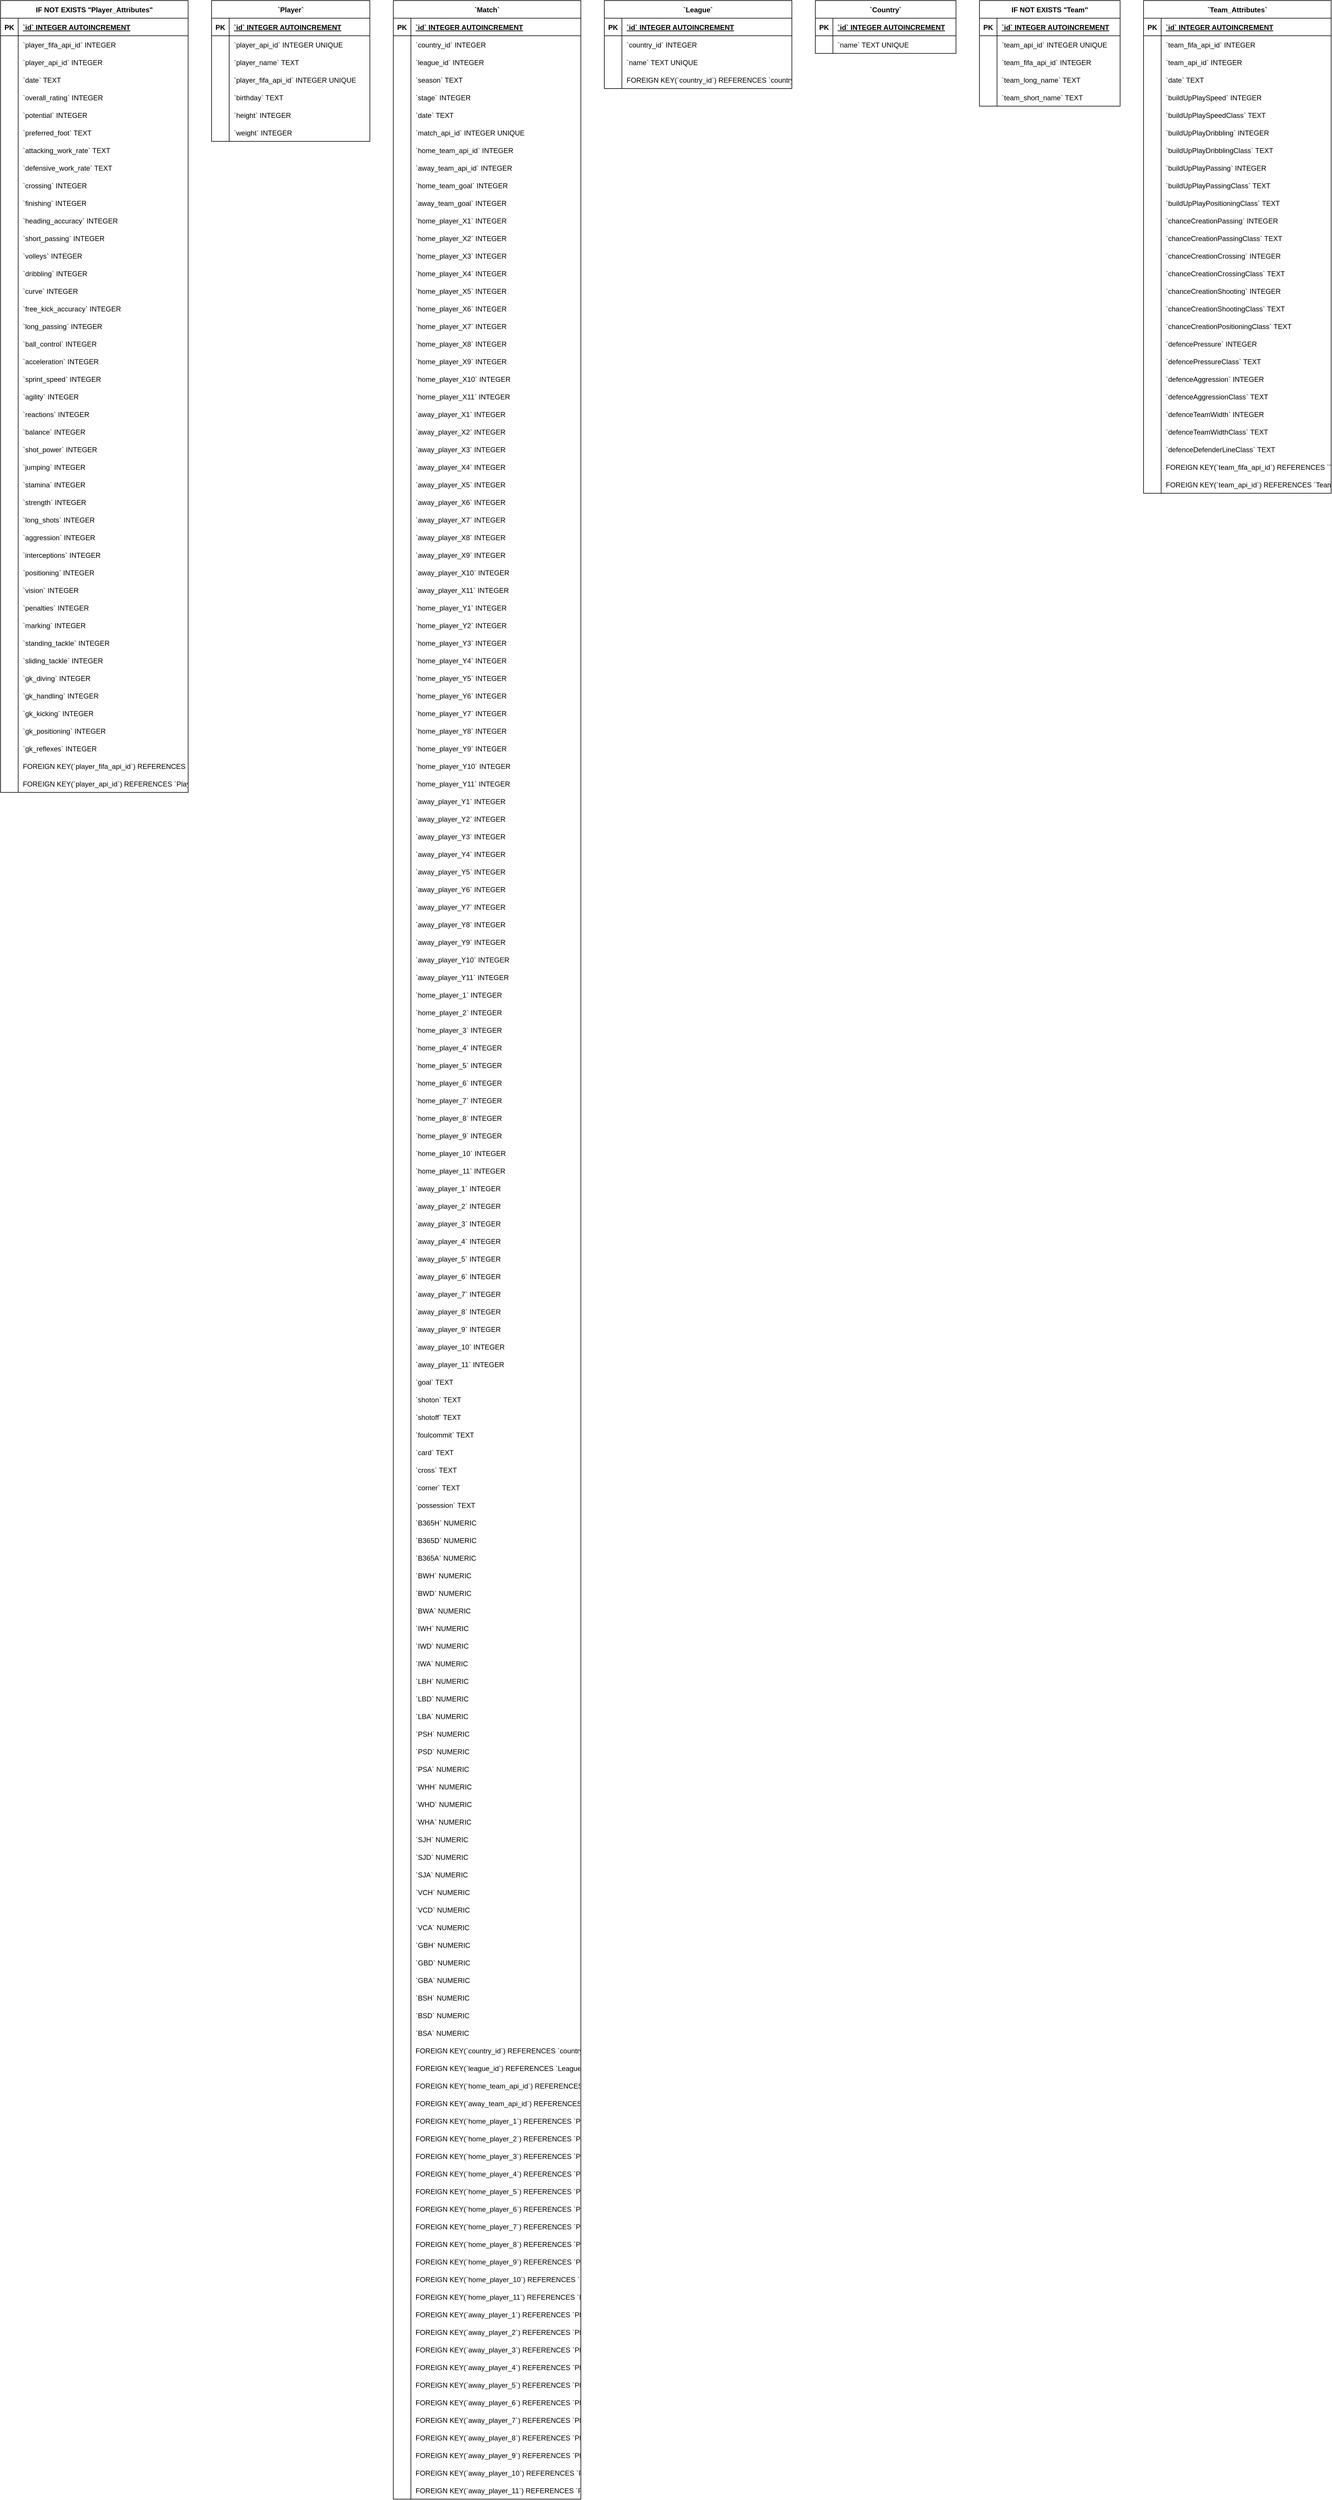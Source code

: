 <mxfile version="26.0.14">
  <diagram name="Page-1" id="8W88_25zbPMUfCYtziBL">
    <mxGraphModel dx="2284" dy="2969" grid="1" gridSize="10" guides="1" tooltips="1" connect="1" arrows="1" fold="1" page="1" pageScale="1" pageWidth="850" pageHeight="1100" math="0" shadow="0">
      <root>
        <mxCell id="0" />
        <mxCell id="1" parent="0" />
        <mxCell id="ATG5W7jvvW2nIHgFOHs2-1" value="IF NOT EXISTS &quot;Player_Attributes&quot;" style="shape=table;startSize=30;container=1;collapsible=1;childLayout=tableLayout;fixedRows=1;rowLines=0;fontStyle=1;align=center;resizeLast=1;" vertex="1" parent="1">
          <mxGeometry x="-710" y="-1730" width="320" height="1350" as="geometry" />
        </mxCell>
        <mxCell id="ATG5W7jvvW2nIHgFOHs2-2" value="" style="shape=tableRow;horizontal=0;startSize=0;swimlaneHead=0;swimlaneBody=0;fillColor=none;collapsible=0;dropTarget=0;points=[[0,0.5],[1,0.5]];portConstraint=eastwest;strokeColor=inherit;top=0;left=0;right=0;bottom=1;" vertex="1" parent="ATG5W7jvvW2nIHgFOHs2-1">
          <mxGeometry y="30" width="320" height="30" as="geometry" />
        </mxCell>
        <mxCell id="ATG5W7jvvW2nIHgFOHs2-3" value="PK" style="shape=partialRectangle;overflow=hidden;connectable=0;fillColor=none;strokeColor=inherit;top=0;left=0;bottom=0;right=0;fontStyle=1;" vertex="1" parent="ATG5W7jvvW2nIHgFOHs2-2">
          <mxGeometry width="30" height="30" as="geometry">
            <mxRectangle width="30" height="30" as="alternateBounds" />
          </mxGeometry>
        </mxCell>
        <mxCell id="ATG5W7jvvW2nIHgFOHs2-4" value="`id`&#x9;INTEGER  AUTOINCREMENT" style="shape=partialRectangle;overflow=hidden;connectable=0;fillColor=none;align=left;strokeColor=inherit;top=0;left=0;bottom=0;right=0;spacingLeft=6;fontStyle=5;" vertex="1" parent="ATG5W7jvvW2nIHgFOHs2-2">
          <mxGeometry x="30" width="290" height="30" as="geometry">
            <mxRectangle width="290" height="30" as="alternateBounds" />
          </mxGeometry>
        </mxCell>
        <mxCell id="ATG5W7jvvW2nIHgFOHs2-5" value="" style="shape=tableRow;horizontal=0;startSize=0;swimlaneHead=0;swimlaneBody=0;fillColor=none;collapsible=0;dropTarget=0;points=[[0,0.5],[1,0.5]];portConstraint=eastwest;strokeColor=inherit;top=0;left=0;right=0;bottom=0;" vertex="1" parent="ATG5W7jvvW2nIHgFOHs2-1">
          <mxGeometry y="60" width="320" height="30" as="geometry" />
        </mxCell>
        <mxCell id="ATG5W7jvvW2nIHgFOHs2-6" value="" style="shape=partialRectangle;overflow=hidden;connectable=0;fillColor=none;strokeColor=inherit;top=0;left=0;bottom=0;right=0;" vertex="1" parent="ATG5W7jvvW2nIHgFOHs2-5">
          <mxGeometry width="30" height="30" as="geometry">
            <mxRectangle width="30" height="30" as="alternateBounds" />
          </mxGeometry>
        </mxCell>
        <mxCell id="ATG5W7jvvW2nIHgFOHs2-7" value="`player_fifa_api_id`&#x9;INTEGER" style="shape=partialRectangle;overflow=hidden;connectable=0;fillColor=none;align=left;strokeColor=inherit;top=0;left=0;bottom=0;right=0;spacingLeft=6;" vertex="1" parent="ATG5W7jvvW2nIHgFOHs2-5">
          <mxGeometry x="30" width="290" height="30" as="geometry">
            <mxRectangle width="290" height="30" as="alternateBounds" />
          </mxGeometry>
        </mxCell>
        <mxCell id="ATG5W7jvvW2nIHgFOHs2-8" value="" style="shape=tableRow;horizontal=0;startSize=0;swimlaneHead=0;swimlaneBody=0;fillColor=none;collapsible=0;dropTarget=0;points=[[0,0.5],[1,0.5]];portConstraint=eastwest;strokeColor=inherit;top=0;left=0;right=0;bottom=0;" vertex="1" parent="ATG5W7jvvW2nIHgFOHs2-1">
          <mxGeometry y="90" width="320" height="30" as="geometry" />
        </mxCell>
        <mxCell id="ATG5W7jvvW2nIHgFOHs2-9" value="" style="shape=partialRectangle;overflow=hidden;connectable=0;fillColor=none;strokeColor=inherit;top=0;left=0;bottom=0;right=0;" vertex="1" parent="ATG5W7jvvW2nIHgFOHs2-8">
          <mxGeometry width="30" height="30" as="geometry">
            <mxRectangle width="30" height="30" as="alternateBounds" />
          </mxGeometry>
        </mxCell>
        <mxCell id="ATG5W7jvvW2nIHgFOHs2-10" value="`player_api_id`&#x9;INTEGER" style="shape=partialRectangle;overflow=hidden;connectable=0;fillColor=none;align=left;strokeColor=inherit;top=0;left=0;bottom=0;right=0;spacingLeft=6;" vertex="1" parent="ATG5W7jvvW2nIHgFOHs2-8">
          <mxGeometry x="30" width="290" height="30" as="geometry">
            <mxRectangle width="290" height="30" as="alternateBounds" />
          </mxGeometry>
        </mxCell>
        <mxCell id="ATG5W7jvvW2nIHgFOHs2-11" value="" style="shape=tableRow;horizontal=0;startSize=0;swimlaneHead=0;swimlaneBody=0;fillColor=none;collapsible=0;dropTarget=0;points=[[0,0.5],[1,0.5]];portConstraint=eastwest;strokeColor=inherit;top=0;left=0;right=0;bottom=0;" vertex="1" parent="ATG5W7jvvW2nIHgFOHs2-1">
          <mxGeometry y="120" width="320" height="30" as="geometry" />
        </mxCell>
        <mxCell id="ATG5W7jvvW2nIHgFOHs2-12" value="" style="shape=partialRectangle;overflow=hidden;connectable=0;fillColor=none;strokeColor=inherit;top=0;left=0;bottom=0;right=0;" vertex="1" parent="ATG5W7jvvW2nIHgFOHs2-11">
          <mxGeometry width="30" height="30" as="geometry">
            <mxRectangle width="30" height="30" as="alternateBounds" />
          </mxGeometry>
        </mxCell>
        <mxCell id="ATG5W7jvvW2nIHgFOHs2-13" value="`date`&#x9;TEXT" style="shape=partialRectangle;overflow=hidden;connectable=0;fillColor=none;align=left;strokeColor=inherit;top=0;left=0;bottom=0;right=0;spacingLeft=6;" vertex="1" parent="ATG5W7jvvW2nIHgFOHs2-11">
          <mxGeometry x="30" width="290" height="30" as="geometry">
            <mxRectangle width="290" height="30" as="alternateBounds" />
          </mxGeometry>
        </mxCell>
        <mxCell id="ATG5W7jvvW2nIHgFOHs2-14" value="" style="shape=tableRow;horizontal=0;startSize=0;swimlaneHead=0;swimlaneBody=0;fillColor=none;collapsible=0;dropTarget=0;points=[[0,0.5],[1,0.5]];portConstraint=eastwest;strokeColor=inherit;top=0;left=0;right=0;bottom=0;" vertex="1" parent="ATG5W7jvvW2nIHgFOHs2-1">
          <mxGeometry y="150" width="320" height="30" as="geometry" />
        </mxCell>
        <mxCell id="ATG5W7jvvW2nIHgFOHs2-15" value="" style="shape=partialRectangle;overflow=hidden;connectable=0;fillColor=none;strokeColor=inherit;top=0;left=0;bottom=0;right=0;" vertex="1" parent="ATG5W7jvvW2nIHgFOHs2-14">
          <mxGeometry width="30" height="30" as="geometry">
            <mxRectangle width="30" height="30" as="alternateBounds" />
          </mxGeometry>
        </mxCell>
        <mxCell id="ATG5W7jvvW2nIHgFOHs2-16" value="`overall_rating`&#x9;INTEGER" style="shape=partialRectangle;overflow=hidden;connectable=0;fillColor=none;align=left;strokeColor=inherit;top=0;left=0;bottom=0;right=0;spacingLeft=6;" vertex="1" parent="ATG5W7jvvW2nIHgFOHs2-14">
          <mxGeometry x="30" width="290" height="30" as="geometry">
            <mxRectangle width="290" height="30" as="alternateBounds" />
          </mxGeometry>
        </mxCell>
        <mxCell id="ATG5W7jvvW2nIHgFOHs2-17" value="" style="shape=tableRow;horizontal=0;startSize=0;swimlaneHead=0;swimlaneBody=0;fillColor=none;collapsible=0;dropTarget=0;points=[[0,0.5],[1,0.5]];portConstraint=eastwest;strokeColor=inherit;top=0;left=0;right=0;bottom=0;" vertex="1" parent="ATG5W7jvvW2nIHgFOHs2-1">
          <mxGeometry y="180" width="320" height="30" as="geometry" />
        </mxCell>
        <mxCell id="ATG5W7jvvW2nIHgFOHs2-18" value="" style="shape=partialRectangle;overflow=hidden;connectable=0;fillColor=none;strokeColor=inherit;top=0;left=0;bottom=0;right=0;" vertex="1" parent="ATG5W7jvvW2nIHgFOHs2-17">
          <mxGeometry width="30" height="30" as="geometry">
            <mxRectangle width="30" height="30" as="alternateBounds" />
          </mxGeometry>
        </mxCell>
        <mxCell id="ATG5W7jvvW2nIHgFOHs2-19" value="`potential`&#x9;INTEGER" style="shape=partialRectangle;overflow=hidden;connectable=0;fillColor=none;align=left;strokeColor=inherit;top=0;left=0;bottom=0;right=0;spacingLeft=6;" vertex="1" parent="ATG5W7jvvW2nIHgFOHs2-17">
          <mxGeometry x="30" width="290" height="30" as="geometry">
            <mxRectangle width="290" height="30" as="alternateBounds" />
          </mxGeometry>
        </mxCell>
        <mxCell id="ATG5W7jvvW2nIHgFOHs2-20" value="" style="shape=tableRow;horizontal=0;startSize=0;swimlaneHead=0;swimlaneBody=0;fillColor=none;collapsible=0;dropTarget=0;points=[[0,0.5],[1,0.5]];portConstraint=eastwest;strokeColor=inherit;top=0;left=0;right=0;bottom=0;" vertex="1" parent="ATG5W7jvvW2nIHgFOHs2-1">
          <mxGeometry y="210" width="320" height="30" as="geometry" />
        </mxCell>
        <mxCell id="ATG5W7jvvW2nIHgFOHs2-21" value="" style="shape=partialRectangle;overflow=hidden;connectable=0;fillColor=none;strokeColor=inherit;top=0;left=0;bottom=0;right=0;" vertex="1" parent="ATG5W7jvvW2nIHgFOHs2-20">
          <mxGeometry width="30" height="30" as="geometry">
            <mxRectangle width="30" height="30" as="alternateBounds" />
          </mxGeometry>
        </mxCell>
        <mxCell id="ATG5W7jvvW2nIHgFOHs2-22" value="`preferred_foot`&#x9;TEXT" style="shape=partialRectangle;overflow=hidden;connectable=0;fillColor=none;align=left;strokeColor=inherit;top=0;left=0;bottom=0;right=0;spacingLeft=6;" vertex="1" parent="ATG5W7jvvW2nIHgFOHs2-20">
          <mxGeometry x="30" width="290" height="30" as="geometry">
            <mxRectangle width="290" height="30" as="alternateBounds" />
          </mxGeometry>
        </mxCell>
        <mxCell id="ATG5W7jvvW2nIHgFOHs2-23" value="" style="shape=tableRow;horizontal=0;startSize=0;swimlaneHead=0;swimlaneBody=0;fillColor=none;collapsible=0;dropTarget=0;points=[[0,0.5],[1,0.5]];portConstraint=eastwest;strokeColor=inherit;top=0;left=0;right=0;bottom=0;" vertex="1" parent="ATG5W7jvvW2nIHgFOHs2-1">
          <mxGeometry y="240" width="320" height="30" as="geometry" />
        </mxCell>
        <mxCell id="ATG5W7jvvW2nIHgFOHs2-24" value="" style="shape=partialRectangle;overflow=hidden;connectable=0;fillColor=none;strokeColor=inherit;top=0;left=0;bottom=0;right=0;" vertex="1" parent="ATG5W7jvvW2nIHgFOHs2-23">
          <mxGeometry width="30" height="30" as="geometry">
            <mxRectangle width="30" height="30" as="alternateBounds" />
          </mxGeometry>
        </mxCell>
        <mxCell id="ATG5W7jvvW2nIHgFOHs2-25" value="`attacking_work_rate`&#x9;TEXT" style="shape=partialRectangle;overflow=hidden;connectable=0;fillColor=none;align=left;strokeColor=inherit;top=0;left=0;bottom=0;right=0;spacingLeft=6;" vertex="1" parent="ATG5W7jvvW2nIHgFOHs2-23">
          <mxGeometry x="30" width="290" height="30" as="geometry">
            <mxRectangle width="290" height="30" as="alternateBounds" />
          </mxGeometry>
        </mxCell>
        <mxCell id="ATG5W7jvvW2nIHgFOHs2-26" value="" style="shape=tableRow;horizontal=0;startSize=0;swimlaneHead=0;swimlaneBody=0;fillColor=none;collapsible=0;dropTarget=0;points=[[0,0.5],[1,0.5]];portConstraint=eastwest;strokeColor=inherit;top=0;left=0;right=0;bottom=0;" vertex="1" parent="ATG5W7jvvW2nIHgFOHs2-1">
          <mxGeometry y="270" width="320" height="30" as="geometry" />
        </mxCell>
        <mxCell id="ATG5W7jvvW2nIHgFOHs2-27" value="" style="shape=partialRectangle;overflow=hidden;connectable=0;fillColor=none;strokeColor=inherit;top=0;left=0;bottom=0;right=0;" vertex="1" parent="ATG5W7jvvW2nIHgFOHs2-26">
          <mxGeometry width="30" height="30" as="geometry">
            <mxRectangle width="30" height="30" as="alternateBounds" />
          </mxGeometry>
        </mxCell>
        <mxCell id="ATG5W7jvvW2nIHgFOHs2-28" value="`defensive_work_rate`&#x9;TEXT" style="shape=partialRectangle;overflow=hidden;connectable=0;fillColor=none;align=left;strokeColor=inherit;top=0;left=0;bottom=0;right=0;spacingLeft=6;" vertex="1" parent="ATG5W7jvvW2nIHgFOHs2-26">
          <mxGeometry x="30" width="290" height="30" as="geometry">
            <mxRectangle width="290" height="30" as="alternateBounds" />
          </mxGeometry>
        </mxCell>
        <mxCell id="ATG5W7jvvW2nIHgFOHs2-29" value="" style="shape=tableRow;horizontal=0;startSize=0;swimlaneHead=0;swimlaneBody=0;fillColor=none;collapsible=0;dropTarget=0;points=[[0,0.5],[1,0.5]];portConstraint=eastwest;strokeColor=inherit;top=0;left=0;right=0;bottom=0;" vertex="1" parent="ATG5W7jvvW2nIHgFOHs2-1">
          <mxGeometry y="300" width="320" height="30" as="geometry" />
        </mxCell>
        <mxCell id="ATG5W7jvvW2nIHgFOHs2-30" value="" style="shape=partialRectangle;overflow=hidden;connectable=0;fillColor=none;strokeColor=inherit;top=0;left=0;bottom=0;right=0;" vertex="1" parent="ATG5W7jvvW2nIHgFOHs2-29">
          <mxGeometry width="30" height="30" as="geometry">
            <mxRectangle width="30" height="30" as="alternateBounds" />
          </mxGeometry>
        </mxCell>
        <mxCell id="ATG5W7jvvW2nIHgFOHs2-31" value="`crossing`&#x9;INTEGER" style="shape=partialRectangle;overflow=hidden;connectable=0;fillColor=none;align=left;strokeColor=inherit;top=0;left=0;bottom=0;right=0;spacingLeft=6;" vertex="1" parent="ATG5W7jvvW2nIHgFOHs2-29">
          <mxGeometry x="30" width="290" height="30" as="geometry">
            <mxRectangle width="290" height="30" as="alternateBounds" />
          </mxGeometry>
        </mxCell>
        <mxCell id="ATG5W7jvvW2nIHgFOHs2-32" value="" style="shape=tableRow;horizontal=0;startSize=0;swimlaneHead=0;swimlaneBody=0;fillColor=none;collapsible=0;dropTarget=0;points=[[0,0.5],[1,0.5]];portConstraint=eastwest;strokeColor=inherit;top=0;left=0;right=0;bottom=0;" vertex="1" parent="ATG5W7jvvW2nIHgFOHs2-1">
          <mxGeometry y="330" width="320" height="30" as="geometry" />
        </mxCell>
        <mxCell id="ATG5W7jvvW2nIHgFOHs2-33" value="" style="shape=partialRectangle;overflow=hidden;connectable=0;fillColor=none;strokeColor=inherit;top=0;left=0;bottom=0;right=0;" vertex="1" parent="ATG5W7jvvW2nIHgFOHs2-32">
          <mxGeometry width="30" height="30" as="geometry">
            <mxRectangle width="30" height="30" as="alternateBounds" />
          </mxGeometry>
        </mxCell>
        <mxCell id="ATG5W7jvvW2nIHgFOHs2-34" value="`finishing`&#x9;INTEGER" style="shape=partialRectangle;overflow=hidden;connectable=0;fillColor=none;align=left;strokeColor=inherit;top=0;left=0;bottom=0;right=0;spacingLeft=6;" vertex="1" parent="ATG5W7jvvW2nIHgFOHs2-32">
          <mxGeometry x="30" width="290" height="30" as="geometry">
            <mxRectangle width="290" height="30" as="alternateBounds" />
          </mxGeometry>
        </mxCell>
        <mxCell id="ATG5W7jvvW2nIHgFOHs2-35" value="" style="shape=tableRow;horizontal=0;startSize=0;swimlaneHead=0;swimlaneBody=0;fillColor=none;collapsible=0;dropTarget=0;points=[[0,0.5],[1,0.5]];portConstraint=eastwest;strokeColor=inherit;top=0;left=0;right=0;bottom=0;" vertex="1" parent="ATG5W7jvvW2nIHgFOHs2-1">
          <mxGeometry y="360" width="320" height="30" as="geometry" />
        </mxCell>
        <mxCell id="ATG5W7jvvW2nIHgFOHs2-36" value="" style="shape=partialRectangle;overflow=hidden;connectable=0;fillColor=none;strokeColor=inherit;top=0;left=0;bottom=0;right=0;" vertex="1" parent="ATG5W7jvvW2nIHgFOHs2-35">
          <mxGeometry width="30" height="30" as="geometry">
            <mxRectangle width="30" height="30" as="alternateBounds" />
          </mxGeometry>
        </mxCell>
        <mxCell id="ATG5W7jvvW2nIHgFOHs2-37" value="`heading_accuracy`&#x9;INTEGER" style="shape=partialRectangle;overflow=hidden;connectable=0;fillColor=none;align=left;strokeColor=inherit;top=0;left=0;bottom=0;right=0;spacingLeft=6;" vertex="1" parent="ATG5W7jvvW2nIHgFOHs2-35">
          <mxGeometry x="30" width="290" height="30" as="geometry">
            <mxRectangle width="290" height="30" as="alternateBounds" />
          </mxGeometry>
        </mxCell>
        <mxCell id="ATG5W7jvvW2nIHgFOHs2-38" value="" style="shape=tableRow;horizontal=0;startSize=0;swimlaneHead=0;swimlaneBody=0;fillColor=none;collapsible=0;dropTarget=0;points=[[0,0.5],[1,0.5]];portConstraint=eastwest;strokeColor=inherit;top=0;left=0;right=0;bottom=0;" vertex="1" parent="ATG5W7jvvW2nIHgFOHs2-1">
          <mxGeometry y="390" width="320" height="30" as="geometry" />
        </mxCell>
        <mxCell id="ATG5W7jvvW2nIHgFOHs2-39" value="" style="shape=partialRectangle;overflow=hidden;connectable=0;fillColor=none;strokeColor=inherit;top=0;left=0;bottom=0;right=0;" vertex="1" parent="ATG5W7jvvW2nIHgFOHs2-38">
          <mxGeometry width="30" height="30" as="geometry">
            <mxRectangle width="30" height="30" as="alternateBounds" />
          </mxGeometry>
        </mxCell>
        <mxCell id="ATG5W7jvvW2nIHgFOHs2-40" value="`short_passing`&#x9;INTEGER" style="shape=partialRectangle;overflow=hidden;connectable=0;fillColor=none;align=left;strokeColor=inherit;top=0;left=0;bottom=0;right=0;spacingLeft=6;" vertex="1" parent="ATG5W7jvvW2nIHgFOHs2-38">
          <mxGeometry x="30" width="290" height="30" as="geometry">
            <mxRectangle width="290" height="30" as="alternateBounds" />
          </mxGeometry>
        </mxCell>
        <mxCell id="ATG5W7jvvW2nIHgFOHs2-41" value="" style="shape=tableRow;horizontal=0;startSize=0;swimlaneHead=0;swimlaneBody=0;fillColor=none;collapsible=0;dropTarget=0;points=[[0,0.5],[1,0.5]];portConstraint=eastwest;strokeColor=inherit;top=0;left=0;right=0;bottom=0;" vertex="1" parent="ATG5W7jvvW2nIHgFOHs2-1">
          <mxGeometry y="420" width="320" height="30" as="geometry" />
        </mxCell>
        <mxCell id="ATG5W7jvvW2nIHgFOHs2-42" value="" style="shape=partialRectangle;overflow=hidden;connectable=0;fillColor=none;strokeColor=inherit;top=0;left=0;bottom=0;right=0;" vertex="1" parent="ATG5W7jvvW2nIHgFOHs2-41">
          <mxGeometry width="30" height="30" as="geometry">
            <mxRectangle width="30" height="30" as="alternateBounds" />
          </mxGeometry>
        </mxCell>
        <mxCell id="ATG5W7jvvW2nIHgFOHs2-43" value="`volleys`&#x9;INTEGER" style="shape=partialRectangle;overflow=hidden;connectable=0;fillColor=none;align=left;strokeColor=inherit;top=0;left=0;bottom=0;right=0;spacingLeft=6;" vertex="1" parent="ATG5W7jvvW2nIHgFOHs2-41">
          <mxGeometry x="30" width="290" height="30" as="geometry">
            <mxRectangle width="290" height="30" as="alternateBounds" />
          </mxGeometry>
        </mxCell>
        <mxCell id="ATG5W7jvvW2nIHgFOHs2-44" value="" style="shape=tableRow;horizontal=0;startSize=0;swimlaneHead=0;swimlaneBody=0;fillColor=none;collapsible=0;dropTarget=0;points=[[0,0.5],[1,0.5]];portConstraint=eastwest;strokeColor=inherit;top=0;left=0;right=0;bottom=0;" vertex="1" parent="ATG5W7jvvW2nIHgFOHs2-1">
          <mxGeometry y="450" width="320" height="30" as="geometry" />
        </mxCell>
        <mxCell id="ATG5W7jvvW2nIHgFOHs2-45" value="" style="shape=partialRectangle;overflow=hidden;connectable=0;fillColor=none;strokeColor=inherit;top=0;left=0;bottom=0;right=0;" vertex="1" parent="ATG5W7jvvW2nIHgFOHs2-44">
          <mxGeometry width="30" height="30" as="geometry">
            <mxRectangle width="30" height="30" as="alternateBounds" />
          </mxGeometry>
        </mxCell>
        <mxCell id="ATG5W7jvvW2nIHgFOHs2-46" value="`dribbling`&#x9;INTEGER" style="shape=partialRectangle;overflow=hidden;connectable=0;fillColor=none;align=left;strokeColor=inherit;top=0;left=0;bottom=0;right=0;spacingLeft=6;" vertex="1" parent="ATG5W7jvvW2nIHgFOHs2-44">
          <mxGeometry x="30" width="290" height="30" as="geometry">
            <mxRectangle width="290" height="30" as="alternateBounds" />
          </mxGeometry>
        </mxCell>
        <mxCell id="ATG5W7jvvW2nIHgFOHs2-47" value="" style="shape=tableRow;horizontal=0;startSize=0;swimlaneHead=0;swimlaneBody=0;fillColor=none;collapsible=0;dropTarget=0;points=[[0,0.5],[1,0.5]];portConstraint=eastwest;strokeColor=inherit;top=0;left=0;right=0;bottom=0;" vertex="1" parent="ATG5W7jvvW2nIHgFOHs2-1">
          <mxGeometry y="480" width="320" height="30" as="geometry" />
        </mxCell>
        <mxCell id="ATG5W7jvvW2nIHgFOHs2-48" value="" style="shape=partialRectangle;overflow=hidden;connectable=0;fillColor=none;strokeColor=inherit;top=0;left=0;bottom=0;right=0;" vertex="1" parent="ATG5W7jvvW2nIHgFOHs2-47">
          <mxGeometry width="30" height="30" as="geometry">
            <mxRectangle width="30" height="30" as="alternateBounds" />
          </mxGeometry>
        </mxCell>
        <mxCell id="ATG5W7jvvW2nIHgFOHs2-49" value="`curve`&#x9;INTEGER" style="shape=partialRectangle;overflow=hidden;connectable=0;fillColor=none;align=left;strokeColor=inherit;top=0;left=0;bottom=0;right=0;spacingLeft=6;" vertex="1" parent="ATG5W7jvvW2nIHgFOHs2-47">
          <mxGeometry x="30" width="290" height="30" as="geometry">
            <mxRectangle width="290" height="30" as="alternateBounds" />
          </mxGeometry>
        </mxCell>
        <mxCell id="ATG5W7jvvW2nIHgFOHs2-50" value="" style="shape=tableRow;horizontal=0;startSize=0;swimlaneHead=0;swimlaneBody=0;fillColor=none;collapsible=0;dropTarget=0;points=[[0,0.5],[1,0.5]];portConstraint=eastwest;strokeColor=inherit;top=0;left=0;right=0;bottom=0;" vertex="1" parent="ATG5W7jvvW2nIHgFOHs2-1">
          <mxGeometry y="510" width="320" height="30" as="geometry" />
        </mxCell>
        <mxCell id="ATG5W7jvvW2nIHgFOHs2-51" value="" style="shape=partialRectangle;overflow=hidden;connectable=0;fillColor=none;strokeColor=inherit;top=0;left=0;bottom=0;right=0;" vertex="1" parent="ATG5W7jvvW2nIHgFOHs2-50">
          <mxGeometry width="30" height="30" as="geometry">
            <mxRectangle width="30" height="30" as="alternateBounds" />
          </mxGeometry>
        </mxCell>
        <mxCell id="ATG5W7jvvW2nIHgFOHs2-52" value="`free_kick_accuracy`&#x9;INTEGER" style="shape=partialRectangle;overflow=hidden;connectable=0;fillColor=none;align=left;strokeColor=inherit;top=0;left=0;bottom=0;right=0;spacingLeft=6;" vertex="1" parent="ATG5W7jvvW2nIHgFOHs2-50">
          <mxGeometry x="30" width="290" height="30" as="geometry">
            <mxRectangle width="290" height="30" as="alternateBounds" />
          </mxGeometry>
        </mxCell>
        <mxCell id="ATG5W7jvvW2nIHgFOHs2-53" value="" style="shape=tableRow;horizontal=0;startSize=0;swimlaneHead=0;swimlaneBody=0;fillColor=none;collapsible=0;dropTarget=0;points=[[0,0.5],[1,0.5]];portConstraint=eastwest;strokeColor=inherit;top=0;left=0;right=0;bottom=0;" vertex="1" parent="ATG5W7jvvW2nIHgFOHs2-1">
          <mxGeometry y="540" width="320" height="30" as="geometry" />
        </mxCell>
        <mxCell id="ATG5W7jvvW2nIHgFOHs2-54" value="" style="shape=partialRectangle;overflow=hidden;connectable=0;fillColor=none;strokeColor=inherit;top=0;left=0;bottom=0;right=0;" vertex="1" parent="ATG5W7jvvW2nIHgFOHs2-53">
          <mxGeometry width="30" height="30" as="geometry">
            <mxRectangle width="30" height="30" as="alternateBounds" />
          </mxGeometry>
        </mxCell>
        <mxCell id="ATG5W7jvvW2nIHgFOHs2-55" value="`long_passing`&#x9;INTEGER" style="shape=partialRectangle;overflow=hidden;connectable=0;fillColor=none;align=left;strokeColor=inherit;top=0;left=0;bottom=0;right=0;spacingLeft=6;" vertex="1" parent="ATG5W7jvvW2nIHgFOHs2-53">
          <mxGeometry x="30" width="290" height="30" as="geometry">
            <mxRectangle width="290" height="30" as="alternateBounds" />
          </mxGeometry>
        </mxCell>
        <mxCell id="ATG5W7jvvW2nIHgFOHs2-56" value="" style="shape=tableRow;horizontal=0;startSize=0;swimlaneHead=0;swimlaneBody=0;fillColor=none;collapsible=0;dropTarget=0;points=[[0,0.5],[1,0.5]];portConstraint=eastwest;strokeColor=inherit;top=0;left=0;right=0;bottom=0;" vertex="1" parent="ATG5W7jvvW2nIHgFOHs2-1">
          <mxGeometry y="570" width="320" height="30" as="geometry" />
        </mxCell>
        <mxCell id="ATG5W7jvvW2nIHgFOHs2-57" value="" style="shape=partialRectangle;overflow=hidden;connectable=0;fillColor=none;strokeColor=inherit;top=0;left=0;bottom=0;right=0;" vertex="1" parent="ATG5W7jvvW2nIHgFOHs2-56">
          <mxGeometry width="30" height="30" as="geometry">
            <mxRectangle width="30" height="30" as="alternateBounds" />
          </mxGeometry>
        </mxCell>
        <mxCell id="ATG5W7jvvW2nIHgFOHs2-58" value="`ball_control`&#x9;INTEGER" style="shape=partialRectangle;overflow=hidden;connectable=0;fillColor=none;align=left;strokeColor=inherit;top=0;left=0;bottom=0;right=0;spacingLeft=6;" vertex="1" parent="ATG5W7jvvW2nIHgFOHs2-56">
          <mxGeometry x="30" width="290" height="30" as="geometry">
            <mxRectangle width="290" height="30" as="alternateBounds" />
          </mxGeometry>
        </mxCell>
        <mxCell id="ATG5W7jvvW2nIHgFOHs2-59" value="" style="shape=tableRow;horizontal=0;startSize=0;swimlaneHead=0;swimlaneBody=0;fillColor=none;collapsible=0;dropTarget=0;points=[[0,0.5],[1,0.5]];portConstraint=eastwest;strokeColor=inherit;top=0;left=0;right=0;bottom=0;" vertex="1" parent="ATG5W7jvvW2nIHgFOHs2-1">
          <mxGeometry y="600" width="320" height="30" as="geometry" />
        </mxCell>
        <mxCell id="ATG5W7jvvW2nIHgFOHs2-60" value="" style="shape=partialRectangle;overflow=hidden;connectable=0;fillColor=none;strokeColor=inherit;top=0;left=0;bottom=0;right=0;" vertex="1" parent="ATG5W7jvvW2nIHgFOHs2-59">
          <mxGeometry width="30" height="30" as="geometry">
            <mxRectangle width="30" height="30" as="alternateBounds" />
          </mxGeometry>
        </mxCell>
        <mxCell id="ATG5W7jvvW2nIHgFOHs2-61" value="`acceleration`&#x9;INTEGER" style="shape=partialRectangle;overflow=hidden;connectable=0;fillColor=none;align=left;strokeColor=inherit;top=0;left=0;bottom=0;right=0;spacingLeft=6;" vertex="1" parent="ATG5W7jvvW2nIHgFOHs2-59">
          <mxGeometry x="30" width="290" height="30" as="geometry">
            <mxRectangle width="290" height="30" as="alternateBounds" />
          </mxGeometry>
        </mxCell>
        <mxCell id="ATG5W7jvvW2nIHgFOHs2-62" value="" style="shape=tableRow;horizontal=0;startSize=0;swimlaneHead=0;swimlaneBody=0;fillColor=none;collapsible=0;dropTarget=0;points=[[0,0.5],[1,0.5]];portConstraint=eastwest;strokeColor=inherit;top=0;left=0;right=0;bottom=0;" vertex="1" parent="ATG5W7jvvW2nIHgFOHs2-1">
          <mxGeometry y="630" width="320" height="30" as="geometry" />
        </mxCell>
        <mxCell id="ATG5W7jvvW2nIHgFOHs2-63" value="" style="shape=partialRectangle;overflow=hidden;connectable=0;fillColor=none;strokeColor=inherit;top=0;left=0;bottom=0;right=0;" vertex="1" parent="ATG5W7jvvW2nIHgFOHs2-62">
          <mxGeometry width="30" height="30" as="geometry">
            <mxRectangle width="30" height="30" as="alternateBounds" />
          </mxGeometry>
        </mxCell>
        <mxCell id="ATG5W7jvvW2nIHgFOHs2-64" value="`sprint_speed`&#x9;INTEGER" style="shape=partialRectangle;overflow=hidden;connectable=0;fillColor=none;align=left;strokeColor=inherit;top=0;left=0;bottom=0;right=0;spacingLeft=6;" vertex="1" parent="ATG5W7jvvW2nIHgFOHs2-62">
          <mxGeometry x="30" width="290" height="30" as="geometry">
            <mxRectangle width="290" height="30" as="alternateBounds" />
          </mxGeometry>
        </mxCell>
        <mxCell id="ATG5W7jvvW2nIHgFOHs2-65" value="" style="shape=tableRow;horizontal=0;startSize=0;swimlaneHead=0;swimlaneBody=0;fillColor=none;collapsible=0;dropTarget=0;points=[[0,0.5],[1,0.5]];portConstraint=eastwest;strokeColor=inherit;top=0;left=0;right=0;bottom=0;" vertex="1" parent="ATG5W7jvvW2nIHgFOHs2-1">
          <mxGeometry y="660" width="320" height="30" as="geometry" />
        </mxCell>
        <mxCell id="ATG5W7jvvW2nIHgFOHs2-66" value="" style="shape=partialRectangle;overflow=hidden;connectable=0;fillColor=none;strokeColor=inherit;top=0;left=0;bottom=0;right=0;" vertex="1" parent="ATG5W7jvvW2nIHgFOHs2-65">
          <mxGeometry width="30" height="30" as="geometry">
            <mxRectangle width="30" height="30" as="alternateBounds" />
          </mxGeometry>
        </mxCell>
        <mxCell id="ATG5W7jvvW2nIHgFOHs2-67" value="`agility`&#x9;INTEGER" style="shape=partialRectangle;overflow=hidden;connectable=0;fillColor=none;align=left;strokeColor=inherit;top=0;left=0;bottom=0;right=0;spacingLeft=6;" vertex="1" parent="ATG5W7jvvW2nIHgFOHs2-65">
          <mxGeometry x="30" width="290" height="30" as="geometry">
            <mxRectangle width="290" height="30" as="alternateBounds" />
          </mxGeometry>
        </mxCell>
        <mxCell id="ATG5W7jvvW2nIHgFOHs2-68" value="" style="shape=tableRow;horizontal=0;startSize=0;swimlaneHead=0;swimlaneBody=0;fillColor=none;collapsible=0;dropTarget=0;points=[[0,0.5],[1,0.5]];portConstraint=eastwest;strokeColor=inherit;top=0;left=0;right=0;bottom=0;" vertex="1" parent="ATG5W7jvvW2nIHgFOHs2-1">
          <mxGeometry y="690" width="320" height="30" as="geometry" />
        </mxCell>
        <mxCell id="ATG5W7jvvW2nIHgFOHs2-69" value="" style="shape=partialRectangle;overflow=hidden;connectable=0;fillColor=none;strokeColor=inherit;top=0;left=0;bottom=0;right=0;" vertex="1" parent="ATG5W7jvvW2nIHgFOHs2-68">
          <mxGeometry width="30" height="30" as="geometry">
            <mxRectangle width="30" height="30" as="alternateBounds" />
          </mxGeometry>
        </mxCell>
        <mxCell id="ATG5W7jvvW2nIHgFOHs2-70" value="`reactions`&#x9;INTEGER" style="shape=partialRectangle;overflow=hidden;connectable=0;fillColor=none;align=left;strokeColor=inherit;top=0;left=0;bottom=0;right=0;spacingLeft=6;" vertex="1" parent="ATG5W7jvvW2nIHgFOHs2-68">
          <mxGeometry x="30" width="290" height="30" as="geometry">
            <mxRectangle width="290" height="30" as="alternateBounds" />
          </mxGeometry>
        </mxCell>
        <mxCell id="ATG5W7jvvW2nIHgFOHs2-71" value="" style="shape=tableRow;horizontal=0;startSize=0;swimlaneHead=0;swimlaneBody=0;fillColor=none;collapsible=0;dropTarget=0;points=[[0,0.5],[1,0.5]];portConstraint=eastwest;strokeColor=inherit;top=0;left=0;right=0;bottom=0;" vertex="1" parent="ATG5W7jvvW2nIHgFOHs2-1">
          <mxGeometry y="720" width="320" height="30" as="geometry" />
        </mxCell>
        <mxCell id="ATG5W7jvvW2nIHgFOHs2-72" value="" style="shape=partialRectangle;overflow=hidden;connectable=0;fillColor=none;strokeColor=inherit;top=0;left=0;bottom=0;right=0;" vertex="1" parent="ATG5W7jvvW2nIHgFOHs2-71">
          <mxGeometry width="30" height="30" as="geometry">
            <mxRectangle width="30" height="30" as="alternateBounds" />
          </mxGeometry>
        </mxCell>
        <mxCell id="ATG5W7jvvW2nIHgFOHs2-73" value="`balance`&#x9;INTEGER" style="shape=partialRectangle;overflow=hidden;connectable=0;fillColor=none;align=left;strokeColor=inherit;top=0;left=0;bottom=0;right=0;spacingLeft=6;" vertex="1" parent="ATG5W7jvvW2nIHgFOHs2-71">
          <mxGeometry x="30" width="290" height="30" as="geometry">
            <mxRectangle width="290" height="30" as="alternateBounds" />
          </mxGeometry>
        </mxCell>
        <mxCell id="ATG5W7jvvW2nIHgFOHs2-74" value="" style="shape=tableRow;horizontal=0;startSize=0;swimlaneHead=0;swimlaneBody=0;fillColor=none;collapsible=0;dropTarget=0;points=[[0,0.5],[1,0.5]];portConstraint=eastwest;strokeColor=inherit;top=0;left=0;right=0;bottom=0;" vertex="1" parent="ATG5W7jvvW2nIHgFOHs2-1">
          <mxGeometry y="750" width="320" height="30" as="geometry" />
        </mxCell>
        <mxCell id="ATG5W7jvvW2nIHgFOHs2-75" value="" style="shape=partialRectangle;overflow=hidden;connectable=0;fillColor=none;strokeColor=inherit;top=0;left=0;bottom=0;right=0;" vertex="1" parent="ATG5W7jvvW2nIHgFOHs2-74">
          <mxGeometry width="30" height="30" as="geometry">
            <mxRectangle width="30" height="30" as="alternateBounds" />
          </mxGeometry>
        </mxCell>
        <mxCell id="ATG5W7jvvW2nIHgFOHs2-76" value="`shot_power`&#x9;INTEGER" style="shape=partialRectangle;overflow=hidden;connectable=0;fillColor=none;align=left;strokeColor=inherit;top=0;left=0;bottom=0;right=0;spacingLeft=6;" vertex="1" parent="ATG5W7jvvW2nIHgFOHs2-74">
          <mxGeometry x="30" width="290" height="30" as="geometry">
            <mxRectangle width="290" height="30" as="alternateBounds" />
          </mxGeometry>
        </mxCell>
        <mxCell id="ATG5W7jvvW2nIHgFOHs2-77" value="" style="shape=tableRow;horizontal=0;startSize=0;swimlaneHead=0;swimlaneBody=0;fillColor=none;collapsible=0;dropTarget=0;points=[[0,0.5],[1,0.5]];portConstraint=eastwest;strokeColor=inherit;top=0;left=0;right=0;bottom=0;" vertex="1" parent="ATG5W7jvvW2nIHgFOHs2-1">
          <mxGeometry y="780" width="320" height="30" as="geometry" />
        </mxCell>
        <mxCell id="ATG5W7jvvW2nIHgFOHs2-78" value="" style="shape=partialRectangle;overflow=hidden;connectable=0;fillColor=none;strokeColor=inherit;top=0;left=0;bottom=0;right=0;" vertex="1" parent="ATG5W7jvvW2nIHgFOHs2-77">
          <mxGeometry width="30" height="30" as="geometry">
            <mxRectangle width="30" height="30" as="alternateBounds" />
          </mxGeometry>
        </mxCell>
        <mxCell id="ATG5W7jvvW2nIHgFOHs2-79" value="`jumping`&#x9;INTEGER" style="shape=partialRectangle;overflow=hidden;connectable=0;fillColor=none;align=left;strokeColor=inherit;top=0;left=0;bottom=0;right=0;spacingLeft=6;" vertex="1" parent="ATG5W7jvvW2nIHgFOHs2-77">
          <mxGeometry x="30" width="290" height="30" as="geometry">
            <mxRectangle width="290" height="30" as="alternateBounds" />
          </mxGeometry>
        </mxCell>
        <mxCell id="ATG5W7jvvW2nIHgFOHs2-80" value="" style="shape=tableRow;horizontal=0;startSize=0;swimlaneHead=0;swimlaneBody=0;fillColor=none;collapsible=0;dropTarget=0;points=[[0,0.5],[1,0.5]];portConstraint=eastwest;strokeColor=inherit;top=0;left=0;right=0;bottom=0;" vertex="1" parent="ATG5W7jvvW2nIHgFOHs2-1">
          <mxGeometry y="810" width="320" height="30" as="geometry" />
        </mxCell>
        <mxCell id="ATG5W7jvvW2nIHgFOHs2-81" value="" style="shape=partialRectangle;overflow=hidden;connectable=0;fillColor=none;strokeColor=inherit;top=0;left=0;bottom=0;right=0;" vertex="1" parent="ATG5W7jvvW2nIHgFOHs2-80">
          <mxGeometry width="30" height="30" as="geometry">
            <mxRectangle width="30" height="30" as="alternateBounds" />
          </mxGeometry>
        </mxCell>
        <mxCell id="ATG5W7jvvW2nIHgFOHs2-82" value="`stamina`&#x9;INTEGER" style="shape=partialRectangle;overflow=hidden;connectable=0;fillColor=none;align=left;strokeColor=inherit;top=0;left=0;bottom=0;right=0;spacingLeft=6;" vertex="1" parent="ATG5W7jvvW2nIHgFOHs2-80">
          <mxGeometry x="30" width="290" height="30" as="geometry">
            <mxRectangle width="290" height="30" as="alternateBounds" />
          </mxGeometry>
        </mxCell>
        <mxCell id="ATG5W7jvvW2nIHgFOHs2-83" value="" style="shape=tableRow;horizontal=0;startSize=0;swimlaneHead=0;swimlaneBody=0;fillColor=none;collapsible=0;dropTarget=0;points=[[0,0.5],[1,0.5]];portConstraint=eastwest;strokeColor=inherit;top=0;left=0;right=0;bottom=0;" vertex="1" parent="ATG5W7jvvW2nIHgFOHs2-1">
          <mxGeometry y="840" width="320" height="30" as="geometry" />
        </mxCell>
        <mxCell id="ATG5W7jvvW2nIHgFOHs2-84" value="" style="shape=partialRectangle;overflow=hidden;connectable=0;fillColor=none;strokeColor=inherit;top=0;left=0;bottom=0;right=0;" vertex="1" parent="ATG5W7jvvW2nIHgFOHs2-83">
          <mxGeometry width="30" height="30" as="geometry">
            <mxRectangle width="30" height="30" as="alternateBounds" />
          </mxGeometry>
        </mxCell>
        <mxCell id="ATG5W7jvvW2nIHgFOHs2-85" value="`strength`&#x9;INTEGER" style="shape=partialRectangle;overflow=hidden;connectable=0;fillColor=none;align=left;strokeColor=inherit;top=0;left=0;bottom=0;right=0;spacingLeft=6;" vertex="1" parent="ATG5W7jvvW2nIHgFOHs2-83">
          <mxGeometry x="30" width="290" height="30" as="geometry">
            <mxRectangle width="290" height="30" as="alternateBounds" />
          </mxGeometry>
        </mxCell>
        <mxCell id="ATG5W7jvvW2nIHgFOHs2-86" value="" style="shape=tableRow;horizontal=0;startSize=0;swimlaneHead=0;swimlaneBody=0;fillColor=none;collapsible=0;dropTarget=0;points=[[0,0.5],[1,0.5]];portConstraint=eastwest;strokeColor=inherit;top=0;left=0;right=0;bottom=0;" vertex="1" parent="ATG5W7jvvW2nIHgFOHs2-1">
          <mxGeometry y="870" width="320" height="30" as="geometry" />
        </mxCell>
        <mxCell id="ATG5W7jvvW2nIHgFOHs2-87" value="" style="shape=partialRectangle;overflow=hidden;connectable=0;fillColor=none;strokeColor=inherit;top=0;left=0;bottom=0;right=0;" vertex="1" parent="ATG5W7jvvW2nIHgFOHs2-86">
          <mxGeometry width="30" height="30" as="geometry">
            <mxRectangle width="30" height="30" as="alternateBounds" />
          </mxGeometry>
        </mxCell>
        <mxCell id="ATG5W7jvvW2nIHgFOHs2-88" value="`long_shots`&#x9;INTEGER" style="shape=partialRectangle;overflow=hidden;connectable=0;fillColor=none;align=left;strokeColor=inherit;top=0;left=0;bottom=0;right=0;spacingLeft=6;" vertex="1" parent="ATG5W7jvvW2nIHgFOHs2-86">
          <mxGeometry x="30" width="290" height="30" as="geometry">
            <mxRectangle width="290" height="30" as="alternateBounds" />
          </mxGeometry>
        </mxCell>
        <mxCell id="ATG5W7jvvW2nIHgFOHs2-89" value="" style="shape=tableRow;horizontal=0;startSize=0;swimlaneHead=0;swimlaneBody=0;fillColor=none;collapsible=0;dropTarget=0;points=[[0,0.5],[1,0.5]];portConstraint=eastwest;strokeColor=inherit;top=0;left=0;right=0;bottom=0;" vertex="1" parent="ATG5W7jvvW2nIHgFOHs2-1">
          <mxGeometry y="900" width="320" height="30" as="geometry" />
        </mxCell>
        <mxCell id="ATG5W7jvvW2nIHgFOHs2-90" value="" style="shape=partialRectangle;overflow=hidden;connectable=0;fillColor=none;strokeColor=inherit;top=0;left=0;bottom=0;right=0;" vertex="1" parent="ATG5W7jvvW2nIHgFOHs2-89">
          <mxGeometry width="30" height="30" as="geometry">
            <mxRectangle width="30" height="30" as="alternateBounds" />
          </mxGeometry>
        </mxCell>
        <mxCell id="ATG5W7jvvW2nIHgFOHs2-91" value="`aggression`&#x9;INTEGER" style="shape=partialRectangle;overflow=hidden;connectable=0;fillColor=none;align=left;strokeColor=inherit;top=0;left=0;bottom=0;right=0;spacingLeft=6;" vertex="1" parent="ATG5W7jvvW2nIHgFOHs2-89">
          <mxGeometry x="30" width="290" height="30" as="geometry">
            <mxRectangle width="290" height="30" as="alternateBounds" />
          </mxGeometry>
        </mxCell>
        <mxCell id="ATG5W7jvvW2nIHgFOHs2-92" value="" style="shape=tableRow;horizontal=0;startSize=0;swimlaneHead=0;swimlaneBody=0;fillColor=none;collapsible=0;dropTarget=0;points=[[0,0.5],[1,0.5]];portConstraint=eastwest;strokeColor=inherit;top=0;left=0;right=0;bottom=0;" vertex="1" parent="ATG5W7jvvW2nIHgFOHs2-1">
          <mxGeometry y="930" width="320" height="30" as="geometry" />
        </mxCell>
        <mxCell id="ATG5W7jvvW2nIHgFOHs2-93" value="" style="shape=partialRectangle;overflow=hidden;connectable=0;fillColor=none;strokeColor=inherit;top=0;left=0;bottom=0;right=0;" vertex="1" parent="ATG5W7jvvW2nIHgFOHs2-92">
          <mxGeometry width="30" height="30" as="geometry">
            <mxRectangle width="30" height="30" as="alternateBounds" />
          </mxGeometry>
        </mxCell>
        <mxCell id="ATG5W7jvvW2nIHgFOHs2-94" value="`interceptions`&#x9;INTEGER" style="shape=partialRectangle;overflow=hidden;connectable=0;fillColor=none;align=left;strokeColor=inherit;top=0;left=0;bottom=0;right=0;spacingLeft=6;" vertex="1" parent="ATG5W7jvvW2nIHgFOHs2-92">
          <mxGeometry x="30" width="290" height="30" as="geometry">
            <mxRectangle width="290" height="30" as="alternateBounds" />
          </mxGeometry>
        </mxCell>
        <mxCell id="ATG5W7jvvW2nIHgFOHs2-95" value="" style="shape=tableRow;horizontal=0;startSize=0;swimlaneHead=0;swimlaneBody=0;fillColor=none;collapsible=0;dropTarget=0;points=[[0,0.5],[1,0.5]];portConstraint=eastwest;strokeColor=inherit;top=0;left=0;right=0;bottom=0;" vertex="1" parent="ATG5W7jvvW2nIHgFOHs2-1">
          <mxGeometry y="960" width="320" height="30" as="geometry" />
        </mxCell>
        <mxCell id="ATG5W7jvvW2nIHgFOHs2-96" value="" style="shape=partialRectangle;overflow=hidden;connectable=0;fillColor=none;strokeColor=inherit;top=0;left=0;bottom=0;right=0;" vertex="1" parent="ATG5W7jvvW2nIHgFOHs2-95">
          <mxGeometry width="30" height="30" as="geometry">
            <mxRectangle width="30" height="30" as="alternateBounds" />
          </mxGeometry>
        </mxCell>
        <mxCell id="ATG5W7jvvW2nIHgFOHs2-97" value="`positioning`&#x9;INTEGER" style="shape=partialRectangle;overflow=hidden;connectable=0;fillColor=none;align=left;strokeColor=inherit;top=0;left=0;bottom=0;right=0;spacingLeft=6;" vertex="1" parent="ATG5W7jvvW2nIHgFOHs2-95">
          <mxGeometry x="30" width="290" height="30" as="geometry">
            <mxRectangle width="290" height="30" as="alternateBounds" />
          </mxGeometry>
        </mxCell>
        <mxCell id="ATG5W7jvvW2nIHgFOHs2-98" value="" style="shape=tableRow;horizontal=0;startSize=0;swimlaneHead=0;swimlaneBody=0;fillColor=none;collapsible=0;dropTarget=0;points=[[0,0.5],[1,0.5]];portConstraint=eastwest;strokeColor=inherit;top=0;left=0;right=0;bottom=0;" vertex="1" parent="ATG5W7jvvW2nIHgFOHs2-1">
          <mxGeometry y="990" width="320" height="30" as="geometry" />
        </mxCell>
        <mxCell id="ATG5W7jvvW2nIHgFOHs2-99" value="" style="shape=partialRectangle;overflow=hidden;connectable=0;fillColor=none;strokeColor=inherit;top=0;left=0;bottom=0;right=0;" vertex="1" parent="ATG5W7jvvW2nIHgFOHs2-98">
          <mxGeometry width="30" height="30" as="geometry">
            <mxRectangle width="30" height="30" as="alternateBounds" />
          </mxGeometry>
        </mxCell>
        <mxCell id="ATG5W7jvvW2nIHgFOHs2-100" value="`vision`&#x9;INTEGER" style="shape=partialRectangle;overflow=hidden;connectable=0;fillColor=none;align=left;strokeColor=inherit;top=0;left=0;bottom=0;right=0;spacingLeft=6;" vertex="1" parent="ATG5W7jvvW2nIHgFOHs2-98">
          <mxGeometry x="30" width="290" height="30" as="geometry">
            <mxRectangle width="290" height="30" as="alternateBounds" />
          </mxGeometry>
        </mxCell>
        <mxCell id="ATG5W7jvvW2nIHgFOHs2-101" value="" style="shape=tableRow;horizontal=0;startSize=0;swimlaneHead=0;swimlaneBody=0;fillColor=none;collapsible=0;dropTarget=0;points=[[0,0.5],[1,0.5]];portConstraint=eastwest;strokeColor=inherit;top=0;left=0;right=0;bottom=0;" vertex="1" parent="ATG5W7jvvW2nIHgFOHs2-1">
          <mxGeometry y="1020" width="320" height="30" as="geometry" />
        </mxCell>
        <mxCell id="ATG5W7jvvW2nIHgFOHs2-102" value="" style="shape=partialRectangle;overflow=hidden;connectable=0;fillColor=none;strokeColor=inherit;top=0;left=0;bottom=0;right=0;" vertex="1" parent="ATG5W7jvvW2nIHgFOHs2-101">
          <mxGeometry width="30" height="30" as="geometry">
            <mxRectangle width="30" height="30" as="alternateBounds" />
          </mxGeometry>
        </mxCell>
        <mxCell id="ATG5W7jvvW2nIHgFOHs2-103" value="`penalties`&#x9;INTEGER" style="shape=partialRectangle;overflow=hidden;connectable=0;fillColor=none;align=left;strokeColor=inherit;top=0;left=0;bottom=0;right=0;spacingLeft=6;" vertex="1" parent="ATG5W7jvvW2nIHgFOHs2-101">
          <mxGeometry x="30" width="290" height="30" as="geometry">
            <mxRectangle width="290" height="30" as="alternateBounds" />
          </mxGeometry>
        </mxCell>
        <mxCell id="ATG5W7jvvW2nIHgFOHs2-104" value="" style="shape=tableRow;horizontal=0;startSize=0;swimlaneHead=0;swimlaneBody=0;fillColor=none;collapsible=0;dropTarget=0;points=[[0,0.5],[1,0.5]];portConstraint=eastwest;strokeColor=inherit;top=0;left=0;right=0;bottom=0;" vertex="1" parent="ATG5W7jvvW2nIHgFOHs2-1">
          <mxGeometry y="1050" width="320" height="30" as="geometry" />
        </mxCell>
        <mxCell id="ATG5W7jvvW2nIHgFOHs2-105" value="" style="shape=partialRectangle;overflow=hidden;connectable=0;fillColor=none;strokeColor=inherit;top=0;left=0;bottom=0;right=0;" vertex="1" parent="ATG5W7jvvW2nIHgFOHs2-104">
          <mxGeometry width="30" height="30" as="geometry">
            <mxRectangle width="30" height="30" as="alternateBounds" />
          </mxGeometry>
        </mxCell>
        <mxCell id="ATG5W7jvvW2nIHgFOHs2-106" value="`marking`&#x9;INTEGER" style="shape=partialRectangle;overflow=hidden;connectable=0;fillColor=none;align=left;strokeColor=inherit;top=0;left=0;bottom=0;right=0;spacingLeft=6;" vertex="1" parent="ATG5W7jvvW2nIHgFOHs2-104">
          <mxGeometry x="30" width="290" height="30" as="geometry">
            <mxRectangle width="290" height="30" as="alternateBounds" />
          </mxGeometry>
        </mxCell>
        <mxCell id="ATG5W7jvvW2nIHgFOHs2-107" value="" style="shape=tableRow;horizontal=0;startSize=0;swimlaneHead=0;swimlaneBody=0;fillColor=none;collapsible=0;dropTarget=0;points=[[0,0.5],[1,0.5]];portConstraint=eastwest;strokeColor=inherit;top=0;left=0;right=0;bottom=0;" vertex="1" parent="ATG5W7jvvW2nIHgFOHs2-1">
          <mxGeometry y="1080" width="320" height="30" as="geometry" />
        </mxCell>
        <mxCell id="ATG5W7jvvW2nIHgFOHs2-108" value="" style="shape=partialRectangle;overflow=hidden;connectable=0;fillColor=none;strokeColor=inherit;top=0;left=0;bottom=0;right=0;" vertex="1" parent="ATG5W7jvvW2nIHgFOHs2-107">
          <mxGeometry width="30" height="30" as="geometry">
            <mxRectangle width="30" height="30" as="alternateBounds" />
          </mxGeometry>
        </mxCell>
        <mxCell id="ATG5W7jvvW2nIHgFOHs2-109" value="`standing_tackle`&#x9;INTEGER" style="shape=partialRectangle;overflow=hidden;connectable=0;fillColor=none;align=left;strokeColor=inherit;top=0;left=0;bottom=0;right=0;spacingLeft=6;" vertex="1" parent="ATG5W7jvvW2nIHgFOHs2-107">
          <mxGeometry x="30" width="290" height="30" as="geometry">
            <mxRectangle width="290" height="30" as="alternateBounds" />
          </mxGeometry>
        </mxCell>
        <mxCell id="ATG5W7jvvW2nIHgFOHs2-110" value="" style="shape=tableRow;horizontal=0;startSize=0;swimlaneHead=0;swimlaneBody=0;fillColor=none;collapsible=0;dropTarget=0;points=[[0,0.5],[1,0.5]];portConstraint=eastwest;strokeColor=inherit;top=0;left=0;right=0;bottom=0;" vertex="1" parent="ATG5W7jvvW2nIHgFOHs2-1">
          <mxGeometry y="1110" width="320" height="30" as="geometry" />
        </mxCell>
        <mxCell id="ATG5W7jvvW2nIHgFOHs2-111" value="" style="shape=partialRectangle;overflow=hidden;connectable=0;fillColor=none;strokeColor=inherit;top=0;left=0;bottom=0;right=0;" vertex="1" parent="ATG5W7jvvW2nIHgFOHs2-110">
          <mxGeometry width="30" height="30" as="geometry">
            <mxRectangle width="30" height="30" as="alternateBounds" />
          </mxGeometry>
        </mxCell>
        <mxCell id="ATG5W7jvvW2nIHgFOHs2-112" value="`sliding_tackle`&#x9;INTEGER" style="shape=partialRectangle;overflow=hidden;connectable=0;fillColor=none;align=left;strokeColor=inherit;top=0;left=0;bottom=0;right=0;spacingLeft=6;" vertex="1" parent="ATG5W7jvvW2nIHgFOHs2-110">
          <mxGeometry x="30" width="290" height="30" as="geometry">
            <mxRectangle width="290" height="30" as="alternateBounds" />
          </mxGeometry>
        </mxCell>
        <mxCell id="ATG5W7jvvW2nIHgFOHs2-113" value="" style="shape=tableRow;horizontal=0;startSize=0;swimlaneHead=0;swimlaneBody=0;fillColor=none;collapsible=0;dropTarget=0;points=[[0,0.5],[1,0.5]];portConstraint=eastwest;strokeColor=inherit;top=0;left=0;right=0;bottom=0;" vertex="1" parent="ATG5W7jvvW2nIHgFOHs2-1">
          <mxGeometry y="1140" width="320" height="30" as="geometry" />
        </mxCell>
        <mxCell id="ATG5W7jvvW2nIHgFOHs2-114" value="" style="shape=partialRectangle;overflow=hidden;connectable=0;fillColor=none;strokeColor=inherit;top=0;left=0;bottom=0;right=0;" vertex="1" parent="ATG5W7jvvW2nIHgFOHs2-113">
          <mxGeometry width="30" height="30" as="geometry">
            <mxRectangle width="30" height="30" as="alternateBounds" />
          </mxGeometry>
        </mxCell>
        <mxCell id="ATG5W7jvvW2nIHgFOHs2-115" value="`gk_diving`&#x9;INTEGER" style="shape=partialRectangle;overflow=hidden;connectable=0;fillColor=none;align=left;strokeColor=inherit;top=0;left=0;bottom=0;right=0;spacingLeft=6;" vertex="1" parent="ATG5W7jvvW2nIHgFOHs2-113">
          <mxGeometry x="30" width="290" height="30" as="geometry">
            <mxRectangle width="290" height="30" as="alternateBounds" />
          </mxGeometry>
        </mxCell>
        <mxCell id="ATG5W7jvvW2nIHgFOHs2-116" value="" style="shape=tableRow;horizontal=0;startSize=0;swimlaneHead=0;swimlaneBody=0;fillColor=none;collapsible=0;dropTarget=0;points=[[0,0.5],[1,0.5]];portConstraint=eastwest;strokeColor=inherit;top=0;left=0;right=0;bottom=0;" vertex="1" parent="ATG5W7jvvW2nIHgFOHs2-1">
          <mxGeometry y="1170" width="320" height="30" as="geometry" />
        </mxCell>
        <mxCell id="ATG5W7jvvW2nIHgFOHs2-117" value="" style="shape=partialRectangle;overflow=hidden;connectable=0;fillColor=none;strokeColor=inherit;top=0;left=0;bottom=0;right=0;" vertex="1" parent="ATG5W7jvvW2nIHgFOHs2-116">
          <mxGeometry width="30" height="30" as="geometry">
            <mxRectangle width="30" height="30" as="alternateBounds" />
          </mxGeometry>
        </mxCell>
        <mxCell id="ATG5W7jvvW2nIHgFOHs2-118" value="`gk_handling`&#x9;INTEGER" style="shape=partialRectangle;overflow=hidden;connectable=0;fillColor=none;align=left;strokeColor=inherit;top=0;left=0;bottom=0;right=0;spacingLeft=6;" vertex="1" parent="ATG5W7jvvW2nIHgFOHs2-116">
          <mxGeometry x="30" width="290" height="30" as="geometry">
            <mxRectangle width="290" height="30" as="alternateBounds" />
          </mxGeometry>
        </mxCell>
        <mxCell id="ATG5W7jvvW2nIHgFOHs2-119" value="" style="shape=tableRow;horizontal=0;startSize=0;swimlaneHead=0;swimlaneBody=0;fillColor=none;collapsible=0;dropTarget=0;points=[[0,0.5],[1,0.5]];portConstraint=eastwest;strokeColor=inherit;top=0;left=0;right=0;bottom=0;" vertex="1" parent="ATG5W7jvvW2nIHgFOHs2-1">
          <mxGeometry y="1200" width="320" height="30" as="geometry" />
        </mxCell>
        <mxCell id="ATG5W7jvvW2nIHgFOHs2-120" value="" style="shape=partialRectangle;overflow=hidden;connectable=0;fillColor=none;strokeColor=inherit;top=0;left=0;bottom=0;right=0;" vertex="1" parent="ATG5W7jvvW2nIHgFOHs2-119">
          <mxGeometry width="30" height="30" as="geometry">
            <mxRectangle width="30" height="30" as="alternateBounds" />
          </mxGeometry>
        </mxCell>
        <mxCell id="ATG5W7jvvW2nIHgFOHs2-121" value="`gk_kicking`&#x9;INTEGER" style="shape=partialRectangle;overflow=hidden;connectable=0;fillColor=none;align=left;strokeColor=inherit;top=0;left=0;bottom=0;right=0;spacingLeft=6;" vertex="1" parent="ATG5W7jvvW2nIHgFOHs2-119">
          <mxGeometry x="30" width="290" height="30" as="geometry">
            <mxRectangle width="290" height="30" as="alternateBounds" />
          </mxGeometry>
        </mxCell>
        <mxCell id="ATG5W7jvvW2nIHgFOHs2-122" value="" style="shape=tableRow;horizontal=0;startSize=0;swimlaneHead=0;swimlaneBody=0;fillColor=none;collapsible=0;dropTarget=0;points=[[0,0.5],[1,0.5]];portConstraint=eastwest;strokeColor=inherit;top=0;left=0;right=0;bottom=0;" vertex="1" parent="ATG5W7jvvW2nIHgFOHs2-1">
          <mxGeometry y="1230" width="320" height="30" as="geometry" />
        </mxCell>
        <mxCell id="ATG5W7jvvW2nIHgFOHs2-123" value="" style="shape=partialRectangle;overflow=hidden;connectable=0;fillColor=none;strokeColor=inherit;top=0;left=0;bottom=0;right=0;" vertex="1" parent="ATG5W7jvvW2nIHgFOHs2-122">
          <mxGeometry width="30" height="30" as="geometry">
            <mxRectangle width="30" height="30" as="alternateBounds" />
          </mxGeometry>
        </mxCell>
        <mxCell id="ATG5W7jvvW2nIHgFOHs2-124" value="`gk_positioning`&#x9;INTEGER" style="shape=partialRectangle;overflow=hidden;connectable=0;fillColor=none;align=left;strokeColor=inherit;top=0;left=0;bottom=0;right=0;spacingLeft=6;" vertex="1" parent="ATG5W7jvvW2nIHgFOHs2-122">
          <mxGeometry x="30" width="290" height="30" as="geometry">
            <mxRectangle width="290" height="30" as="alternateBounds" />
          </mxGeometry>
        </mxCell>
        <mxCell id="ATG5W7jvvW2nIHgFOHs2-125" value="" style="shape=tableRow;horizontal=0;startSize=0;swimlaneHead=0;swimlaneBody=0;fillColor=none;collapsible=0;dropTarget=0;points=[[0,0.5],[1,0.5]];portConstraint=eastwest;strokeColor=inherit;top=0;left=0;right=0;bottom=0;" vertex="1" parent="ATG5W7jvvW2nIHgFOHs2-1">
          <mxGeometry y="1260" width="320" height="30" as="geometry" />
        </mxCell>
        <mxCell id="ATG5W7jvvW2nIHgFOHs2-126" value="" style="shape=partialRectangle;overflow=hidden;connectable=0;fillColor=none;strokeColor=inherit;top=0;left=0;bottom=0;right=0;" vertex="1" parent="ATG5W7jvvW2nIHgFOHs2-125">
          <mxGeometry width="30" height="30" as="geometry">
            <mxRectangle width="30" height="30" as="alternateBounds" />
          </mxGeometry>
        </mxCell>
        <mxCell id="ATG5W7jvvW2nIHgFOHs2-127" value="`gk_reflexes`&#x9;INTEGER" style="shape=partialRectangle;overflow=hidden;connectable=0;fillColor=none;align=left;strokeColor=inherit;top=0;left=0;bottom=0;right=0;spacingLeft=6;" vertex="1" parent="ATG5W7jvvW2nIHgFOHs2-125">
          <mxGeometry x="30" width="290" height="30" as="geometry">
            <mxRectangle width="290" height="30" as="alternateBounds" />
          </mxGeometry>
        </mxCell>
        <mxCell id="ATG5W7jvvW2nIHgFOHs2-128" value="" style="shape=tableRow;horizontal=0;startSize=0;swimlaneHead=0;swimlaneBody=0;fillColor=none;collapsible=0;dropTarget=0;points=[[0,0.5],[1,0.5]];portConstraint=eastwest;strokeColor=inherit;top=0;left=0;right=0;bottom=0;" vertex="1" parent="ATG5W7jvvW2nIHgFOHs2-1">
          <mxGeometry y="1290" width="320" height="30" as="geometry" />
        </mxCell>
        <mxCell id="ATG5W7jvvW2nIHgFOHs2-129" value="" style="shape=partialRectangle;overflow=hidden;connectable=0;fillColor=none;strokeColor=inherit;top=0;left=0;bottom=0;right=0;" vertex="1" parent="ATG5W7jvvW2nIHgFOHs2-128">
          <mxGeometry width="30" height="30" as="geometry">
            <mxRectangle width="30" height="30" as="alternateBounds" />
          </mxGeometry>
        </mxCell>
        <mxCell id="ATG5W7jvvW2nIHgFOHs2-130" value="FOREIGN KEY(`player_fifa_api_id`) REFERENCES `Player`(`player_fifa_api_id`)" style="shape=partialRectangle;overflow=hidden;connectable=0;fillColor=none;align=left;strokeColor=inherit;top=0;left=0;bottom=0;right=0;spacingLeft=6;" vertex="1" parent="ATG5W7jvvW2nIHgFOHs2-128">
          <mxGeometry x="30" width="290" height="30" as="geometry">
            <mxRectangle width="290" height="30" as="alternateBounds" />
          </mxGeometry>
        </mxCell>
        <mxCell id="ATG5W7jvvW2nIHgFOHs2-131" value="" style="shape=tableRow;horizontal=0;startSize=0;swimlaneHead=0;swimlaneBody=0;fillColor=none;collapsible=0;dropTarget=0;points=[[0,0.5],[1,0.5]];portConstraint=eastwest;strokeColor=inherit;top=0;left=0;right=0;bottom=0;" vertex="1" parent="ATG5W7jvvW2nIHgFOHs2-1">
          <mxGeometry y="1320" width="320" height="30" as="geometry" />
        </mxCell>
        <mxCell id="ATG5W7jvvW2nIHgFOHs2-132" value="" style="shape=partialRectangle;overflow=hidden;connectable=0;fillColor=none;strokeColor=inherit;top=0;left=0;bottom=0;right=0;" vertex="1" parent="ATG5W7jvvW2nIHgFOHs2-131">
          <mxGeometry width="30" height="30" as="geometry">
            <mxRectangle width="30" height="30" as="alternateBounds" />
          </mxGeometry>
        </mxCell>
        <mxCell id="ATG5W7jvvW2nIHgFOHs2-133" value="FOREIGN KEY(`player_api_id`) REFERENCES `Player`(`player_api_id`)" style="shape=partialRectangle;overflow=hidden;connectable=0;fillColor=none;align=left;strokeColor=inherit;top=0;left=0;bottom=0;right=0;spacingLeft=6;" vertex="1" parent="ATG5W7jvvW2nIHgFOHs2-131">
          <mxGeometry x="30" width="290" height="30" as="geometry">
            <mxRectangle width="290" height="30" as="alternateBounds" />
          </mxGeometry>
        </mxCell>
        <mxCell id="ATG5W7jvvW2nIHgFOHs2-134" value="`Player`" style="shape=table;startSize=30;container=1;collapsible=1;childLayout=tableLayout;fixedRows=1;rowLines=0;fontStyle=1;align=center;resizeLast=1;" vertex="1" parent="1">
          <mxGeometry x="-350" y="-1730" width="270" height="240" as="geometry" />
        </mxCell>
        <mxCell id="ATG5W7jvvW2nIHgFOHs2-135" value="" style="shape=tableRow;horizontal=0;startSize=0;swimlaneHead=0;swimlaneBody=0;fillColor=none;collapsible=0;dropTarget=0;points=[[0,0.5],[1,0.5]];portConstraint=eastwest;strokeColor=inherit;top=0;left=0;right=0;bottom=1;" vertex="1" parent="ATG5W7jvvW2nIHgFOHs2-134">
          <mxGeometry y="30" width="270" height="30" as="geometry" />
        </mxCell>
        <mxCell id="ATG5W7jvvW2nIHgFOHs2-136" value="PK" style="shape=partialRectangle;overflow=hidden;connectable=0;fillColor=none;strokeColor=inherit;top=0;left=0;bottom=0;right=0;fontStyle=1;" vertex="1" parent="ATG5W7jvvW2nIHgFOHs2-135">
          <mxGeometry width="30" height="30" as="geometry">
            <mxRectangle width="30" height="30" as="alternateBounds" />
          </mxGeometry>
        </mxCell>
        <mxCell id="ATG5W7jvvW2nIHgFOHs2-137" value="`id`&#x9;INTEGER  AUTOINCREMENT" style="shape=partialRectangle;overflow=hidden;connectable=0;fillColor=none;align=left;strokeColor=inherit;top=0;left=0;bottom=0;right=0;spacingLeft=6;fontStyle=5;" vertex="1" parent="ATG5W7jvvW2nIHgFOHs2-135">
          <mxGeometry x="30" width="240" height="30" as="geometry">
            <mxRectangle width="240" height="30" as="alternateBounds" />
          </mxGeometry>
        </mxCell>
        <mxCell id="ATG5W7jvvW2nIHgFOHs2-138" value="" style="shape=tableRow;horizontal=0;startSize=0;swimlaneHead=0;swimlaneBody=0;fillColor=none;collapsible=0;dropTarget=0;points=[[0,0.5],[1,0.5]];portConstraint=eastwest;strokeColor=inherit;top=0;left=0;right=0;bottom=0;" vertex="1" parent="ATG5W7jvvW2nIHgFOHs2-134">
          <mxGeometry y="60" width="270" height="30" as="geometry" />
        </mxCell>
        <mxCell id="ATG5W7jvvW2nIHgFOHs2-139" value="" style="shape=partialRectangle;overflow=hidden;connectable=0;fillColor=none;strokeColor=inherit;top=0;left=0;bottom=0;right=0;" vertex="1" parent="ATG5W7jvvW2nIHgFOHs2-138">
          <mxGeometry width="30" height="30" as="geometry">
            <mxRectangle width="30" height="30" as="alternateBounds" />
          </mxGeometry>
        </mxCell>
        <mxCell id="ATG5W7jvvW2nIHgFOHs2-140" value="`player_api_id`&#x9;INTEGER UNIQUE" style="shape=partialRectangle;overflow=hidden;connectable=0;fillColor=none;align=left;strokeColor=inherit;top=0;left=0;bottom=0;right=0;spacingLeft=6;" vertex="1" parent="ATG5W7jvvW2nIHgFOHs2-138">
          <mxGeometry x="30" width="240" height="30" as="geometry">
            <mxRectangle width="240" height="30" as="alternateBounds" />
          </mxGeometry>
        </mxCell>
        <mxCell id="ATG5W7jvvW2nIHgFOHs2-141" value="" style="shape=tableRow;horizontal=0;startSize=0;swimlaneHead=0;swimlaneBody=0;fillColor=none;collapsible=0;dropTarget=0;points=[[0,0.5],[1,0.5]];portConstraint=eastwest;strokeColor=inherit;top=0;left=0;right=0;bottom=0;" vertex="1" parent="ATG5W7jvvW2nIHgFOHs2-134">
          <mxGeometry y="90" width="270" height="30" as="geometry" />
        </mxCell>
        <mxCell id="ATG5W7jvvW2nIHgFOHs2-142" value="" style="shape=partialRectangle;overflow=hidden;connectable=0;fillColor=none;strokeColor=inherit;top=0;left=0;bottom=0;right=0;" vertex="1" parent="ATG5W7jvvW2nIHgFOHs2-141">
          <mxGeometry width="30" height="30" as="geometry">
            <mxRectangle width="30" height="30" as="alternateBounds" />
          </mxGeometry>
        </mxCell>
        <mxCell id="ATG5W7jvvW2nIHgFOHs2-143" value="`player_name`&#x9;TEXT" style="shape=partialRectangle;overflow=hidden;connectable=0;fillColor=none;align=left;strokeColor=inherit;top=0;left=0;bottom=0;right=0;spacingLeft=6;" vertex="1" parent="ATG5W7jvvW2nIHgFOHs2-141">
          <mxGeometry x="30" width="240" height="30" as="geometry">
            <mxRectangle width="240" height="30" as="alternateBounds" />
          </mxGeometry>
        </mxCell>
        <mxCell id="ATG5W7jvvW2nIHgFOHs2-144" value="" style="shape=tableRow;horizontal=0;startSize=0;swimlaneHead=0;swimlaneBody=0;fillColor=none;collapsible=0;dropTarget=0;points=[[0,0.5],[1,0.5]];portConstraint=eastwest;strokeColor=inherit;top=0;left=0;right=0;bottom=0;" vertex="1" parent="ATG5W7jvvW2nIHgFOHs2-134">
          <mxGeometry y="120" width="270" height="30" as="geometry" />
        </mxCell>
        <mxCell id="ATG5W7jvvW2nIHgFOHs2-145" value="" style="shape=partialRectangle;overflow=hidden;connectable=0;fillColor=none;strokeColor=inherit;top=0;left=0;bottom=0;right=0;" vertex="1" parent="ATG5W7jvvW2nIHgFOHs2-144">
          <mxGeometry width="30" height="30" as="geometry">
            <mxRectangle width="30" height="30" as="alternateBounds" />
          </mxGeometry>
        </mxCell>
        <mxCell id="ATG5W7jvvW2nIHgFOHs2-146" value="`player_fifa_api_id`&#x9;INTEGER UNIQUE" style="shape=partialRectangle;overflow=hidden;connectable=0;fillColor=none;align=left;strokeColor=inherit;top=0;left=0;bottom=0;right=0;spacingLeft=6;" vertex="1" parent="ATG5W7jvvW2nIHgFOHs2-144">
          <mxGeometry x="30" width="240" height="30" as="geometry">
            <mxRectangle width="240" height="30" as="alternateBounds" />
          </mxGeometry>
        </mxCell>
        <mxCell id="ATG5W7jvvW2nIHgFOHs2-147" value="" style="shape=tableRow;horizontal=0;startSize=0;swimlaneHead=0;swimlaneBody=0;fillColor=none;collapsible=0;dropTarget=0;points=[[0,0.5],[1,0.5]];portConstraint=eastwest;strokeColor=inherit;top=0;left=0;right=0;bottom=0;" vertex="1" parent="ATG5W7jvvW2nIHgFOHs2-134">
          <mxGeometry y="150" width="270" height="30" as="geometry" />
        </mxCell>
        <mxCell id="ATG5W7jvvW2nIHgFOHs2-148" value="" style="shape=partialRectangle;overflow=hidden;connectable=0;fillColor=none;strokeColor=inherit;top=0;left=0;bottom=0;right=0;" vertex="1" parent="ATG5W7jvvW2nIHgFOHs2-147">
          <mxGeometry width="30" height="30" as="geometry">
            <mxRectangle width="30" height="30" as="alternateBounds" />
          </mxGeometry>
        </mxCell>
        <mxCell id="ATG5W7jvvW2nIHgFOHs2-149" value="`birthday`&#x9;TEXT" style="shape=partialRectangle;overflow=hidden;connectable=0;fillColor=none;align=left;strokeColor=inherit;top=0;left=0;bottom=0;right=0;spacingLeft=6;" vertex="1" parent="ATG5W7jvvW2nIHgFOHs2-147">
          <mxGeometry x="30" width="240" height="30" as="geometry">
            <mxRectangle width="240" height="30" as="alternateBounds" />
          </mxGeometry>
        </mxCell>
        <mxCell id="ATG5W7jvvW2nIHgFOHs2-150" value="" style="shape=tableRow;horizontal=0;startSize=0;swimlaneHead=0;swimlaneBody=0;fillColor=none;collapsible=0;dropTarget=0;points=[[0,0.5],[1,0.5]];portConstraint=eastwest;strokeColor=inherit;top=0;left=0;right=0;bottom=0;" vertex="1" parent="ATG5W7jvvW2nIHgFOHs2-134">
          <mxGeometry y="180" width="270" height="30" as="geometry" />
        </mxCell>
        <mxCell id="ATG5W7jvvW2nIHgFOHs2-151" value="" style="shape=partialRectangle;overflow=hidden;connectable=0;fillColor=none;strokeColor=inherit;top=0;left=0;bottom=0;right=0;" vertex="1" parent="ATG5W7jvvW2nIHgFOHs2-150">
          <mxGeometry width="30" height="30" as="geometry">
            <mxRectangle width="30" height="30" as="alternateBounds" />
          </mxGeometry>
        </mxCell>
        <mxCell id="ATG5W7jvvW2nIHgFOHs2-152" value="`height`&#x9;INTEGER" style="shape=partialRectangle;overflow=hidden;connectable=0;fillColor=none;align=left;strokeColor=inherit;top=0;left=0;bottom=0;right=0;spacingLeft=6;" vertex="1" parent="ATG5W7jvvW2nIHgFOHs2-150">
          <mxGeometry x="30" width="240" height="30" as="geometry">
            <mxRectangle width="240" height="30" as="alternateBounds" />
          </mxGeometry>
        </mxCell>
        <mxCell id="ATG5W7jvvW2nIHgFOHs2-153" value="" style="shape=tableRow;horizontal=0;startSize=0;swimlaneHead=0;swimlaneBody=0;fillColor=none;collapsible=0;dropTarget=0;points=[[0,0.5],[1,0.5]];portConstraint=eastwest;strokeColor=inherit;top=0;left=0;right=0;bottom=0;" vertex="1" parent="ATG5W7jvvW2nIHgFOHs2-134">
          <mxGeometry y="210" width="270" height="30" as="geometry" />
        </mxCell>
        <mxCell id="ATG5W7jvvW2nIHgFOHs2-154" value="" style="shape=partialRectangle;overflow=hidden;connectable=0;fillColor=none;strokeColor=inherit;top=0;left=0;bottom=0;right=0;" vertex="1" parent="ATG5W7jvvW2nIHgFOHs2-153">
          <mxGeometry width="30" height="30" as="geometry">
            <mxRectangle width="30" height="30" as="alternateBounds" />
          </mxGeometry>
        </mxCell>
        <mxCell id="ATG5W7jvvW2nIHgFOHs2-155" value="`weight`&#x9;INTEGER" style="shape=partialRectangle;overflow=hidden;connectable=0;fillColor=none;align=left;strokeColor=inherit;top=0;left=0;bottom=0;right=0;spacingLeft=6;" vertex="1" parent="ATG5W7jvvW2nIHgFOHs2-153">
          <mxGeometry x="30" width="240" height="30" as="geometry">
            <mxRectangle width="240" height="30" as="alternateBounds" />
          </mxGeometry>
        </mxCell>
        <mxCell id="ATG5W7jvvW2nIHgFOHs2-156" value="`Match`" style="shape=table;startSize=30;container=1;collapsible=1;childLayout=tableLayout;fixedRows=1;rowLines=0;fontStyle=1;align=center;resizeLast=1;" vertex="1" parent="1">
          <mxGeometry x="-40" y="-1730" width="320" height="4260" as="geometry" />
        </mxCell>
        <mxCell id="ATG5W7jvvW2nIHgFOHs2-157" value="" style="shape=tableRow;horizontal=0;startSize=0;swimlaneHead=0;swimlaneBody=0;fillColor=none;collapsible=0;dropTarget=0;points=[[0,0.5],[1,0.5]];portConstraint=eastwest;strokeColor=inherit;top=0;left=0;right=0;bottom=1;" vertex="1" parent="ATG5W7jvvW2nIHgFOHs2-156">
          <mxGeometry y="30" width="320" height="30" as="geometry" />
        </mxCell>
        <mxCell id="ATG5W7jvvW2nIHgFOHs2-158" value="PK" style="shape=partialRectangle;overflow=hidden;connectable=0;fillColor=none;strokeColor=inherit;top=0;left=0;bottom=0;right=0;fontStyle=1;" vertex="1" parent="ATG5W7jvvW2nIHgFOHs2-157">
          <mxGeometry width="30" height="30" as="geometry">
            <mxRectangle width="30" height="30" as="alternateBounds" />
          </mxGeometry>
        </mxCell>
        <mxCell id="ATG5W7jvvW2nIHgFOHs2-159" value="`id`&#x9;INTEGER  AUTOINCREMENT" style="shape=partialRectangle;overflow=hidden;connectable=0;fillColor=none;align=left;strokeColor=inherit;top=0;left=0;bottom=0;right=0;spacingLeft=6;fontStyle=5;" vertex="1" parent="ATG5W7jvvW2nIHgFOHs2-157">
          <mxGeometry x="30" width="290" height="30" as="geometry">
            <mxRectangle width="290" height="30" as="alternateBounds" />
          </mxGeometry>
        </mxCell>
        <mxCell id="ATG5W7jvvW2nIHgFOHs2-160" value="" style="shape=tableRow;horizontal=0;startSize=0;swimlaneHead=0;swimlaneBody=0;fillColor=none;collapsible=0;dropTarget=0;points=[[0,0.5],[1,0.5]];portConstraint=eastwest;strokeColor=inherit;top=0;left=0;right=0;bottom=0;" vertex="1" parent="ATG5W7jvvW2nIHgFOHs2-156">
          <mxGeometry y="60" width="320" height="30" as="geometry" />
        </mxCell>
        <mxCell id="ATG5W7jvvW2nIHgFOHs2-161" value="" style="shape=partialRectangle;overflow=hidden;connectable=0;fillColor=none;strokeColor=inherit;top=0;left=0;bottom=0;right=0;" vertex="1" parent="ATG5W7jvvW2nIHgFOHs2-160">
          <mxGeometry width="30" height="30" as="geometry">
            <mxRectangle width="30" height="30" as="alternateBounds" />
          </mxGeometry>
        </mxCell>
        <mxCell id="ATG5W7jvvW2nIHgFOHs2-162" value="`country_id`&#x9;INTEGER" style="shape=partialRectangle;overflow=hidden;connectable=0;fillColor=none;align=left;strokeColor=inherit;top=0;left=0;bottom=0;right=0;spacingLeft=6;" vertex="1" parent="ATG5W7jvvW2nIHgFOHs2-160">
          <mxGeometry x="30" width="290" height="30" as="geometry">
            <mxRectangle width="290" height="30" as="alternateBounds" />
          </mxGeometry>
        </mxCell>
        <mxCell id="ATG5W7jvvW2nIHgFOHs2-163" value="" style="shape=tableRow;horizontal=0;startSize=0;swimlaneHead=0;swimlaneBody=0;fillColor=none;collapsible=0;dropTarget=0;points=[[0,0.5],[1,0.5]];portConstraint=eastwest;strokeColor=inherit;top=0;left=0;right=0;bottom=0;" vertex="1" parent="ATG5W7jvvW2nIHgFOHs2-156">
          <mxGeometry y="90" width="320" height="30" as="geometry" />
        </mxCell>
        <mxCell id="ATG5W7jvvW2nIHgFOHs2-164" value="" style="shape=partialRectangle;overflow=hidden;connectable=0;fillColor=none;strokeColor=inherit;top=0;left=0;bottom=0;right=0;" vertex="1" parent="ATG5W7jvvW2nIHgFOHs2-163">
          <mxGeometry width="30" height="30" as="geometry">
            <mxRectangle width="30" height="30" as="alternateBounds" />
          </mxGeometry>
        </mxCell>
        <mxCell id="ATG5W7jvvW2nIHgFOHs2-165" value="`league_id`&#x9;INTEGER" style="shape=partialRectangle;overflow=hidden;connectable=0;fillColor=none;align=left;strokeColor=inherit;top=0;left=0;bottom=0;right=0;spacingLeft=6;" vertex="1" parent="ATG5W7jvvW2nIHgFOHs2-163">
          <mxGeometry x="30" width="290" height="30" as="geometry">
            <mxRectangle width="290" height="30" as="alternateBounds" />
          </mxGeometry>
        </mxCell>
        <mxCell id="ATG5W7jvvW2nIHgFOHs2-166" value="" style="shape=tableRow;horizontal=0;startSize=0;swimlaneHead=0;swimlaneBody=0;fillColor=none;collapsible=0;dropTarget=0;points=[[0,0.5],[1,0.5]];portConstraint=eastwest;strokeColor=inherit;top=0;left=0;right=0;bottom=0;" vertex="1" parent="ATG5W7jvvW2nIHgFOHs2-156">
          <mxGeometry y="120" width="320" height="30" as="geometry" />
        </mxCell>
        <mxCell id="ATG5W7jvvW2nIHgFOHs2-167" value="" style="shape=partialRectangle;overflow=hidden;connectable=0;fillColor=none;strokeColor=inherit;top=0;left=0;bottom=0;right=0;" vertex="1" parent="ATG5W7jvvW2nIHgFOHs2-166">
          <mxGeometry width="30" height="30" as="geometry">
            <mxRectangle width="30" height="30" as="alternateBounds" />
          </mxGeometry>
        </mxCell>
        <mxCell id="ATG5W7jvvW2nIHgFOHs2-168" value="`season`&#x9;TEXT" style="shape=partialRectangle;overflow=hidden;connectable=0;fillColor=none;align=left;strokeColor=inherit;top=0;left=0;bottom=0;right=0;spacingLeft=6;" vertex="1" parent="ATG5W7jvvW2nIHgFOHs2-166">
          <mxGeometry x="30" width="290" height="30" as="geometry">
            <mxRectangle width="290" height="30" as="alternateBounds" />
          </mxGeometry>
        </mxCell>
        <mxCell id="ATG5W7jvvW2nIHgFOHs2-169" value="" style="shape=tableRow;horizontal=0;startSize=0;swimlaneHead=0;swimlaneBody=0;fillColor=none;collapsible=0;dropTarget=0;points=[[0,0.5],[1,0.5]];portConstraint=eastwest;strokeColor=inherit;top=0;left=0;right=0;bottom=0;" vertex="1" parent="ATG5W7jvvW2nIHgFOHs2-156">
          <mxGeometry y="150" width="320" height="30" as="geometry" />
        </mxCell>
        <mxCell id="ATG5W7jvvW2nIHgFOHs2-170" value="" style="shape=partialRectangle;overflow=hidden;connectable=0;fillColor=none;strokeColor=inherit;top=0;left=0;bottom=0;right=0;" vertex="1" parent="ATG5W7jvvW2nIHgFOHs2-169">
          <mxGeometry width="30" height="30" as="geometry">
            <mxRectangle width="30" height="30" as="alternateBounds" />
          </mxGeometry>
        </mxCell>
        <mxCell id="ATG5W7jvvW2nIHgFOHs2-171" value="`stage`&#x9;INTEGER" style="shape=partialRectangle;overflow=hidden;connectable=0;fillColor=none;align=left;strokeColor=inherit;top=0;left=0;bottom=0;right=0;spacingLeft=6;" vertex="1" parent="ATG5W7jvvW2nIHgFOHs2-169">
          <mxGeometry x="30" width="290" height="30" as="geometry">
            <mxRectangle width="290" height="30" as="alternateBounds" />
          </mxGeometry>
        </mxCell>
        <mxCell id="ATG5W7jvvW2nIHgFOHs2-172" value="" style="shape=tableRow;horizontal=0;startSize=0;swimlaneHead=0;swimlaneBody=0;fillColor=none;collapsible=0;dropTarget=0;points=[[0,0.5],[1,0.5]];portConstraint=eastwest;strokeColor=inherit;top=0;left=0;right=0;bottom=0;" vertex="1" parent="ATG5W7jvvW2nIHgFOHs2-156">
          <mxGeometry y="180" width="320" height="30" as="geometry" />
        </mxCell>
        <mxCell id="ATG5W7jvvW2nIHgFOHs2-173" value="" style="shape=partialRectangle;overflow=hidden;connectable=0;fillColor=none;strokeColor=inherit;top=0;left=0;bottom=0;right=0;" vertex="1" parent="ATG5W7jvvW2nIHgFOHs2-172">
          <mxGeometry width="30" height="30" as="geometry">
            <mxRectangle width="30" height="30" as="alternateBounds" />
          </mxGeometry>
        </mxCell>
        <mxCell id="ATG5W7jvvW2nIHgFOHs2-174" value="`date`&#x9;TEXT" style="shape=partialRectangle;overflow=hidden;connectable=0;fillColor=none;align=left;strokeColor=inherit;top=0;left=0;bottom=0;right=0;spacingLeft=6;" vertex="1" parent="ATG5W7jvvW2nIHgFOHs2-172">
          <mxGeometry x="30" width="290" height="30" as="geometry">
            <mxRectangle width="290" height="30" as="alternateBounds" />
          </mxGeometry>
        </mxCell>
        <mxCell id="ATG5W7jvvW2nIHgFOHs2-175" value="" style="shape=tableRow;horizontal=0;startSize=0;swimlaneHead=0;swimlaneBody=0;fillColor=none;collapsible=0;dropTarget=0;points=[[0,0.5],[1,0.5]];portConstraint=eastwest;strokeColor=inherit;top=0;left=0;right=0;bottom=0;" vertex="1" parent="ATG5W7jvvW2nIHgFOHs2-156">
          <mxGeometry y="210" width="320" height="30" as="geometry" />
        </mxCell>
        <mxCell id="ATG5W7jvvW2nIHgFOHs2-176" value="" style="shape=partialRectangle;overflow=hidden;connectable=0;fillColor=none;strokeColor=inherit;top=0;left=0;bottom=0;right=0;" vertex="1" parent="ATG5W7jvvW2nIHgFOHs2-175">
          <mxGeometry width="30" height="30" as="geometry">
            <mxRectangle width="30" height="30" as="alternateBounds" />
          </mxGeometry>
        </mxCell>
        <mxCell id="ATG5W7jvvW2nIHgFOHs2-177" value="`match_api_id`&#x9;INTEGER UNIQUE" style="shape=partialRectangle;overflow=hidden;connectable=0;fillColor=none;align=left;strokeColor=inherit;top=0;left=0;bottom=0;right=0;spacingLeft=6;" vertex="1" parent="ATG5W7jvvW2nIHgFOHs2-175">
          <mxGeometry x="30" width="290" height="30" as="geometry">
            <mxRectangle width="290" height="30" as="alternateBounds" />
          </mxGeometry>
        </mxCell>
        <mxCell id="ATG5W7jvvW2nIHgFOHs2-178" value="" style="shape=tableRow;horizontal=0;startSize=0;swimlaneHead=0;swimlaneBody=0;fillColor=none;collapsible=0;dropTarget=0;points=[[0,0.5],[1,0.5]];portConstraint=eastwest;strokeColor=inherit;top=0;left=0;right=0;bottom=0;" vertex="1" parent="ATG5W7jvvW2nIHgFOHs2-156">
          <mxGeometry y="240" width="320" height="30" as="geometry" />
        </mxCell>
        <mxCell id="ATG5W7jvvW2nIHgFOHs2-179" value="" style="shape=partialRectangle;overflow=hidden;connectable=0;fillColor=none;strokeColor=inherit;top=0;left=0;bottom=0;right=0;" vertex="1" parent="ATG5W7jvvW2nIHgFOHs2-178">
          <mxGeometry width="30" height="30" as="geometry">
            <mxRectangle width="30" height="30" as="alternateBounds" />
          </mxGeometry>
        </mxCell>
        <mxCell id="ATG5W7jvvW2nIHgFOHs2-180" value="`home_team_api_id`&#x9;INTEGER" style="shape=partialRectangle;overflow=hidden;connectable=0;fillColor=none;align=left;strokeColor=inherit;top=0;left=0;bottom=0;right=0;spacingLeft=6;" vertex="1" parent="ATG5W7jvvW2nIHgFOHs2-178">
          <mxGeometry x="30" width="290" height="30" as="geometry">
            <mxRectangle width="290" height="30" as="alternateBounds" />
          </mxGeometry>
        </mxCell>
        <mxCell id="ATG5W7jvvW2nIHgFOHs2-181" value="" style="shape=tableRow;horizontal=0;startSize=0;swimlaneHead=0;swimlaneBody=0;fillColor=none;collapsible=0;dropTarget=0;points=[[0,0.5],[1,0.5]];portConstraint=eastwest;strokeColor=inherit;top=0;left=0;right=0;bottom=0;" vertex="1" parent="ATG5W7jvvW2nIHgFOHs2-156">
          <mxGeometry y="270" width="320" height="30" as="geometry" />
        </mxCell>
        <mxCell id="ATG5W7jvvW2nIHgFOHs2-182" value="" style="shape=partialRectangle;overflow=hidden;connectable=0;fillColor=none;strokeColor=inherit;top=0;left=0;bottom=0;right=0;" vertex="1" parent="ATG5W7jvvW2nIHgFOHs2-181">
          <mxGeometry width="30" height="30" as="geometry">
            <mxRectangle width="30" height="30" as="alternateBounds" />
          </mxGeometry>
        </mxCell>
        <mxCell id="ATG5W7jvvW2nIHgFOHs2-183" value="`away_team_api_id`&#x9;INTEGER" style="shape=partialRectangle;overflow=hidden;connectable=0;fillColor=none;align=left;strokeColor=inherit;top=0;left=0;bottom=0;right=0;spacingLeft=6;" vertex="1" parent="ATG5W7jvvW2nIHgFOHs2-181">
          <mxGeometry x="30" width="290" height="30" as="geometry">
            <mxRectangle width="290" height="30" as="alternateBounds" />
          </mxGeometry>
        </mxCell>
        <mxCell id="ATG5W7jvvW2nIHgFOHs2-184" value="" style="shape=tableRow;horizontal=0;startSize=0;swimlaneHead=0;swimlaneBody=0;fillColor=none;collapsible=0;dropTarget=0;points=[[0,0.5],[1,0.5]];portConstraint=eastwest;strokeColor=inherit;top=0;left=0;right=0;bottom=0;" vertex="1" parent="ATG5W7jvvW2nIHgFOHs2-156">
          <mxGeometry y="300" width="320" height="30" as="geometry" />
        </mxCell>
        <mxCell id="ATG5W7jvvW2nIHgFOHs2-185" value="" style="shape=partialRectangle;overflow=hidden;connectable=0;fillColor=none;strokeColor=inherit;top=0;left=0;bottom=0;right=0;" vertex="1" parent="ATG5W7jvvW2nIHgFOHs2-184">
          <mxGeometry width="30" height="30" as="geometry">
            <mxRectangle width="30" height="30" as="alternateBounds" />
          </mxGeometry>
        </mxCell>
        <mxCell id="ATG5W7jvvW2nIHgFOHs2-186" value="`home_team_goal`&#x9;INTEGER" style="shape=partialRectangle;overflow=hidden;connectable=0;fillColor=none;align=left;strokeColor=inherit;top=0;left=0;bottom=0;right=0;spacingLeft=6;" vertex="1" parent="ATG5W7jvvW2nIHgFOHs2-184">
          <mxGeometry x="30" width="290" height="30" as="geometry">
            <mxRectangle width="290" height="30" as="alternateBounds" />
          </mxGeometry>
        </mxCell>
        <mxCell id="ATG5W7jvvW2nIHgFOHs2-187" value="" style="shape=tableRow;horizontal=0;startSize=0;swimlaneHead=0;swimlaneBody=0;fillColor=none;collapsible=0;dropTarget=0;points=[[0,0.5],[1,0.5]];portConstraint=eastwest;strokeColor=inherit;top=0;left=0;right=0;bottom=0;" vertex="1" parent="ATG5W7jvvW2nIHgFOHs2-156">
          <mxGeometry y="330" width="320" height="30" as="geometry" />
        </mxCell>
        <mxCell id="ATG5W7jvvW2nIHgFOHs2-188" value="" style="shape=partialRectangle;overflow=hidden;connectable=0;fillColor=none;strokeColor=inherit;top=0;left=0;bottom=0;right=0;" vertex="1" parent="ATG5W7jvvW2nIHgFOHs2-187">
          <mxGeometry width="30" height="30" as="geometry">
            <mxRectangle width="30" height="30" as="alternateBounds" />
          </mxGeometry>
        </mxCell>
        <mxCell id="ATG5W7jvvW2nIHgFOHs2-189" value="`away_team_goal`&#x9;INTEGER" style="shape=partialRectangle;overflow=hidden;connectable=0;fillColor=none;align=left;strokeColor=inherit;top=0;left=0;bottom=0;right=0;spacingLeft=6;" vertex="1" parent="ATG5W7jvvW2nIHgFOHs2-187">
          <mxGeometry x="30" width="290" height="30" as="geometry">
            <mxRectangle width="290" height="30" as="alternateBounds" />
          </mxGeometry>
        </mxCell>
        <mxCell id="ATG5W7jvvW2nIHgFOHs2-190" value="" style="shape=tableRow;horizontal=0;startSize=0;swimlaneHead=0;swimlaneBody=0;fillColor=none;collapsible=0;dropTarget=0;points=[[0,0.5],[1,0.5]];portConstraint=eastwest;strokeColor=inherit;top=0;left=0;right=0;bottom=0;" vertex="1" parent="ATG5W7jvvW2nIHgFOHs2-156">
          <mxGeometry y="360" width="320" height="30" as="geometry" />
        </mxCell>
        <mxCell id="ATG5W7jvvW2nIHgFOHs2-191" value="" style="shape=partialRectangle;overflow=hidden;connectable=0;fillColor=none;strokeColor=inherit;top=0;left=0;bottom=0;right=0;" vertex="1" parent="ATG5W7jvvW2nIHgFOHs2-190">
          <mxGeometry width="30" height="30" as="geometry">
            <mxRectangle width="30" height="30" as="alternateBounds" />
          </mxGeometry>
        </mxCell>
        <mxCell id="ATG5W7jvvW2nIHgFOHs2-192" value="`home_player_X1`&#x9;INTEGER" style="shape=partialRectangle;overflow=hidden;connectable=0;fillColor=none;align=left;strokeColor=inherit;top=0;left=0;bottom=0;right=0;spacingLeft=6;" vertex="1" parent="ATG5W7jvvW2nIHgFOHs2-190">
          <mxGeometry x="30" width="290" height="30" as="geometry">
            <mxRectangle width="290" height="30" as="alternateBounds" />
          </mxGeometry>
        </mxCell>
        <mxCell id="ATG5W7jvvW2nIHgFOHs2-193" value="" style="shape=tableRow;horizontal=0;startSize=0;swimlaneHead=0;swimlaneBody=0;fillColor=none;collapsible=0;dropTarget=0;points=[[0,0.5],[1,0.5]];portConstraint=eastwest;strokeColor=inherit;top=0;left=0;right=0;bottom=0;" vertex="1" parent="ATG5W7jvvW2nIHgFOHs2-156">
          <mxGeometry y="390" width="320" height="30" as="geometry" />
        </mxCell>
        <mxCell id="ATG5W7jvvW2nIHgFOHs2-194" value="" style="shape=partialRectangle;overflow=hidden;connectable=0;fillColor=none;strokeColor=inherit;top=0;left=0;bottom=0;right=0;" vertex="1" parent="ATG5W7jvvW2nIHgFOHs2-193">
          <mxGeometry width="30" height="30" as="geometry">
            <mxRectangle width="30" height="30" as="alternateBounds" />
          </mxGeometry>
        </mxCell>
        <mxCell id="ATG5W7jvvW2nIHgFOHs2-195" value="`home_player_X2`&#x9;INTEGER" style="shape=partialRectangle;overflow=hidden;connectable=0;fillColor=none;align=left;strokeColor=inherit;top=0;left=0;bottom=0;right=0;spacingLeft=6;" vertex="1" parent="ATG5W7jvvW2nIHgFOHs2-193">
          <mxGeometry x="30" width="290" height="30" as="geometry">
            <mxRectangle width="290" height="30" as="alternateBounds" />
          </mxGeometry>
        </mxCell>
        <mxCell id="ATG5W7jvvW2nIHgFOHs2-196" value="" style="shape=tableRow;horizontal=0;startSize=0;swimlaneHead=0;swimlaneBody=0;fillColor=none;collapsible=0;dropTarget=0;points=[[0,0.5],[1,0.5]];portConstraint=eastwest;strokeColor=inherit;top=0;left=0;right=0;bottom=0;" vertex="1" parent="ATG5W7jvvW2nIHgFOHs2-156">
          <mxGeometry y="420" width="320" height="30" as="geometry" />
        </mxCell>
        <mxCell id="ATG5W7jvvW2nIHgFOHs2-197" value="" style="shape=partialRectangle;overflow=hidden;connectable=0;fillColor=none;strokeColor=inherit;top=0;left=0;bottom=0;right=0;" vertex="1" parent="ATG5W7jvvW2nIHgFOHs2-196">
          <mxGeometry width="30" height="30" as="geometry">
            <mxRectangle width="30" height="30" as="alternateBounds" />
          </mxGeometry>
        </mxCell>
        <mxCell id="ATG5W7jvvW2nIHgFOHs2-198" value="`home_player_X3`&#x9;INTEGER" style="shape=partialRectangle;overflow=hidden;connectable=0;fillColor=none;align=left;strokeColor=inherit;top=0;left=0;bottom=0;right=0;spacingLeft=6;" vertex="1" parent="ATG5W7jvvW2nIHgFOHs2-196">
          <mxGeometry x="30" width="290" height="30" as="geometry">
            <mxRectangle width="290" height="30" as="alternateBounds" />
          </mxGeometry>
        </mxCell>
        <mxCell id="ATG5W7jvvW2nIHgFOHs2-199" value="" style="shape=tableRow;horizontal=0;startSize=0;swimlaneHead=0;swimlaneBody=0;fillColor=none;collapsible=0;dropTarget=0;points=[[0,0.5],[1,0.5]];portConstraint=eastwest;strokeColor=inherit;top=0;left=0;right=0;bottom=0;" vertex="1" parent="ATG5W7jvvW2nIHgFOHs2-156">
          <mxGeometry y="450" width="320" height="30" as="geometry" />
        </mxCell>
        <mxCell id="ATG5W7jvvW2nIHgFOHs2-200" value="" style="shape=partialRectangle;overflow=hidden;connectable=0;fillColor=none;strokeColor=inherit;top=0;left=0;bottom=0;right=0;" vertex="1" parent="ATG5W7jvvW2nIHgFOHs2-199">
          <mxGeometry width="30" height="30" as="geometry">
            <mxRectangle width="30" height="30" as="alternateBounds" />
          </mxGeometry>
        </mxCell>
        <mxCell id="ATG5W7jvvW2nIHgFOHs2-201" value="`home_player_X4`&#x9;INTEGER" style="shape=partialRectangle;overflow=hidden;connectable=0;fillColor=none;align=left;strokeColor=inherit;top=0;left=0;bottom=0;right=0;spacingLeft=6;" vertex="1" parent="ATG5W7jvvW2nIHgFOHs2-199">
          <mxGeometry x="30" width="290" height="30" as="geometry">
            <mxRectangle width="290" height="30" as="alternateBounds" />
          </mxGeometry>
        </mxCell>
        <mxCell id="ATG5W7jvvW2nIHgFOHs2-202" value="" style="shape=tableRow;horizontal=0;startSize=0;swimlaneHead=0;swimlaneBody=0;fillColor=none;collapsible=0;dropTarget=0;points=[[0,0.5],[1,0.5]];portConstraint=eastwest;strokeColor=inherit;top=0;left=0;right=0;bottom=0;" vertex="1" parent="ATG5W7jvvW2nIHgFOHs2-156">
          <mxGeometry y="480" width="320" height="30" as="geometry" />
        </mxCell>
        <mxCell id="ATG5W7jvvW2nIHgFOHs2-203" value="" style="shape=partialRectangle;overflow=hidden;connectable=0;fillColor=none;strokeColor=inherit;top=0;left=0;bottom=0;right=0;" vertex="1" parent="ATG5W7jvvW2nIHgFOHs2-202">
          <mxGeometry width="30" height="30" as="geometry">
            <mxRectangle width="30" height="30" as="alternateBounds" />
          </mxGeometry>
        </mxCell>
        <mxCell id="ATG5W7jvvW2nIHgFOHs2-204" value="`home_player_X5`&#x9;INTEGER" style="shape=partialRectangle;overflow=hidden;connectable=0;fillColor=none;align=left;strokeColor=inherit;top=0;left=0;bottom=0;right=0;spacingLeft=6;" vertex="1" parent="ATG5W7jvvW2nIHgFOHs2-202">
          <mxGeometry x="30" width="290" height="30" as="geometry">
            <mxRectangle width="290" height="30" as="alternateBounds" />
          </mxGeometry>
        </mxCell>
        <mxCell id="ATG5W7jvvW2nIHgFOHs2-205" value="" style="shape=tableRow;horizontal=0;startSize=0;swimlaneHead=0;swimlaneBody=0;fillColor=none;collapsible=0;dropTarget=0;points=[[0,0.5],[1,0.5]];portConstraint=eastwest;strokeColor=inherit;top=0;left=0;right=0;bottom=0;" vertex="1" parent="ATG5W7jvvW2nIHgFOHs2-156">
          <mxGeometry y="510" width="320" height="30" as="geometry" />
        </mxCell>
        <mxCell id="ATG5W7jvvW2nIHgFOHs2-206" value="" style="shape=partialRectangle;overflow=hidden;connectable=0;fillColor=none;strokeColor=inherit;top=0;left=0;bottom=0;right=0;" vertex="1" parent="ATG5W7jvvW2nIHgFOHs2-205">
          <mxGeometry width="30" height="30" as="geometry">
            <mxRectangle width="30" height="30" as="alternateBounds" />
          </mxGeometry>
        </mxCell>
        <mxCell id="ATG5W7jvvW2nIHgFOHs2-207" value="`home_player_X6`&#x9;INTEGER" style="shape=partialRectangle;overflow=hidden;connectable=0;fillColor=none;align=left;strokeColor=inherit;top=0;left=0;bottom=0;right=0;spacingLeft=6;" vertex="1" parent="ATG5W7jvvW2nIHgFOHs2-205">
          <mxGeometry x="30" width="290" height="30" as="geometry">
            <mxRectangle width="290" height="30" as="alternateBounds" />
          </mxGeometry>
        </mxCell>
        <mxCell id="ATG5W7jvvW2nIHgFOHs2-208" value="" style="shape=tableRow;horizontal=0;startSize=0;swimlaneHead=0;swimlaneBody=0;fillColor=none;collapsible=0;dropTarget=0;points=[[0,0.5],[1,0.5]];portConstraint=eastwest;strokeColor=inherit;top=0;left=0;right=0;bottom=0;" vertex="1" parent="ATG5W7jvvW2nIHgFOHs2-156">
          <mxGeometry y="540" width="320" height="30" as="geometry" />
        </mxCell>
        <mxCell id="ATG5W7jvvW2nIHgFOHs2-209" value="" style="shape=partialRectangle;overflow=hidden;connectable=0;fillColor=none;strokeColor=inherit;top=0;left=0;bottom=0;right=0;" vertex="1" parent="ATG5W7jvvW2nIHgFOHs2-208">
          <mxGeometry width="30" height="30" as="geometry">
            <mxRectangle width="30" height="30" as="alternateBounds" />
          </mxGeometry>
        </mxCell>
        <mxCell id="ATG5W7jvvW2nIHgFOHs2-210" value="`home_player_X7`&#x9;INTEGER" style="shape=partialRectangle;overflow=hidden;connectable=0;fillColor=none;align=left;strokeColor=inherit;top=0;left=0;bottom=0;right=0;spacingLeft=6;" vertex="1" parent="ATG5W7jvvW2nIHgFOHs2-208">
          <mxGeometry x="30" width="290" height="30" as="geometry">
            <mxRectangle width="290" height="30" as="alternateBounds" />
          </mxGeometry>
        </mxCell>
        <mxCell id="ATG5W7jvvW2nIHgFOHs2-211" value="" style="shape=tableRow;horizontal=0;startSize=0;swimlaneHead=0;swimlaneBody=0;fillColor=none;collapsible=0;dropTarget=0;points=[[0,0.5],[1,0.5]];portConstraint=eastwest;strokeColor=inherit;top=0;left=0;right=0;bottom=0;" vertex="1" parent="ATG5W7jvvW2nIHgFOHs2-156">
          <mxGeometry y="570" width="320" height="30" as="geometry" />
        </mxCell>
        <mxCell id="ATG5W7jvvW2nIHgFOHs2-212" value="" style="shape=partialRectangle;overflow=hidden;connectable=0;fillColor=none;strokeColor=inherit;top=0;left=0;bottom=0;right=0;" vertex="1" parent="ATG5W7jvvW2nIHgFOHs2-211">
          <mxGeometry width="30" height="30" as="geometry">
            <mxRectangle width="30" height="30" as="alternateBounds" />
          </mxGeometry>
        </mxCell>
        <mxCell id="ATG5W7jvvW2nIHgFOHs2-213" value="`home_player_X8`&#x9;INTEGER" style="shape=partialRectangle;overflow=hidden;connectable=0;fillColor=none;align=left;strokeColor=inherit;top=0;left=0;bottom=0;right=0;spacingLeft=6;" vertex="1" parent="ATG5W7jvvW2nIHgFOHs2-211">
          <mxGeometry x="30" width="290" height="30" as="geometry">
            <mxRectangle width="290" height="30" as="alternateBounds" />
          </mxGeometry>
        </mxCell>
        <mxCell id="ATG5W7jvvW2nIHgFOHs2-214" value="" style="shape=tableRow;horizontal=0;startSize=0;swimlaneHead=0;swimlaneBody=0;fillColor=none;collapsible=0;dropTarget=0;points=[[0,0.5],[1,0.5]];portConstraint=eastwest;strokeColor=inherit;top=0;left=0;right=0;bottom=0;" vertex="1" parent="ATG5W7jvvW2nIHgFOHs2-156">
          <mxGeometry y="600" width="320" height="30" as="geometry" />
        </mxCell>
        <mxCell id="ATG5W7jvvW2nIHgFOHs2-215" value="" style="shape=partialRectangle;overflow=hidden;connectable=0;fillColor=none;strokeColor=inherit;top=0;left=0;bottom=0;right=0;" vertex="1" parent="ATG5W7jvvW2nIHgFOHs2-214">
          <mxGeometry width="30" height="30" as="geometry">
            <mxRectangle width="30" height="30" as="alternateBounds" />
          </mxGeometry>
        </mxCell>
        <mxCell id="ATG5W7jvvW2nIHgFOHs2-216" value="`home_player_X9`&#x9;INTEGER" style="shape=partialRectangle;overflow=hidden;connectable=0;fillColor=none;align=left;strokeColor=inherit;top=0;left=0;bottom=0;right=0;spacingLeft=6;" vertex="1" parent="ATG5W7jvvW2nIHgFOHs2-214">
          <mxGeometry x="30" width="290" height="30" as="geometry">
            <mxRectangle width="290" height="30" as="alternateBounds" />
          </mxGeometry>
        </mxCell>
        <mxCell id="ATG5W7jvvW2nIHgFOHs2-217" value="" style="shape=tableRow;horizontal=0;startSize=0;swimlaneHead=0;swimlaneBody=0;fillColor=none;collapsible=0;dropTarget=0;points=[[0,0.5],[1,0.5]];portConstraint=eastwest;strokeColor=inherit;top=0;left=0;right=0;bottom=0;" vertex="1" parent="ATG5W7jvvW2nIHgFOHs2-156">
          <mxGeometry y="630" width="320" height="30" as="geometry" />
        </mxCell>
        <mxCell id="ATG5W7jvvW2nIHgFOHs2-218" value="" style="shape=partialRectangle;overflow=hidden;connectable=0;fillColor=none;strokeColor=inherit;top=0;left=0;bottom=0;right=0;" vertex="1" parent="ATG5W7jvvW2nIHgFOHs2-217">
          <mxGeometry width="30" height="30" as="geometry">
            <mxRectangle width="30" height="30" as="alternateBounds" />
          </mxGeometry>
        </mxCell>
        <mxCell id="ATG5W7jvvW2nIHgFOHs2-219" value="`home_player_X10`&#x9;INTEGER" style="shape=partialRectangle;overflow=hidden;connectable=0;fillColor=none;align=left;strokeColor=inherit;top=0;left=0;bottom=0;right=0;spacingLeft=6;" vertex="1" parent="ATG5W7jvvW2nIHgFOHs2-217">
          <mxGeometry x="30" width="290" height="30" as="geometry">
            <mxRectangle width="290" height="30" as="alternateBounds" />
          </mxGeometry>
        </mxCell>
        <mxCell id="ATG5W7jvvW2nIHgFOHs2-220" value="" style="shape=tableRow;horizontal=0;startSize=0;swimlaneHead=0;swimlaneBody=0;fillColor=none;collapsible=0;dropTarget=0;points=[[0,0.5],[1,0.5]];portConstraint=eastwest;strokeColor=inherit;top=0;left=0;right=0;bottom=0;" vertex="1" parent="ATG5W7jvvW2nIHgFOHs2-156">
          <mxGeometry y="660" width="320" height="30" as="geometry" />
        </mxCell>
        <mxCell id="ATG5W7jvvW2nIHgFOHs2-221" value="" style="shape=partialRectangle;overflow=hidden;connectable=0;fillColor=none;strokeColor=inherit;top=0;left=0;bottom=0;right=0;" vertex="1" parent="ATG5W7jvvW2nIHgFOHs2-220">
          <mxGeometry width="30" height="30" as="geometry">
            <mxRectangle width="30" height="30" as="alternateBounds" />
          </mxGeometry>
        </mxCell>
        <mxCell id="ATG5W7jvvW2nIHgFOHs2-222" value="`home_player_X11`&#x9;INTEGER" style="shape=partialRectangle;overflow=hidden;connectable=0;fillColor=none;align=left;strokeColor=inherit;top=0;left=0;bottom=0;right=0;spacingLeft=6;" vertex="1" parent="ATG5W7jvvW2nIHgFOHs2-220">
          <mxGeometry x="30" width="290" height="30" as="geometry">
            <mxRectangle width="290" height="30" as="alternateBounds" />
          </mxGeometry>
        </mxCell>
        <mxCell id="ATG5W7jvvW2nIHgFOHs2-223" value="" style="shape=tableRow;horizontal=0;startSize=0;swimlaneHead=0;swimlaneBody=0;fillColor=none;collapsible=0;dropTarget=0;points=[[0,0.5],[1,0.5]];portConstraint=eastwest;strokeColor=inherit;top=0;left=0;right=0;bottom=0;" vertex="1" parent="ATG5W7jvvW2nIHgFOHs2-156">
          <mxGeometry y="690" width="320" height="30" as="geometry" />
        </mxCell>
        <mxCell id="ATG5W7jvvW2nIHgFOHs2-224" value="" style="shape=partialRectangle;overflow=hidden;connectable=0;fillColor=none;strokeColor=inherit;top=0;left=0;bottom=0;right=0;" vertex="1" parent="ATG5W7jvvW2nIHgFOHs2-223">
          <mxGeometry width="30" height="30" as="geometry">
            <mxRectangle width="30" height="30" as="alternateBounds" />
          </mxGeometry>
        </mxCell>
        <mxCell id="ATG5W7jvvW2nIHgFOHs2-225" value="`away_player_X1`&#x9;INTEGER" style="shape=partialRectangle;overflow=hidden;connectable=0;fillColor=none;align=left;strokeColor=inherit;top=0;left=0;bottom=0;right=0;spacingLeft=6;" vertex="1" parent="ATG5W7jvvW2nIHgFOHs2-223">
          <mxGeometry x="30" width="290" height="30" as="geometry">
            <mxRectangle width="290" height="30" as="alternateBounds" />
          </mxGeometry>
        </mxCell>
        <mxCell id="ATG5W7jvvW2nIHgFOHs2-226" value="" style="shape=tableRow;horizontal=0;startSize=0;swimlaneHead=0;swimlaneBody=0;fillColor=none;collapsible=0;dropTarget=0;points=[[0,0.5],[1,0.5]];portConstraint=eastwest;strokeColor=inherit;top=0;left=0;right=0;bottom=0;" vertex="1" parent="ATG5W7jvvW2nIHgFOHs2-156">
          <mxGeometry y="720" width="320" height="30" as="geometry" />
        </mxCell>
        <mxCell id="ATG5W7jvvW2nIHgFOHs2-227" value="" style="shape=partialRectangle;overflow=hidden;connectable=0;fillColor=none;strokeColor=inherit;top=0;left=0;bottom=0;right=0;" vertex="1" parent="ATG5W7jvvW2nIHgFOHs2-226">
          <mxGeometry width="30" height="30" as="geometry">
            <mxRectangle width="30" height="30" as="alternateBounds" />
          </mxGeometry>
        </mxCell>
        <mxCell id="ATG5W7jvvW2nIHgFOHs2-228" value="`away_player_X2`&#x9;INTEGER" style="shape=partialRectangle;overflow=hidden;connectable=0;fillColor=none;align=left;strokeColor=inherit;top=0;left=0;bottom=0;right=0;spacingLeft=6;" vertex="1" parent="ATG5W7jvvW2nIHgFOHs2-226">
          <mxGeometry x="30" width="290" height="30" as="geometry">
            <mxRectangle width="290" height="30" as="alternateBounds" />
          </mxGeometry>
        </mxCell>
        <mxCell id="ATG5W7jvvW2nIHgFOHs2-229" value="" style="shape=tableRow;horizontal=0;startSize=0;swimlaneHead=0;swimlaneBody=0;fillColor=none;collapsible=0;dropTarget=0;points=[[0,0.5],[1,0.5]];portConstraint=eastwest;strokeColor=inherit;top=0;left=0;right=0;bottom=0;" vertex="1" parent="ATG5W7jvvW2nIHgFOHs2-156">
          <mxGeometry y="750" width="320" height="30" as="geometry" />
        </mxCell>
        <mxCell id="ATG5W7jvvW2nIHgFOHs2-230" value="" style="shape=partialRectangle;overflow=hidden;connectable=0;fillColor=none;strokeColor=inherit;top=0;left=0;bottom=0;right=0;" vertex="1" parent="ATG5W7jvvW2nIHgFOHs2-229">
          <mxGeometry width="30" height="30" as="geometry">
            <mxRectangle width="30" height="30" as="alternateBounds" />
          </mxGeometry>
        </mxCell>
        <mxCell id="ATG5W7jvvW2nIHgFOHs2-231" value="`away_player_X3`&#x9;INTEGER" style="shape=partialRectangle;overflow=hidden;connectable=0;fillColor=none;align=left;strokeColor=inherit;top=0;left=0;bottom=0;right=0;spacingLeft=6;" vertex="1" parent="ATG5W7jvvW2nIHgFOHs2-229">
          <mxGeometry x="30" width="290" height="30" as="geometry">
            <mxRectangle width="290" height="30" as="alternateBounds" />
          </mxGeometry>
        </mxCell>
        <mxCell id="ATG5W7jvvW2nIHgFOHs2-232" value="" style="shape=tableRow;horizontal=0;startSize=0;swimlaneHead=0;swimlaneBody=0;fillColor=none;collapsible=0;dropTarget=0;points=[[0,0.5],[1,0.5]];portConstraint=eastwest;strokeColor=inherit;top=0;left=0;right=0;bottom=0;" vertex="1" parent="ATG5W7jvvW2nIHgFOHs2-156">
          <mxGeometry y="780" width="320" height="30" as="geometry" />
        </mxCell>
        <mxCell id="ATG5W7jvvW2nIHgFOHs2-233" value="" style="shape=partialRectangle;overflow=hidden;connectable=0;fillColor=none;strokeColor=inherit;top=0;left=0;bottom=0;right=0;" vertex="1" parent="ATG5W7jvvW2nIHgFOHs2-232">
          <mxGeometry width="30" height="30" as="geometry">
            <mxRectangle width="30" height="30" as="alternateBounds" />
          </mxGeometry>
        </mxCell>
        <mxCell id="ATG5W7jvvW2nIHgFOHs2-234" value="`away_player_X4`&#x9;INTEGER" style="shape=partialRectangle;overflow=hidden;connectable=0;fillColor=none;align=left;strokeColor=inherit;top=0;left=0;bottom=0;right=0;spacingLeft=6;" vertex="1" parent="ATG5W7jvvW2nIHgFOHs2-232">
          <mxGeometry x="30" width="290" height="30" as="geometry">
            <mxRectangle width="290" height="30" as="alternateBounds" />
          </mxGeometry>
        </mxCell>
        <mxCell id="ATG5W7jvvW2nIHgFOHs2-235" value="" style="shape=tableRow;horizontal=0;startSize=0;swimlaneHead=0;swimlaneBody=0;fillColor=none;collapsible=0;dropTarget=0;points=[[0,0.5],[1,0.5]];portConstraint=eastwest;strokeColor=inherit;top=0;left=0;right=0;bottom=0;" vertex="1" parent="ATG5W7jvvW2nIHgFOHs2-156">
          <mxGeometry y="810" width="320" height="30" as="geometry" />
        </mxCell>
        <mxCell id="ATG5W7jvvW2nIHgFOHs2-236" value="" style="shape=partialRectangle;overflow=hidden;connectable=0;fillColor=none;strokeColor=inherit;top=0;left=0;bottom=0;right=0;" vertex="1" parent="ATG5W7jvvW2nIHgFOHs2-235">
          <mxGeometry width="30" height="30" as="geometry">
            <mxRectangle width="30" height="30" as="alternateBounds" />
          </mxGeometry>
        </mxCell>
        <mxCell id="ATG5W7jvvW2nIHgFOHs2-237" value="`away_player_X5`&#x9;INTEGER" style="shape=partialRectangle;overflow=hidden;connectable=0;fillColor=none;align=left;strokeColor=inherit;top=0;left=0;bottom=0;right=0;spacingLeft=6;" vertex="1" parent="ATG5W7jvvW2nIHgFOHs2-235">
          <mxGeometry x="30" width="290" height="30" as="geometry">
            <mxRectangle width="290" height="30" as="alternateBounds" />
          </mxGeometry>
        </mxCell>
        <mxCell id="ATG5W7jvvW2nIHgFOHs2-238" value="" style="shape=tableRow;horizontal=0;startSize=0;swimlaneHead=0;swimlaneBody=0;fillColor=none;collapsible=0;dropTarget=0;points=[[0,0.5],[1,0.5]];portConstraint=eastwest;strokeColor=inherit;top=0;left=0;right=0;bottom=0;" vertex="1" parent="ATG5W7jvvW2nIHgFOHs2-156">
          <mxGeometry y="840" width="320" height="30" as="geometry" />
        </mxCell>
        <mxCell id="ATG5W7jvvW2nIHgFOHs2-239" value="" style="shape=partialRectangle;overflow=hidden;connectable=0;fillColor=none;strokeColor=inherit;top=0;left=0;bottom=0;right=0;" vertex="1" parent="ATG5W7jvvW2nIHgFOHs2-238">
          <mxGeometry width="30" height="30" as="geometry">
            <mxRectangle width="30" height="30" as="alternateBounds" />
          </mxGeometry>
        </mxCell>
        <mxCell id="ATG5W7jvvW2nIHgFOHs2-240" value="`away_player_X6`&#x9;INTEGER" style="shape=partialRectangle;overflow=hidden;connectable=0;fillColor=none;align=left;strokeColor=inherit;top=0;left=0;bottom=0;right=0;spacingLeft=6;" vertex="1" parent="ATG5W7jvvW2nIHgFOHs2-238">
          <mxGeometry x="30" width="290" height="30" as="geometry">
            <mxRectangle width="290" height="30" as="alternateBounds" />
          </mxGeometry>
        </mxCell>
        <mxCell id="ATG5W7jvvW2nIHgFOHs2-241" value="" style="shape=tableRow;horizontal=0;startSize=0;swimlaneHead=0;swimlaneBody=0;fillColor=none;collapsible=0;dropTarget=0;points=[[0,0.5],[1,0.5]];portConstraint=eastwest;strokeColor=inherit;top=0;left=0;right=0;bottom=0;" vertex="1" parent="ATG5W7jvvW2nIHgFOHs2-156">
          <mxGeometry y="870" width="320" height="30" as="geometry" />
        </mxCell>
        <mxCell id="ATG5W7jvvW2nIHgFOHs2-242" value="" style="shape=partialRectangle;overflow=hidden;connectable=0;fillColor=none;strokeColor=inherit;top=0;left=0;bottom=0;right=0;" vertex="1" parent="ATG5W7jvvW2nIHgFOHs2-241">
          <mxGeometry width="30" height="30" as="geometry">
            <mxRectangle width="30" height="30" as="alternateBounds" />
          </mxGeometry>
        </mxCell>
        <mxCell id="ATG5W7jvvW2nIHgFOHs2-243" value="`away_player_X7`&#x9;INTEGER" style="shape=partialRectangle;overflow=hidden;connectable=0;fillColor=none;align=left;strokeColor=inherit;top=0;left=0;bottom=0;right=0;spacingLeft=6;" vertex="1" parent="ATG5W7jvvW2nIHgFOHs2-241">
          <mxGeometry x="30" width="290" height="30" as="geometry">
            <mxRectangle width="290" height="30" as="alternateBounds" />
          </mxGeometry>
        </mxCell>
        <mxCell id="ATG5W7jvvW2nIHgFOHs2-244" value="" style="shape=tableRow;horizontal=0;startSize=0;swimlaneHead=0;swimlaneBody=0;fillColor=none;collapsible=0;dropTarget=0;points=[[0,0.5],[1,0.5]];portConstraint=eastwest;strokeColor=inherit;top=0;left=0;right=0;bottom=0;" vertex="1" parent="ATG5W7jvvW2nIHgFOHs2-156">
          <mxGeometry y="900" width="320" height="30" as="geometry" />
        </mxCell>
        <mxCell id="ATG5W7jvvW2nIHgFOHs2-245" value="" style="shape=partialRectangle;overflow=hidden;connectable=0;fillColor=none;strokeColor=inherit;top=0;left=0;bottom=0;right=0;" vertex="1" parent="ATG5W7jvvW2nIHgFOHs2-244">
          <mxGeometry width="30" height="30" as="geometry">
            <mxRectangle width="30" height="30" as="alternateBounds" />
          </mxGeometry>
        </mxCell>
        <mxCell id="ATG5W7jvvW2nIHgFOHs2-246" value="`away_player_X8`&#x9;INTEGER" style="shape=partialRectangle;overflow=hidden;connectable=0;fillColor=none;align=left;strokeColor=inherit;top=0;left=0;bottom=0;right=0;spacingLeft=6;" vertex="1" parent="ATG5W7jvvW2nIHgFOHs2-244">
          <mxGeometry x="30" width="290" height="30" as="geometry">
            <mxRectangle width="290" height="30" as="alternateBounds" />
          </mxGeometry>
        </mxCell>
        <mxCell id="ATG5W7jvvW2nIHgFOHs2-247" value="" style="shape=tableRow;horizontal=0;startSize=0;swimlaneHead=0;swimlaneBody=0;fillColor=none;collapsible=0;dropTarget=0;points=[[0,0.5],[1,0.5]];portConstraint=eastwest;strokeColor=inherit;top=0;left=0;right=0;bottom=0;" vertex="1" parent="ATG5W7jvvW2nIHgFOHs2-156">
          <mxGeometry y="930" width="320" height="30" as="geometry" />
        </mxCell>
        <mxCell id="ATG5W7jvvW2nIHgFOHs2-248" value="" style="shape=partialRectangle;overflow=hidden;connectable=0;fillColor=none;strokeColor=inherit;top=0;left=0;bottom=0;right=0;" vertex="1" parent="ATG5W7jvvW2nIHgFOHs2-247">
          <mxGeometry width="30" height="30" as="geometry">
            <mxRectangle width="30" height="30" as="alternateBounds" />
          </mxGeometry>
        </mxCell>
        <mxCell id="ATG5W7jvvW2nIHgFOHs2-249" value="`away_player_X9`&#x9;INTEGER" style="shape=partialRectangle;overflow=hidden;connectable=0;fillColor=none;align=left;strokeColor=inherit;top=0;left=0;bottom=0;right=0;spacingLeft=6;" vertex="1" parent="ATG5W7jvvW2nIHgFOHs2-247">
          <mxGeometry x="30" width="290" height="30" as="geometry">
            <mxRectangle width="290" height="30" as="alternateBounds" />
          </mxGeometry>
        </mxCell>
        <mxCell id="ATG5W7jvvW2nIHgFOHs2-250" value="" style="shape=tableRow;horizontal=0;startSize=0;swimlaneHead=0;swimlaneBody=0;fillColor=none;collapsible=0;dropTarget=0;points=[[0,0.5],[1,0.5]];portConstraint=eastwest;strokeColor=inherit;top=0;left=0;right=0;bottom=0;" vertex="1" parent="ATG5W7jvvW2nIHgFOHs2-156">
          <mxGeometry y="960" width="320" height="30" as="geometry" />
        </mxCell>
        <mxCell id="ATG5W7jvvW2nIHgFOHs2-251" value="" style="shape=partialRectangle;overflow=hidden;connectable=0;fillColor=none;strokeColor=inherit;top=0;left=0;bottom=0;right=0;" vertex="1" parent="ATG5W7jvvW2nIHgFOHs2-250">
          <mxGeometry width="30" height="30" as="geometry">
            <mxRectangle width="30" height="30" as="alternateBounds" />
          </mxGeometry>
        </mxCell>
        <mxCell id="ATG5W7jvvW2nIHgFOHs2-252" value="`away_player_X10`&#x9;INTEGER" style="shape=partialRectangle;overflow=hidden;connectable=0;fillColor=none;align=left;strokeColor=inherit;top=0;left=0;bottom=0;right=0;spacingLeft=6;" vertex="1" parent="ATG5W7jvvW2nIHgFOHs2-250">
          <mxGeometry x="30" width="290" height="30" as="geometry">
            <mxRectangle width="290" height="30" as="alternateBounds" />
          </mxGeometry>
        </mxCell>
        <mxCell id="ATG5W7jvvW2nIHgFOHs2-253" value="" style="shape=tableRow;horizontal=0;startSize=0;swimlaneHead=0;swimlaneBody=0;fillColor=none;collapsible=0;dropTarget=0;points=[[0,0.5],[1,0.5]];portConstraint=eastwest;strokeColor=inherit;top=0;left=0;right=0;bottom=0;" vertex="1" parent="ATG5W7jvvW2nIHgFOHs2-156">
          <mxGeometry y="990" width="320" height="30" as="geometry" />
        </mxCell>
        <mxCell id="ATG5W7jvvW2nIHgFOHs2-254" value="" style="shape=partialRectangle;overflow=hidden;connectable=0;fillColor=none;strokeColor=inherit;top=0;left=0;bottom=0;right=0;" vertex="1" parent="ATG5W7jvvW2nIHgFOHs2-253">
          <mxGeometry width="30" height="30" as="geometry">
            <mxRectangle width="30" height="30" as="alternateBounds" />
          </mxGeometry>
        </mxCell>
        <mxCell id="ATG5W7jvvW2nIHgFOHs2-255" value="`away_player_X11`&#x9;INTEGER" style="shape=partialRectangle;overflow=hidden;connectable=0;fillColor=none;align=left;strokeColor=inherit;top=0;left=0;bottom=0;right=0;spacingLeft=6;" vertex="1" parent="ATG5W7jvvW2nIHgFOHs2-253">
          <mxGeometry x="30" width="290" height="30" as="geometry">
            <mxRectangle width="290" height="30" as="alternateBounds" />
          </mxGeometry>
        </mxCell>
        <mxCell id="ATG5W7jvvW2nIHgFOHs2-256" value="" style="shape=tableRow;horizontal=0;startSize=0;swimlaneHead=0;swimlaneBody=0;fillColor=none;collapsible=0;dropTarget=0;points=[[0,0.5],[1,0.5]];portConstraint=eastwest;strokeColor=inherit;top=0;left=0;right=0;bottom=0;" vertex="1" parent="ATG5W7jvvW2nIHgFOHs2-156">
          <mxGeometry y="1020" width="320" height="30" as="geometry" />
        </mxCell>
        <mxCell id="ATG5W7jvvW2nIHgFOHs2-257" value="" style="shape=partialRectangle;overflow=hidden;connectable=0;fillColor=none;strokeColor=inherit;top=0;left=0;bottom=0;right=0;" vertex="1" parent="ATG5W7jvvW2nIHgFOHs2-256">
          <mxGeometry width="30" height="30" as="geometry">
            <mxRectangle width="30" height="30" as="alternateBounds" />
          </mxGeometry>
        </mxCell>
        <mxCell id="ATG5W7jvvW2nIHgFOHs2-258" value="`home_player_Y1`&#x9;INTEGER" style="shape=partialRectangle;overflow=hidden;connectable=0;fillColor=none;align=left;strokeColor=inherit;top=0;left=0;bottom=0;right=0;spacingLeft=6;" vertex="1" parent="ATG5W7jvvW2nIHgFOHs2-256">
          <mxGeometry x="30" width="290" height="30" as="geometry">
            <mxRectangle width="290" height="30" as="alternateBounds" />
          </mxGeometry>
        </mxCell>
        <mxCell id="ATG5W7jvvW2nIHgFOHs2-259" value="" style="shape=tableRow;horizontal=0;startSize=0;swimlaneHead=0;swimlaneBody=0;fillColor=none;collapsible=0;dropTarget=0;points=[[0,0.5],[1,0.5]];portConstraint=eastwest;strokeColor=inherit;top=0;left=0;right=0;bottom=0;" vertex="1" parent="ATG5W7jvvW2nIHgFOHs2-156">
          <mxGeometry y="1050" width="320" height="30" as="geometry" />
        </mxCell>
        <mxCell id="ATG5W7jvvW2nIHgFOHs2-260" value="" style="shape=partialRectangle;overflow=hidden;connectable=0;fillColor=none;strokeColor=inherit;top=0;left=0;bottom=0;right=0;" vertex="1" parent="ATG5W7jvvW2nIHgFOHs2-259">
          <mxGeometry width="30" height="30" as="geometry">
            <mxRectangle width="30" height="30" as="alternateBounds" />
          </mxGeometry>
        </mxCell>
        <mxCell id="ATG5W7jvvW2nIHgFOHs2-261" value="`home_player_Y2`&#x9;INTEGER" style="shape=partialRectangle;overflow=hidden;connectable=0;fillColor=none;align=left;strokeColor=inherit;top=0;left=0;bottom=0;right=0;spacingLeft=6;" vertex="1" parent="ATG5W7jvvW2nIHgFOHs2-259">
          <mxGeometry x="30" width="290" height="30" as="geometry">
            <mxRectangle width="290" height="30" as="alternateBounds" />
          </mxGeometry>
        </mxCell>
        <mxCell id="ATG5W7jvvW2nIHgFOHs2-262" value="" style="shape=tableRow;horizontal=0;startSize=0;swimlaneHead=0;swimlaneBody=0;fillColor=none;collapsible=0;dropTarget=0;points=[[0,0.5],[1,0.5]];portConstraint=eastwest;strokeColor=inherit;top=0;left=0;right=0;bottom=0;" vertex="1" parent="ATG5W7jvvW2nIHgFOHs2-156">
          <mxGeometry y="1080" width="320" height="30" as="geometry" />
        </mxCell>
        <mxCell id="ATG5W7jvvW2nIHgFOHs2-263" value="" style="shape=partialRectangle;overflow=hidden;connectable=0;fillColor=none;strokeColor=inherit;top=0;left=0;bottom=0;right=0;" vertex="1" parent="ATG5W7jvvW2nIHgFOHs2-262">
          <mxGeometry width="30" height="30" as="geometry">
            <mxRectangle width="30" height="30" as="alternateBounds" />
          </mxGeometry>
        </mxCell>
        <mxCell id="ATG5W7jvvW2nIHgFOHs2-264" value="`home_player_Y3`&#x9;INTEGER" style="shape=partialRectangle;overflow=hidden;connectable=0;fillColor=none;align=left;strokeColor=inherit;top=0;left=0;bottom=0;right=0;spacingLeft=6;" vertex="1" parent="ATG5W7jvvW2nIHgFOHs2-262">
          <mxGeometry x="30" width="290" height="30" as="geometry">
            <mxRectangle width="290" height="30" as="alternateBounds" />
          </mxGeometry>
        </mxCell>
        <mxCell id="ATG5W7jvvW2nIHgFOHs2-265" value="" style="shape=tableRow;horizontal=0;startSize=0;swimlaneHead=0;swimlaneBody=0;fillColor=none;collapsible=0;dropTarget=0;points=[[0,0.5],[1,0.5]];portConstraint=eastwest;strokeColor=inherit;top=0;left=0;right=0;bottom=0;" vertex="1" parent="ATG5W7jvvW2nIHgFOHs2-156">
          <mxGeometry y="1110" width="320" height="30" as="geometry" />
        </mxCell>
        <mxCell id="ATG5W7jvvW2nIHgFOHs2-266" value="" style="shape=partialRectangle;overflow=hidden;connectable=0;fillColor=none;strokeColor=inherit;top=0;left=0;bottom=0;right=0;" vertex="1" parent="ATG5W7jvvW2nIHgFOHs2-265">
          <mxGeometry width="30" height="30" as="geometry">
            <mxRectangle width="30" height="30" as="alternateBounds" />
          </mxGeometry>
        </mxCell>
        <mxCell id="ATG5W7jvvW2nIHgFOHs2-267" value="`home_player_Y4`&#x9;INTEGER" style="shape=partialRectangle;overflow=hidden;connectable=0;fillColor=none;align=left;strokeColor=inherit;top=0;left=0;bottom=0;right=0;spacingLeft=6;" vertex="1" parent="ATG5W7jvvW2nIHgFOHs2-265">
          <mxGeometry x="30" width="290" height="30" as="geometry">
            <mxRectangle width="290" height="30" as="alternateBounds" />
          </mxGeometry>
        </mxCell>
        <mxCell id="ATG5W7jvvW2nIHgFOHs2-268" value="" style="shape=tableRow;horizontal=0;startSize=0;swimlaneHead=0;swimlaneBody=0;fillColor=none;collapsible=0;dropTarget=0;points=[[0,0.5],[1,0.5]];portConstraint=eastwest;strokeColor=inherit;top=0;left=0;right=0;bottom=0;" vertex="1" parent="ATG5W7jvvW2nIHgFOHs2-156">
          <mxGeometry y="1140" width="320" height="30" as="geometry" />
        </mxCell>
        <mxCell id="ATG5W7jvvW2nIHgFOHs2-269" value="" style="shape=partialRectangle;overflow=hidden;connectable=0;fillColor=none;strokeColor=inherit;top=0;left=0;bottom=0;right=0;" vertex="1" parent="ATG5W7jvvW2nIHgFOHs2-268">
          <mxGeometry width="30" height="30" as="geometry">
            <mxRectangle width="30" height="30" as="alternateBounds" />
          </mxGeometry>
        </mxCell>
        <mxCell id="ATG5W7jvvW2nIHgFOHs2-270" value="`home_player_Y5`&#x9;INTEGER" style="shape=partialRectangle;overflow=hidden;connectable=0;fillColor=none;align=left;strokeColor=inherit;top=0;left=0;bottom=0;right=0;spacingLeft=6;" vertex="1" parent="ATG5W7jvvW2nIHgFOHs2-268">
          <mxGeometry x="30" width="290" height="30" as="geometry">
            <mxRectangle width="290" height="30" as="alternateBounds" />
          </mxGeometry>
        </mxCell>
        <mxCell id="ATG5W7jvvW2nIHgFOHs2-271" value="" style="shape=tableRow;horizontal=0;startSize=0;swimlaneHead=0;swimlaneBody=0;fillColor=none;collapsible=0;dropTarget=0;points=[[0,0.5],[1,0.5]];portConstraint=eastwest;strokeColor=inherit;top=0;left=0;right=0;bottom=0;" vertex="1" parent="ATG5W7jvvW2nIHgFOHs2-156">
          <mxGeometry y="1170" width="320" height="30" as="geometry" />
        </mxCell>
        <mxCell id="ATG5W7jvvW2nIHgFOHs2-272" value="" style="shape=partialRectangle;overflow=hidden;connectable=0;fillColor=none;strokeColor=inherit;top=0;left=0;bottom=0;right=0;" vertex="1" parent="ATG5W7jvvW2nIHgFOHs2-271">
          <mxGeometry width="30" height="30" as="geometry">
            <mxRectangle width="30" height="30" as="alternateBounds" />
          </mxGeometry>
        </mxCell>
        <mxCell id="ATG5W7jvvW2nIHgFOHs2-273" value="`home_player_Y6`&#x9;INTEGER" style="shape=partialRectangle;overflow=hidden;connectable=0;fillColor=none;align=left;strokeColor=inherit;top=0;left=0;bottom=0;right=0;spacingLeft=6;" vertex="1" parent="ATG5W7jvvW2nIHgFOHs2-271">
          <mxGeometry x="30" width="290" height="30" as="geometry">
            <mxRectangle width="290" height="30" as="alternateBounds" />
          </mxGeometry>
        </mxCell>
        <mxCell id="ATG5W7jvvW2nIHgFOHs2-274" value="" style="shape=tableRow;horizontal=0;startSize=0;swimlaneHead=0;swimlaneBody=0;fillColor=none;collapsible=0;dropTarget=0;points=[[0,0.5],[1,0.5]];portConstraint=eastwest;strokeColor=inherit;top=0;left=0;right=0;bottom=0;" vertex="1" parent="ATG5W7jvvW2nIHgFOHs2-156">
          <mxGeometry y="1200" width="320" height="30" as="geometry" />
        </mxCell>
        <mxCell id="ATG5W7jvvW2nIHgFOHs2-275" value="" style="shape=partialRectangle;overflow=hidden;connectable=0;fillColor=none;strokeColor=inherit;top=0;left=0;bottom=0;right=0;" vertex="1" parent="ATG5W7jvvW2nIHgFOHs2-274">
          <mxGeometry width="30" height="30" as="geometry">
            <mxRectangle width="30" height="30" as="alternateBounds" />
          </mxGeometry>
        </mxCell>
        <mxCell id="ATG5W7jvvW2nIHgFOHs2-276" value="`home_player_Y7`&#x9;INTEGER" style="shape=partialRectangle;overflow=hidden;connectable=0;fillColor=none;align=left;strokeColor=inherit;top=0;left=0;bottom=0;right=0;spacingLeft=6;" vertex="1" parent="ATG5W7jvvW2nIHgFOHs2-274">
          <mxGeometry x="30" width="290" height="30" as="geometry">
            <mxRectangle width="290" height="30" as="alternateBounds" />
          </mxGeometry>
        </mxCell>
        <mxCell id="ATG5W7jvvW2nIHgFOHs2-277" value="" style="shape=tableRow;horizontal=0;startSize=0;swimlaneHead=0;swimlaneBody=0;fillColor=none;collapsible=0;dropTarget=0;points=[[0,0.5],[1,0.5]];portConstraint=eastwest;strokeColor=inherit;top=0;left=0;right=0;bottom=0;" vertex="1" parent="ATG5W7jvvW2nIHgFOHs2-156">
          <mxGeometry y="1230" width="320" height="30" as="geometry" />
        </mxCell>
        <mxCell id="ATG5W7jvvW2nIHgFOHs2-278" value="" style="shape=partialRectangle;overflow=hidden;connectable=0;fillColor=none;strokeColor=inherit;top=0;left=0;bottom=0;right=0;" vertex="1" parent="ATG5W7jvvW2nIHgFOHs2-277">
          <mxGeometry width="30" height="30" as="geometry">
            <mxRectangle width="30" height="30" as="alternateBounds" />
          </mxGeometry>
        </mxCell>
        <mxCell id="ATG5W7jvvW2nIHgFOHs2-279" value="`home_player_Y8`&#x9;INTEGER" style="shape=partialRectangle;overflow=hidden;connectable=0;fillColor=none;align=left;strokeColor=inherit;top=0;left=0;bottom=0;right=0;spacingLeft=6;" vertex="1" parent="ATG5W7jvvW2nIHgFOHs2-277">
          <mxGeometry x="30" width="290" height="30" as="geometry">
            <mxRectangle width="290" height="30" as="alternateBounds" />
          </mxGeometry>
        </mxCell>
        <mxCell id="ATG5W7jvvW2nIHgFOHs2-280" value="" style="shape=tableRow;horizontal=0;startSize=0;swimlaneHead=0;swimlaneBody=0;fillColor=none;collapsible=0;dropTarget=0;points=[[0,0.5],[1,0.5]];portConstraint=eastwest;strokeColor=inherit;top=0;left=0;right=0;bottom=0;" vertex="1" parent="ATG5W7jvvW2nIHgFOHs2-156">
          <mxGeometry y="1260" width="320" height="30" as="geometry" />
        </mxCell>
        <mxCell id="ATG5W7jvvW2nIHgFOHs2-281" value="" style="shape=partialRectangle;overflow=hidden;connectable=0;fillColor=none;strokeColor=inherit;top=0;left=0;bottom=0;right=0;" vertex="1" parent="ATG5W7jvvW2nIHgFOHs2-280">
          <mxGeometry width="30" height="30" as="geometry">
            <mxRectangle width="30" height="30" as="alternateBounds" />
          </mxGeometry>
        </mxCell>
        <mxCell id="ATG5W7jvvW2nIHgFOHs2-282" value="`home_player_Y9`&#x9;INTEGER" style="shape=partialRectangle;overflow=hidden;connectable=0;fillColor=none;align=left;strokeColor=inherit;top=0;left=0;bottom=0;right=0;spacingLeft=6;" vertex="1" parent="ATG5W7jvvW2nIHgFOHs2-280">
          <mxGeometry x="30" width="290" height="30" as="geometry">
            <mxRectangle width="290" height="30" as="alternateBounds" />
          </mxGeometry>
        </mxCell>
        <mxCell id="ATG5W7jvvW2nIHgFOHs2-283" value="" style="shape=tableRow;horizontal=0;startSize=0;swimlaneHead=0;swimlaneBody=0;fillColor=none;collapsible=0;dropTarget=0;points=[[0,0.5],[1,0.5]];portConstraint=eastwest;strokeColor=inherit;top=0;left=0;right=0;bottom=0;" vertex="1" parent="ATG5W7jvvW2nIHgFOHs2-156">
          <mxGeometry y="1290" width="320" height="30" as="geometry" />
        </mxCell>
        <mxCell id="ATG5W7jvvW2nIHgFOHs2-284" value="" style="shape=partialRectangle;overflow=hidden;connectable=0;fillColor=none;strokeColor=inherit;top=0;left=0;bottom=0;right=0;" vertex="1" parent="ATG5W7jvvW2nIHgFOHs2-283">
          <mxGeometry width="30" height="30" as="geometry">
            <mxRectangle width="30" height="30" as="alternateBounds" />
          </mxGeometry>
        </mxCell>
        <mxCell id="ATG5W7jvvW2nIHgFOHs2-285" value="`home_player_Y10`&#x9;INTEGER" style="shape=partialRectangle;overflow=hidden;connectable=0;fillColor=none;align=left;strokeColor=inherit;top=0;left=0;bottom=0;right=0;spacingLeft=6;" vertex="1" parent="ATG5W7jvvW2nIHgFOHs2-283">
          <mxGeometry x="30" width="290" height="30" as="geometry">
            <mxRectangle width="290" height="30" as="alternateBounds" />
          </mxGeometry>
        </mxCell>
        <mxCell id="ATG5W7jvvW2nIHgFOHs2-286" value="" style="shape=tableRow;horizontal=0;startSize=0;swimlaneHead=0;swimlaneBody=0;fillColor=none;collapsible=0;dropTarget=0;points=[[0,0.5],[1,0.5]];portConstraint=eastwest;strokeColor=inherit;top=0;left=0;right=0;bottom=0;" vertex="1" parent="ATG5W7jvvW2nIHgFOHs2-156">
          <mxGeometry y="1320" width="320" height="30" as="geometry" />
        </mxCell>
        <mxCell id="ATG5W7jvvW2nIHgFOHs2-287" value="" style="shape=partialRectangle;overflow=hidden;connectable=0;fillColor=none;strokeColor=inherit;top=0;left=0;bottom=0;right=0;" vertex="1" parent="ATG5W7jvvW2nIHgFOHs2-286">
          <mxGeometry width="30" height="30" as="geometry">
            <mxRectangle width="30" height="30" as="alternateBounds" />
          </mxGeometry>
        </mxCell>
        <mxCell id="ATG5W7jvvW2nIHgFOHs2-288" value="`home_player_Y11`&#x9;INTEGER" style="shape=partialRectangle;overflow=hidden;connectable=0;fillColor=none;align=left;strokeColor=inherit;top=0;left=0;bottom=0;right=0;spacingLeft=6;" vertex="1" parent="ATG5W7jvvW2nIHgFOHs2-286">
          <mxGeometry x="30" width="290" height="30" as="geometry">
            <mxRectangle width="290" height="30" as="alternateBounds" />
          </mxGeometry>
        </mxCell>
        <mxCell id="ATG5W7jvvW2nIHgFOHs2-289" value="" style="shape=tableRow;horizontal=0;startSize=0;swimlaneHead=0;swimlaneBody=0;fillColor=none;collapsible=0;dropTarget=0;points=[[0,0.5],[1,0.5]];portConstraint=eastwest;strokeColor=inherit;top=0;left=0;right=0;bottom=0;" vertex="1" parent="ATG5W7jvvW2nIHgFOHs2-156">
          <mxGeometry y="1350" width="320" height="30" as="geometry" />
        </mxCell>
        <mxCell id="ATG5W7jvvW2nIHgFOHs2-290" value="" style="shape=partialRectangle;overflow=hidden;connectable=0;fillColor=none;strokeColor=inherit;top=0;left=0;bottom=0;right=0;" vertex="1" parent="ATG5W7jvvW2nIHgFOHs2-289">
          <mxGeometry width="30" height="30" as="geometry">
            <mxRectangle width="30" height="30" as="alternateBounds" />
          </mxGeometry>
        </mxCell>
        <mxCell id="ATG5W7jvvW2nIHgFOHs2-291" value="`away_player_Y1`&#x9;INTEGER" style="shape=partialRectangle;overflow=hidden;connectable=0;fillColor=none;align=left;strokeColor=inherit;top=0;left=0;bottom=0;right=0;spacingLeft=6;" vertex="1" parent="ATG5W7jvvW2nIHgFOHs2-289">
          <mxGeometry x="30" width="290" height="30" as="geometry">
            <mxRectangle width="290" height="30" as="alternateBounds" />
          </mxGeometry>
        </mxCell>
        <mxCell id="ATG5W7jvvW2nIHgFOHs2-292" value="" style="shape=tableRow;horizontal=0;startSize=0;swimlaneHead=0;swimlaneBody=0;fillColor=none;collapsible=0;dropTarget=0;points=[[0,0.5],[1,0.5]];portConstraint=eastwest;strokeColor=inherit;top=0;left=0;right=0;bottom=0;" vertex="1" parent="ATG5W7jvvW2nIHgFOHs2-156">
          <mxGeometry y="1380" width="320" height="30" as="geometry" />
        </mxCell>
        <mxCell id="ATG5W7jvvW2nIHgFOHs2-293" value="" style="shape=partialRectangle;overflow=hidden;connectable=0;fillColor=none;strokeColor=inherit;top=0;left=0;bottom=0;right=0;" vertex="1" parent="ATG5W7jvvW2nIHgFOHs2-292">
          <mxGeometry width="30" height="30" as="geometry">
            <mxRectangle width="30" height="30" as="alternateBounds" />
          </mxGeometry>
        </mxCell>
        <mxCell id="ATG5W7jvvW2nIHgFOHs2-294" value="`away_player_Y2`&#x9;INTEGER" style="shape=partialRectangle;overflow=hidden;connectable=0;fillColor=none;align=left;strokeColor=inherit;top=0;left=0;bottom=0;right=0;spacingLeft=6;" vertex="1" parent="ATG5W7jvvW2nIHgFOHs2-292">
          <mxGeometry x="30" width="290" height="30" as="geometry">
            <mxRectangle width="290" height="30" as="alternateBounds" />
          </mxGeometry>
        </mxCell>
        <mxCell id="ATG5W7jvvW2nIHgFOHs2-295" value="" style="shape=tableRow;horizontal=0;startSize=0;swimlaneHead=0;swimlaneBody=0;fillColor=none;collapsible=0;dropTarget=0;points=[[0,0.5],[1,0.5]];portConstraint=eastwest;strokeColor=inherit;top=0;left=0;right=0;bottom=0;" vertex="1" parent="ATG5W7jvvW2nIHgFOHs2-156">
          <mxGeometry y="1410" width="320" height="30" as="geometry" />
        </mxCell>
        <mxCell id="ATG5W7jvvW2nIHgFOHs2-296" value="" style="shape=partialRectangle;overflow=hidden;connectable=0;fillColor=none;strokeColor=inherit;top=0;left=0;bottom=0;right=0;" vertex="1" parent="ATG5W7jvvW2nIHgFOHs2-295">
          <mxGeometry width="30" height="30" as="geometry">
            <mxRectangle width="30" height="30" as="alternateBounds" />
          </mxGeometry>
        </mxCell>
        <mxCell id="ATG5W7jvvW2nIHgFOHs2-297" value="`away_player_Y3`&#x9;INTEGER" style="shape=partialRectangle;overflow=hidden;connectable=0;fillColor=none;align=left;strokeColor=inherit;top=0;left=0;bottom=0;right=0;spacingLeft=6;" vertex="1" parent="ATG5W7jvvW2nIHgFOHs2-295">
          <mxGeometry x="30" width="290" height="30" as="geometry">
            <mxRectangle width="290" height="30" as="alternateBounds" />
          </mxGeometry>
        </mxCell>
        <mxCell id="ATG5W7jvvW2nIHgFOHs2-298" value="" style="shape=tableRow;horizontal=0;startSize=0;swimlaneHead=0;swimlaneBody=0;fillColor=none;collapsible=0;dropTarget=0;points=[[0,0.5],[1,0.5]];portConstraint=eastwest;strokeColor=inherit;top=0;left=0;right=0;bottom=0;" vertex="1" parent="ATG5W7jvvW2nIHgFOHs2-156">
          <mxGeometry y="1440" width="320" height="30" as="geometry" />
        </mxCell>
        <mxCell id="ATG5W7jvvW2nIHgFOHs2-299" value="" style="shape=partialRectangle;overflow=hidden;connectable=0;fillColor=none;strokeColor=inherit;top=0;left=0;bottom=0;right=0;" vertex="1" parent="ATG5W7jvvW2nIHgFOHs2-298">
          <mxGeometry width="30" height="30" as="geometry">
            <mxRectangle width="30" height="30" as="alternateBounds" />
          </mxGeometry>
        </mxCell>
        <mxCell id="ATG5W7jvvW2nIHgFOHs2-300" value="`away_player_Y4`&#x9;INTEGER" style="shape=partialRectangle;overflow=hidden;connectable=0;fillColor=none;align=left;strokeColor=inherit;top=0;left=0;bottom=0;right=0;spacingLeft=6;" vertex="1" parent="ATG5W7jvvW2nIHgFOHs2-298">
          <mxGeometry x="30" width="290" height="30" as="geometry">
            <mxRectangle width="290" height="30" as="alternateBounds" />
          </mxGeometry>
        </mxCell>
        <mxCell id="ATG5W7jvvW2nIHgFOHs2-301" value="" style="shape=tableRow;horizontal=0;startSize=0;swimlaneHead=0;swimlaneBody=0;fillColor=none;collapsible=0;dropTarget=0;points=[[0,0.5],[1,0.5]];portConstraint=eastwest;strokeColor=inherit;top=0;left=0;right=0;bottom=0;" vertex="1" parent="ATG5W7jvvW2nIHgFOHs2-156">
          <mxGeometry y="1470" width="320" height="30" as="geometry" />
        </mxCell>
        <mxCell id="ATG5W7jvvW2nIHgFOHs2-302" value="" style="shape=partialRectangle;overflow=hidden;connectable=0;fillColor=none;strokeColor=inherit;top=0;left=0;bottom=0;right=0;" vertex="1" parent="ATG5W7jvvW2nIHgFOHs2-301">
          <mxGeometry width="30" height="30" as="geometry">
            <mxRectangle width="30" height="30" as="alternateBounds" />
          </mxGeometry>
        </mxCell>
        <mxCell id="ATG5W7jvvW2nIHgFOHs2-303" value="`away_player_Y5`&#x9;INTEGER" style="shape=partialRectangle;overflow=hidden;connectable=0;fillColor=none;align=left;strokeColor=inherit;top=0;left=0;bottom=0;right=0;spacingLeft=6;" vertex="1" parent="ATG5W7jvvW2nIHgFOHs2-301">
          <mxGeometry x="30" width="290" height="30" as="geometry">
            <mxRectangle width="290" height="30" as="alternateBounds" />
          </mxGeometry>
        </mxCell>
        <mxCell id="ATG5W7jvvW2nIHgFOHs2-304" value="" style="shape=tableRow;horizontal=0;startSize=0;swimlaneHead=0;swimlaneBody=0;fillColor=none;collapsible=0;dropTarget=0;points=[[0,0.5],[1,0.5]];portConstraint=eastwest;strokeColor=inherit;top=0;left=0;right=0;bottom=0;" vertex="1" parent="ATG5W7jvvW2nIHgFOHs2-156">
          <mxGeometry y="1500" width="320" height="30" as="geometry" />
        </mxCell>
        <mxCell id="ATG5W7jvvW2nIHgFOHs2-305" value="" style="shape=partialRectangle;overflow=hidden;connectable=0;fillColor=none;strokeColor=inherit;top=0;left=0;bottom=0;right=0;" vertex="1" parent="ATG5W7jvvW2nIHgFOHs2-304">
          <mxGeometry width="30" height="30" as="geometry">
            <mxRectangle width="30" height="30" as="alternateBounds" />
          </mxGeometry>
        </mxCell>
        <mxCell id="ATG5W7jvvW2nIHgFOHs2-306" value="`away_player_Y6`&#x9;INTEGER" style="shape=partialRectangle;overflow=hidden;connectable=0;fillColor=none;align=left;strokeColor=inherit;top=0;left=0;bottom=0;right=0;spacingLeft=6;" vertex="1" parent="ATG5W7jvvW2nIHgFOHs2-304">
          <mxGeometry x="30" width="290" height="30" as="geometry">
            <mxRectangle width="290" height="30" as="alternateBounds" />
          </mxGeometry>
        </mxCell>
        <mxCell id="ATG5W7jvvW2nIHgFOHs2-307" value="" style="shape=tableRow;horizontal=0;startSize=0;swimlaneHead=0;swimlaneBody=0;fillColor=none;collapsible=0;dropTarget=0;points=[[0,0.5],[1,0.5]];portConstraint=eastwest;strokeColor=inherit;top=0;left=0;right=0;bottom=0;" vertex="1" parent="ATG5W7jvvW2nIHgFOHs2-156">
          <mxGeometry y="1530" width="320" height="30" as="geometry" />
        </mxCell>
        <mxCell id="ATG5W7jvvW2nIHgFOHs2-308" value="" style="shape=partialRectangle;overflow=hidden;connectable=0;fillColor=none;strokeColor=inherit;top=0;left=0;bottom=0;right=0;" vertex="1" parent="ATG5W7jvvW2nIHgFOHs2-307">
          <mxGeometry width="30" height="30" as="geometry">
            <mxRectangle width="30" height="30" as="alternateBounds" />
          </mxGeometry>
        </mxCell>
        <mxCell id="ATG5W7jvvW2nIHgFOHs2-309" value="`away_player_Y7`&#x9;INTEGER" style="shape=partialRectangle;overflow=hidden;connectable=0;fillColor=none;align=left;strokeColor=inherit;top=0;left=0;bottom=0;right=0;spacingLeft=6;" vertex="1" parent="ATG5W7jvvW2nIHgFOHs2-307">
          <mxGeometry x="30" width="290" height="30" as="geometry">
            <mxRectangle width="290" height="30" as="alternateBounds" />
          </mxGeometry>
        </mxCell>
        <mxCell id="ATG5W7jvvW2nIHgFOHs2-310" value="" style="shape=tableRow;horizontal=0;startSize=0;swimlaneHead=0;swimlaneBody=0;fillColor=none;collapsible=0;dropTarget=0;points=[[0,0.5],[1,0.5]];portConstraint=eastwest;strokeColor=inherit;top=0;left=0;right=0;bottom=0;" vertex="1" parent="ATG5W7jvvW2nIHgFOHs2-156">
          <mxGeometry y="1560" width="320" height="30" as="geometry" />
        </mxCell>
        <mxCell id="ATG5W7jvvW2nIHgFOHs2-311" value="" style="shape=partialRectangle;overflow=hidden;connectable=0;fillColor=none;strokeColor=inherit;top=0;left=0;bottom=0;right=0;" vertex="1" parent="ATG5W7jvvW2nIHgFOHs2-310">
          <mxGeometry width="30" height="30" as="geometry">
            <mxRectangle width="30" height="30" as="alternateBounds" />
          </mxGeometry>
        </mxCell>
        <mxCell id="ATG5W7jvvW2nIHgFOHs2-312" value="`away_player_Y8`&#x9;INTEGER" style="shape=partialRectangle;overflow=hidden;connectable=0;fillColor=none;align=left;strokeColor=inherit;top=0;left=0;bottom=0;right=0;spacingLeft=6;" vertex="1" parent="ATG5W7jvvW2nIHgFOHs2-310">
          <mxGeometry x="30" width="290" height="30" as="geometry">
            <mxRectangle width="290" height="30" as="alternateBounds" />
          </mxGeometry>
        </mxCell>
        <mxCell id="ATG5W7jvvW2nIHgFOHs2-313" value="" style="shape=tableRow;horizontal=0;startSize=0;swimlaneHead=0;swimlaneBody=0;fillColor=none;collapsible=0;dropTarget=0;points=[[0,0.5],[1,0.5]];portConstraint=eastwest;strokeColor=inherit;top=0;left=0;right=0;bottom=0;" vertex="1" parent="ATG5W7jvvW2nIHgFOHs2-156">
          <mxGeometry y="1590" width="320" height="30" as="geometry" />
        </mxCell>
        <mxCell id="ATG5W7jvvW2nIHgFOHs2-314" value="" style="shape=partialRectangle;overflow=hidden;connectable=0;fillColor=none;strokeColor=inherit;top=0;left=0;bottom=0;right=0;" vertex="1" parent="ATG5W7jvvW2nIHgFOHs2-313">
          <mxGeometry width="30" height="30" as="geometry">
            <mxRectangle width="30" height="30" as="alternateBounds" />
          </mxGeometry>
        </mxCell>
        <mxCell id="ATG5W7jvvW2nIHgFOHs2-315" value="`away_player_Y9`&#x9;INTEGER" style="shape=partialRectangle;overflow=hidden;connectable=0;fillColor=none;align=left;strokeColor=inherit;top=0;left=0;bottom=0;right=0;spacingLeft=6;" vertex="1" parent="ATG5W7jvvW2nIHgFOHs2-313">
          <mxGeometry x="30" width="290" height="30" as="geometry">
            <mxRectangle width="290" height="30" as="alternateBounds" />
          </mxGeometry>
        </mxCell>
        <mxCell id="ATG5W7jvvW2nIHgFOHs2-316" value="" style="shape=tableRow;horizontal=0;startSize=0;swimlaneHead=0;swimlaneBody=0;fillColor=none;collapsible=0;dropTarget=0;points=[[0,0.5],[1,0.5]];portConstraint=eastwest;strokeColor=inherit;top=0;left=0;right=0;bottom=0;" vertex="1" parent="ATG5W7jvvW2nIHgFOHs2-156">
          <mxGeometry y="1620" width="320" height="30" as="geometry" />
        </mxCell>
        <mxCell id="ATG5W7jvvW2nIHgFOHs2-317" value="" style="shape=partialRectangle;overflow=hidden;connectable=0;fillColor=none;strokeColor=inherit;top=0;left=0;bottom=0;right=0;" vertex="1" parent="ATG5W7jvvW2nIHgFOHs2-316">
          <mxGeometry width="30" height="30" as="geometry">
            <mxRectangle width="30" height="30" as="alternateBounds" />
          </mxGeometry>
        </mxCell>
        <mxCell id="ATG5W7jvvW2nIHgFOHs2-318" value="`away_player_Y10`&#x9;INTEGER" style="shape=partialRectangle;overflow=hidden;connectable=0;fillColor=none;align=left;strokeColor=inherit;top=0;left=0;bottom=0;right=0;spacingLeft=6;" vertex="1" parent="ATG5W7jvvW2nIHgFOHs2-316">
          <mxGeometry x="30" width="290" height="30" as="geometry">
            <mxRectangle width="290" height="30" as="alternateBounds" />
          </mxGeometry>
        </mxCell>
        <mxCell id="ATG5W7jvvW2nIHgFOHs2-319" value="" style="shape=tableRow;horizontal=0;startSize=0;swimlaneHead=0;swimlaneBody=0;fillColor=none;collapsible=0;dropTarget=0;points=[[0,0.5],[1,0.5]];portConstraint=eastwest;strokeColor=inherit;top=0;left=0;right=0;bottom=0;" vertex="1" parent="ATG5W7jvvW2nIHgFOHs2-156">
          <mxGeometry y="1650" width="320" height="30" as="geometry" />
        </mxCell>
        <mxCell id="ATG5W7jvvW2nIHgFOHs2-320" value="" style="shape=partialRectangle;overflow=hidden;connectable=0;fillColor=none;strokeColor=inherit;top=0;left=0;bottom=0;right=0;" vertex="1" parent="ATG5W7jvvW2nIHgFOHs2-319">
          <mxGeometry width="30" height="30" as="geometry">
            <mxRectangle width="30" height="30" as="alternateBounds" />
          </mxGeometry>
        </mxCell>
        <mxCell id="ATG5W7jvvW2nIHgFOHs2-321" value="`away_player_Y11`&#x9;INTEGER" style="shape=partialRectangle;overflow=hidden;connectable=0;fillColor=none;align=left;strokeColor=inherit;top=0;left=0;bottom=0;right=0;spacingLeft=6;" vertex="1" parent="ATG5W7jvvW2nIHgFOHs2-319">
          <mxGeometry x="30" width="290" height="30" as="geometry">
            <mxRectangle width="290" height="30" as="alternateBounds" />
          </mxGeometry>
        </mxCell>
        <mxCell id="ATG5W7jvvW2nIHgFOHs2-322" value="" style="shape=tableRow;horizontal=0;startSize=0;swimlaneHead=0;swimlaneBody=0;fillColor=none;collapsible=0;dropTarget=0;points=[[0,0.5],[1,0.5]];portConstraint=eastwest;strokeColor=inherit;top=0;left=0;right=0;bottom=0;" vertex="1" parent="ATG5W7jvvW2nIHgFOHs2-156">
          <mxGeometry y="1680" width="320" height="30" as="geometry" />
        </mxCell>
        <mxCell id="ATG5W7jvvW2nIHgFOHs2-323" value="" style="shape=partialRectangle;overflow=hidden;connectable=0;fillColor=none;strokeColor=inherit;top=0;left=0;bottom=0;right=0;" vertex="1" parent="ATG5W7jvvW2nIHgFOHs2-322">
          <mxGeometry width="30" height="30" as="geometry">
            <mxRectangle width="30" height="30" as="alternateBounds" />
          </mxGeometry>
        </mxCell>
        <mxCell id="ATG5W7jvvW2nIHgFOHs2-324" value="`home_player_1`&#x9;INTEGER" style="shape=partialRectangle;overflow=hidden;connectable=0;fillColor=none;align=left;strokeColor=inherit;top=0;left=0;bottom=0;right=0;spacingLeft=6;" vertex="1" parent="ATG5W7jvvW2nIHgFOHs2-322">
          <mxGeometry x="30" width="290" height="30" as="geometry">
            <mxRectangle width="290" height="30" as="alternateBounds" />
          </mxGeometry>
        </mxCell>
        <mxCell id="ATG5W7jvvW2nIHgFOHs2-325" value="" style="shape=tableRow;horizontal=0;startSize=0;swimlaneHead=0;swimlaneBody=0;fillColor=none;collapsible=0;dropTarget=0;points=[[0,0.5],[1,0.5]];portConstraint=eastwest;strokeColor=inherit;top=0;left=0;right=0;bottom=0;" vertex="1" parent="ATG5W7jvvW2nIHgFOHs2-156">
          <mxGeometry y="1710" width="320" height="30" as="geometry" />
        </mxCell>
        <mxCell id="ATG5W7jvvW2nIHgFOHs2-326" value="" style="shape=partialRectangle;overflow=hidden;connectable=0;fillColor=none;strokeColor=inherit;top=0;left=0;bottom=0;right=0;" vertex="1" parent="ATG5W7jvvW2nIHgFOHs2-325">
          <mxGeometry width="30" height="30" as="geometry">
            <mxRectangle width="30" height="30" as="alternateBounds" />
          </mxGeometry>
        </mxCell>
        <mxCell id="ATG5W7jvvW2nIHgFOHs2-327" value="`home_player_2`&#x9;INTEGER" style="shape=partialRectangle;overflow=hidden;connectable=0;fillColor=none;align=left;strokeColor=inherit;top=0;left=0;bottom=0;right=0;spacingLeft=6;" vertex="1" parent="ATG5W7jvvW2nIHgFOHs2-325">
          <mxGeometry x="30" width="290" height="30" as="geometry">
            <mxRectangle width="290" height="30" as="alternateBounds" />
          </mxGeometry>
        </mxCell>
        <mxCell id="ATG5W7jvvW2nIHgFOHs2-328" value="" style="shape=tableRow;horizontal=0;startSize=0;swimlaneHead=0;swimlaneBody=0;fillColor=none;collapsible=0;dropTarget=0;points=[[0,0.5],[1,0.5]];portConstraint=eastwest;strokeColor=inherit;top=0;left=0;right=0;bottom=0;" vertex="1" parent="ATG5W7jvvW2nIHgFOHs2-156">
          <mxGeometry y="1740" width="320" height="30" as="geometry" />
        </mxCell>
        <mxCell id="ATG5W7jvvW2nIHgFOHs2-329" value="" style="shape=partialRectangle;overflow=hidden;connectable=0;fillColor=none;strokeColor=inherit;top=0;left=0;bottom=0;right=0;" vertex="1" parent="ATG5W7jvvW2nIHgFOHs2-328">
          <mxGeometry width="30" height="30" as="geometry">
            <mxRectangle width="30" height="30" as="alternateBounds" />
          </mxGeometry>
        </mxCell>
        <mxCell id="ATG5W7jvvW2nIHgFOHs2-330" value="`home_player_3`&#x9;INTEGER" style="shape=partialRectangle;overflow=hidden;connectable=0;fillColor=none;align=left;strokeColor=inherit;top=0;left=0;bottom=0;right=0;spacingLeft=6;" vertex="1" parent="ATG5W7jvvW2nIHgFOHs2-328">
          <mxGeometry x="30" width="290" height="30" as="geometry">
            <mxRectangle width="290" height="30" as="alternateBounds" />
          </mxGeometry>
        </mxCell>
        <mxCell id="ATG5W7jvvW2nIHgFOHs2-331" value="" style="shape=tableRow;horizontal=0;startSize=0;swimlaneHead=0;swimlaneBody=0;fillColor=none;collapsible=0;dropTarget=0;points=[[0,0.5],[1,0.5]];portConstraint=eastwest;strokeColor=inherit;top=0;left=0;right=0;bottom=0;" vertex="1" parent="ATG5W7jvvW2nIHgFOHs2-156">
          <mxGeometry y="1770" width="320" height="30" as="geometry" />
        </mxCell>
        <mxCell id="ATG5W7jvvW2nIHgFOHs2-332" value="" style="shape=partialRectangle;overflow=hidden;connectable=0;fillColor=none;strokeColor=inherit;top=0;left=0;bottom=0;right=0;" vertex="1" parent="ATG5W7jvvW2nIHgFOHs2-331">
          <mxGeometry width="30" height="30" as="geometry">
            <mxRectangle width="30" height="30" as="alternateBounds" />
          </mxGeometry>
        </mxCell>
        <mxCell id="ATG5W7jvvW2nIHgFOHs2-333" value="`home_player_4`&#x9;INTEGER" style="shape=partialRectangle;overflow=hidden;connectable=0;fillColor=none;align=left;strokeColor=inherit;top=0;left=0;bottom=0;right=0;spacingLeft=6;" vertex="1" parent="ATG5W7jvvW2nIHgFOHs2-331">
          <mxGeometry x="30" width="290" height="30" as="geometry">
            <mxRectangle width="290" height="30" as="alternateBounds" />
          </mxGeometry>
        </mxCell>
        <mxCell id="ATG5W7jvvW2nIHgFOHs2-334" value="" style="shape=tableRow;horizontal=0;startSize=0;swimlaneHead=0;swimlaneBody=0;fillColor=none;collapsible=0;dropTarget=0;points=[[0,0.5],[1,0.5]];portConstraint=eastwest;strokeColor=inherit;top=0;left=0;right=0;bottom=0;" vertex="1" parent="ATG5W7jvvW2nIHgFOHs2-156">
          <mxGeometry y="1800" width="320" height="30" as="geometry" />
        </mxCell>
        <mxCell id="ATG5W7jvvW2nIHgFOHs2-335" value="" style="shape=partialRectangle;overflow=hidden;connectable=0;fillColor=none;strokeColor=inherit;top=0;left=0;bottom=0;right=0;" vertex="1" parent="ATG5W7jvvW2nIHgFOHs2-334">
          <mxGeometry width="30" height="30" as="geometry">
            <mxRectangle width="30" height="30" as="alternateBounds" />
          </mxGeometry>
        </mxCell>
        <mxCell id="ATG5W7jvvW2nIHgFOHs2-336" value="`home_player_5`&#x9;INTEGER" style="shape=partialRectangle;overflow=hidden;connectable=0;fillColor=none;align=left;strokeColor=inherit;top=0;left=0;bottom=0;right=0;spacingLeft=6;" vertex="1" parent="ATG5W7jvvW2nIHgFOHs2-334">
          <mxGeometry x="30" width="290" height="30" as="geometry">
            <mxRectangle width="290" height="30" as="alternateBounds" />
          </mxGeometry>
        </mxCell>
        <mxCell id="ATG5W7jvvW2nIHgFOHs2-337" value="" style="shape=tableRow;horizontal=0;startSize=0;swimlaneHead=0;swimlaneBody=0;fillColor=none;collapsible=0;dropTarget=0;points=[[0,0.5],[1,0.5]];portConstraint=eastwest;strokeColor=inherit;top=0;left=0;right=0;bottom=0;" vertex="1" parent="ATG5W7jvvW2nIHgFOHs2-156">
          <mxGeometry y="1830" width="320" height="30" as="geometry" />
        </mxCell>
        <mxCell id="ATG5W7jvvW2nIHgFOHs2-338" value="" style="shape=partialRectangle;overflow=hidden;connectable=0;fillColor=none;strokeColor=inherit;top=0;left=0;bottom=0;right=0;" vertex="1" parent="ATG5W7jvvW2nIHgFOHs2-337">
          <mxGeometry width="30" height="30" as="geometry">
            <mxRectangle width="30" height="30" as="alternateBounds" />
          </mxGeometry>
        </mxCell>
        <mxCell id="ATG5W7jvvW2nIHgFOHs2-339" value="`home_player_6`&#x9;INTEGER" style="shape=partialRectangle;overflow=hidden;connectable=0;fillColor=none;align=left;strokeColor=inherit;top=0;left=0;bottom=0;right=0;spacingLeft=6;" vertex="1" parent="ATG5W7jvvW2nIHgFOHs2-337">
          <mxGeometry x="30" width="290" height="30" as="geometry">
            <mxRectangle width="290" height="30" as="alternateBounds" />
          </mxGeometry>
        </mxCell>
        <mxCell id="ATG5W7jvvW2nIHgFOHs2-340" value="" style="shape=tableRow;horizontal=0;startSize=0;swimlaneHead=0;swimlaneBody=0;fillColor=none;collapsible=0;dropTarget=0;points=[[0,0.5],[1,0.5]];portConstraint=eastwest;strokeColor=inherit;top=0;left=0;right=0;bottom=0;" vertex="1" parent="ATG5W7jvvW2nIHgFOHs2-156">
          <mxGeometry y="1860" width="320" height="30" as="geometry" />
        </mxCell>
        <mxCell id="ATG5W7jvvW2nIHgFOHs2-341" value="" style="shape=partialRectangle;overflow=hidden;connectable=0;fillColor=none;strokeColor=inherit;top=0;left=0;bottom=0;right=0;" vertex="1" parent="ATG5W7jvvW2nIHgFOHs2-340">
          <mxGeometry width="30" height="30" as="geometry">
            <mxRectangle width="30" height="30" as="alternateBounds" />
          </mxGeometry>
        </mxCell>
        <mxCell id="ATG5W7jvvW2nIHgFOHs2-342" value="`home_player_7`&#x9;INTEGER" style="shape=partialRectangle;overflow=hidden;connectable=0;fillColor=none;align=left;strokeColor=inherit;top=0;left=0;bottom=0;right=0;spacingLeft=6;" vertex="1" parent="ATG5W7jvvW2nIHgFOHs2-340">
          <mxGeometry x="30" width="290" height="30" as="geometry">
            <mxRectangle width="290" height="30" as="alternateBounds" />
          </mxGeometry>
        </mxCell>
        <mxCell id="ATG5W7jvvW2nIHgFOHs2-343" value="" style="shape=tableRow;horizontal=0;startSize=0;swimlaneHead=0;swimlaneBody=0;fillColor=none;collapsible=0;dropTarget=0;points=[[0,0.5],[1,0.5]];portConstraint=eastwest;strokeColor=inherit;top=0;left=0;right=0;bottom=0;" vertex="1" parent="ATG5W7jvvW2nIHgFOHs2-156">
          <mxGeometry y="1890" width="320" height="30" as="geometry" />
        </mxCell>
        <mxCell id="ATG5W7jvvW2nIHgFOHs2-344" value="" style="shape=partialRectangle;overflow=hidden;connectable=0;fillColor=none;strokeColor=inherit;top=0;left=0;bottom=0;right=0;" vertex="1" parent="ATG5W7jvvW2nIHgFOHs2-343">
          <mxGeometry width="30" height="30" as="geometry">
            <mxRectangle width="30" height="30" as="alternateBounds" />
          </mxGeometry>
        </mxCell>
        <mxCell id="ATG5W7jvvW2nIHgFOHs2-345" value="`home_player_8`&#x9;INTEGER" style="shape=partialRectangle;overflow=hidden;connectable=0;fillColor=none;align=left;strokeColor=inherit;top=0;left=0;bottom=0;right=0;spacingLeft=6;" vertex="1" parent="ATG5W7jvvW2nIHgFOHs2-343">
          <mxGeometry x="30" width="290" height="30" as="geometry">
            <mxRectangle width="290" height="30" as="alternateBounds" />
          </mxGeometry>
        </mxCell>
        <mxCell id="ATG5W7jvvW2nIHgFOHs2-346" value="" style="shape=tableRow;horizontal=0;startSize=0;swimlaneHead=0;swimlaneBody=0;fillColor=none;collapsible=0;dropTarget=0;points=[[0,0.5],[1,0.5]];portConstraint=eastwest;strokeColor=inherit;top=0;left=0;right=0;bottom=0;" vertex="1" parent="ATG5W7jvvW2nIHgFOHs2-156">
          <mxGeometry y="1920" width="320" height="30" as="geometry" />
        </mxCell>
        <mxCell id="ATG5W7jvvW2nIHgFOHs2-347" value="" style="shape=partialRectangle;overflow=hidden;connectable=0;fillColor=none;strokeColor=inherit;top=0;left=0;bottom=0;right=0;" vertex="1" parent="ATG5W7jvvW2nIHgFOHs2-346">
          <mxGeometry width="30" height="30" as="geometry">
            <mxRectangle width="30" height="30" as="alternateBounds" />
          </mxGeometry>
        </mxCell>
        <mxCell id="ATG5W7jvvW2nIHgFOHs2-348" value="`home_player_9`&#x9;INTEGER" style="shape=partialRectangle;overflow=hidden;connectable=0;fillColor=none;align=left;strokeColor=inherit;top=0;left=0;bottom=0;right=0;spacingLeft=6;" vertex="1" parent="ATG5W7jvvW2nIHgFOHs2-346">
          <mxGeometry x="30" width="290" height="30" as="geometry">
            <mxRectangle width="290" height="30" as="alternateBounds" />
          </mxGeometry>
        </mxCell>
        <mxCell id="ATG5W7jvvW2nIHgFOHs2-349" value="" style="shape=tableRow;horizontal=0;startSize=0;swimlaneHead=0;swimlaneBody=0;fillColor=none;collapsible=0;dropTarget=0;points=[[0,0.5],[1,0.5]];portConstraint=eastwest;strokeColor=inherit;top=0;left=0;right=0;bottom=0;" vertex="1" parent="ATG5W7jvvW2nIHgFOHs2-156">
          <mxGeometry y="1950" width="320" height="30" as="geometry" />
        </mxCell>
        <mxCell id="ATG5W7jvvW2nIHgFOHs2-350" value="" style="shape=partialRectangle;overflow=hidden;connectable=0;fillColor=none;strokeColor=inherit;top=0;left=0;bottom=0;right=0;" vertex="1" parent="ATG5W7jvvW2nIHgFOHs2-349">
          <mxGeometry width="30" height="30" as="geometry">
            <mxRectangle width="30" height="30" as="alternateBounds" />
          </mxGeometry>
        </mxCell>
        <mxCell id="ATG5W7jvvW2nIHgFOHs2-351" value="`home_player_10`&#x9;INTEGER" style="shape=partialRectangle;overflow=hidden;connectable=0;fillColor=none;align=left;strokeColor=inherit;top=0;left=0;bottom=0;right=0;spacingLeft=6;" vertex="1" parent="ATG5W7jvvW2nIHgFOHs2-349">
          <mxGeometry x="30" width="290" height="30" as="geometry">
            <mxRectangle width="290" height="30" as="alternateBounds" />
          </mxGeometry>
        </mxCell>
        <mxCell id="ATG5W7jvvW2nIHgFOHs2-352" value="" style="shape=tableRow;horizontal=0;startSize=0;swimlaneHead=0;swimlaneBody=0;fillColor=none;collapsible=0;dropTarget=0;points=[[0,0.5],[1,0.5]];portConstraint=eastwest;strokeColor=inherit;top=0;left=0;right=0;bottom=0;" vertex="1" parent="ATG5W7jvvW2nIHgFOHs2-156">
          <mxGeometry y="1980" width="320" height="30" as="geometry" />
        </mxCell>
        <mxCell id="ATG5W7jvvW2nIHgFOHs2-353" value="" style="shape=partialRectangle;overflow=hidden;connectable=0;fillColor=none;strokeColor=inherit;top=0;left=0;bottom=0;right=0;" vertex="1" parent="ATG5W7jvvW2nIHgFOHs2-352">
          <mxGeometry width="30" height="30" as="geometry">
            <mxRectangle width="30" height="30" as="alternateBounds" />
          </mxGeometry>
        </mxCell>
        <mxCell id="ATG5W7jvvW2nIHgFOHs2-354" value="`home_player_11`&#x9;INTEGER" style="shape=partialRectangle;overflow=hidden;connectable=0;fillColor=none;align=left;strokeColor=inherit;top=0;left=0;bottom=0;right=0;spacingLeft=6;" vertex="1" parent="ATG5W7jvvW2nIHgFOHs2-352">
          <mxGeometry x="30" width="290" height="30" as="geometry">
            <mxRectangle width="290" height="30" as="alternateBounds" />
          </mxGeometry>
        </mxCell>
        <mxCell id="ATG5W7jvvW2nIHgFOHs2-355" value="" style="shape=tableRow;horizontal=0;startSize=0;swimlaneHead=0;swimlaneBody=0;fillColor=none;collapsible=0;dropTarget=0;points=[[0,0.5],[1,0.5]];portConstraint=eastwest;strokeColor=inherit;top=0;left=0;right=0;bottom=0;" vertex="1" parent="ATG5W7jvvW2nIHgFOHs2-156">
          <mxGeometry y="2010" width="320" height="30" as="geometry" />
        </mxCell>
        <mxCell id="ATG5W7jvvW2nIHgFOHs2-356" value="" style="shape=partialRectangle;overflow=hidden;connectable=0;fillColor=none;strokeColor=inherit;top=0;left=0;bottom=0;right=0;" vertex="1" parent="ATG5W7jvvW2nIHgFOHs2-355">
          <mxGeometry width="30" height="30" as="geometry">
            <mxRectangle width="30" height="30" as="alternateBounds" />
          </mxGeometry>
        </mxCell>
        <mxCell id="ATG5W7jvvW2nIHgFOHs2-357" value="`away_player_1`&#x9;INTEGER" style="shape=partialRectangle;overflow=hidden;connectable=0;fillColor=none;align=left;strokeColor=inherit;top=0;left=0;bottom=0;right=0;spacingLeft=6;" vertex="1" parent="ATG5W7jvvW2nIHgFOHs2-355">
          <mxGeometry x="30" width="290" height="30" as="geometry">
            <mxRectangle width="290" height="30" as="alternateBounds" />
          </mxGeometry>
        </mxCell>
        <mxCell id="ATG5W7jvvW2nIHgFOHs2-358" value="" style="shape=tableRow;horizontal=0;startSize=0;swimlaneHead=0;swimlaneBody=0;fillColor=none;collapsible=0;dropTarget=0;points=[[0,0.5],[1,0.5]];portConstraint=eastwest;strokeColor=inherit;top=0;left=0;right=0;bottom=0;" vertex="1" parent="ATG5W7jvvW2nIHgFOHs2-156">
          <mxGeometry y="2040" width="320" height="30" as="geometry" />
        </mxCell>
        <mxCell id="ATG5W7jvvW2nIHgFOHs2-359" value="" style="shape=partialRectangle;overflow=hidden;connectable=0;fillColor=none;strokeColor=inherit;top=0;left=0;bottom=0;right=0;" vertex="1" parent="ATG5W7jvvW2nIHgFOHs2-358">
          <mxGeometry width="30" height="30" as="geometry">
            <mxRectangle width="30" height="30" as="alternateBounds" />
          </mxGeometry>
        </mxCell>
        <mxCell id="ATG5W7jvvW2nIHgFOHs2-360" value="`away_player_2`&#x9;INTEGER" style="shape=partialRectangle;overflow=hidden;connectable=0;fillColor=none;align=left;strokeColor=inherit;top=0;left=0;bottom=0;right=0;spacingLeft=6;" vertex="1" parent="ATG5W7jvvW2nIHgFOHs2-358">
          <mxGeometry x="30" width="290" height="30" as="geometry">
            <mxRectangle width="290" height="30" as="alternateBounds" />
          </mxGeometry>
        </mxCell>
        <mxCell id="ATG5W7jvvW2nIHgFOHs2-361" value="" style="shape=tableRow;horizontal=0;startSize=0;swimlaneHead=0;swimlaneBody=0;fillColor=none;collapsible=0;dropTarget=0;points=[[0,0.5],[1,0.5]];portConstraint=eastwest;strokeColor=inherit;top=0;left=0;right=0;bottom=0;" vertex="1" parent="ATG5W7jvvW2nIHgFOHs2-156">
          <mxGeometry y="2070" width="320" height="30" as="geometry" />
        </mxCell>
        <mxCell id="ATG5W7jvvW2nIHgFOHs2-362" value="" style="shape=partialRectangle;overflow=hidden;connectable=0;fillColor=none;strokeColor=inherit;top=0;left=0;bottom=0;right=0;" vertex="1" parent="ATG5W7jvvW2nIHgFOHs2-361">
          <mxGeometry width="30" height="30" as="geometry">
            <mxRectangle width="30" height="30" as="alternateBounds" />
          </mxGeometry>
        </mxCell>
        <mxCell id="ATG5W7jvvW2nIHgFOHs2-363" value="`away_player_3`&#x9;INTEGER" style="shape=partialRectangle;overflow=hidden;connectable=0;fillColor=none;align=left;strokeColor=inherit;top=0;left=0;bottom=0;right=0;spacingLeft=6;" vertex="1" parent="ATG5W7jvvW2nIHgFOHs2-361">
          <mxGeometry x="30" width="290" height="30" as="geometry">
            <mxRectangle width="290" height="30" as="alternateBounds" />
          </mxGeometry>
        </mxCell>
        <mxCell id="ATG5W7jvvW2nIHgFOHs2-364" value="" style="shape=tableRow;horizontal=0;startSize=0;swimlaneHead=0;swimlaneBody=0;fillColor=none;collapsible=0;dropTarget=0;points=[[0,0.5],[1,0.5]];portConstraint=eastwest;strokeColor=inherit;top=0;left=0;right=0;bottom=0;" vertex="1" parent="ATG5W7jvvW2nIHgFOHs2-156">
          <mxGeometry y="2100" width="320" height="30" as="geometry" />
        </mxCell>
        <mxCell id="ATG5W7jvvW2nIHgFOHs2-365" value="" style="shape=partialRectangle;overflow=hidden;connectable=0;fillColor=none;strokeColor=inherit;top=0;left=0;bottom=0;right=0;" vertex="1" parent="ATG5W7jvvW2nIHgFOHs2-364">
          <mxGeometry width="30" height="30" as="geometry">
            <mxRectangle width="30" height="30" as="alternateBounds" />
          </mxGeometry>
        </mxCell>
        <mxCell id="ATG5W7jvvW2nIHgFOHs2-366" value="`away_player_4`&#x9;INTEGER" style="shape=partialRectangle;overflow=hidden;connectable=0;fillColor=none;align=left;strokeColor=inherit;top=0;left=0;bottom=0;right=0;spacingLeft=6;" vertex="1" parent="ATG5W7jvvW2nIHgFOHs2-364">
          <mxGeometry x="30" width="290" height="30" as="geometry">
            <mxRectangle width="290" height="30" as="alternateBounds" />
          </mxGeometry>
        </mxCell>
        <mxCell id="ATG5W7jvvW2nIHgFOHs2-367" value="" style="shape=tableRow;horizontal=0;startSize=0;swimlaneHead=0;swimlaneBody=0;fillColor=none;collapsible=0;dropTarget=0;points=[[0,0.5],[1,0.5]];portConstraint=eastwest;strokeColor=inherit;top=0;left=0;right=0;bottom=0;" vertex="1" parent="ATG5W7jvvW2nIHgFOHs2-156">
          <mxGeometry y="2130" width="320" height="30" as="geometry" />
        </mxCell>
        <mxCell id="ATG5W7jvvW2nIHgFOHs2-368" value="" style="shape=partialRectangle;overflow=hidden;connectable=0;fillColor=none;strokeColor=inherit;top=0;left=0;bottom=0;right=0;" vertex="1" parent="ATG5W7jvvW2nIHgFOHs2-367">
          <mxGeometry width="30" height="30" as="geometry">
            <mxRectangle width="30" height="30" as="alternateBounds" />
          </mxGeometry>
        </mxCell>
        <mxCell id="ATG5W7jvvW2nIHgFOHs2-369" value="`away_player_5`&#x9;INTEGER" style="shape=partialRectangle;overflow=hidden;connectable=0;fillColor=none;align=left;strokeColor=inherit;top=0;left=0;bottom=0;right=0;spacingLeft=6;" vertex="1" parent="ATG5W7jvvW2nIHgFOHs2-367">
          <mxGeometry x="30" width="290" height="30" as="geometry">
            <mxRectangle width="290" height="30" as="alternateBounds" />
          </mxGeometry>
        </mxCell>
        <mxCell id="ATG5W7jvvW2nIHgFOHs2-370" value="" style="shape=tableRow;horizontal=0;startSize=0;swimlaneHead=0;swimlaneBody=0;fillColor=none;collapsible=0;dropTarget=0;points=[[0,0.5],[1,0.5]];portConstraint=eastwest;strokeColor=inherit;top=0;left=0;right=0;bottom=0;" vertex="1" parent="ATG5W7jvvW2nIHgFOHs2-156">
          <mxGeometry y="2160" width="320" height="30" as="geometry" />
        </mxCell>
        <mxCell id="ATG5W7jvvW2nIHgFOHs2-371" value="" style="shape=partialRectangle;overflow=hidden;connectable=0;fillColor=none;strokeColor=inherit;top=0;left=0;bottom=0;right=0;" vertex="1" parent="ATG5W7jvvW2nIHgFOHs2-370">
          <mxGeometry width="30" height="30" as="geometry">
            <mxRectangle width="30" height="30" as="alternateBounds" />
          </mxGeometry>
        </mxCell>
        <mxCell id="ATG5W7jvvW2nIHgFOHs2-372" value="`away_player_6`&#x9;INTEGER" style="shape=partialRectangle;overflow=hidden;connectable=0;fillColor=none;align=left;strokeColor=inherit;top=0;left=0;bottom=0;right=0;spacingLeft=6;" vertex="1" parent="ATG5W7jvvW2nIHgFOHs2-370">
          <mxGeometry x="30" width="290" height="30" as="geometry">
            <mxRectangle width="290" height="30" as="alternateBounds" />
          </mxGeometry>
        </mxCell>
        <mxCell id="ATG5W7jvvW2nIHgFOHs2-373" value="" style="shape=tableRow;horizontal=0;startSize=0;swimlaneHead=0;swimlaneBody=0;fillColor=none;collapsible=0;dropTarget=0;points=[[0,0.5],[1,0.5]];portConstraint=eastwest;strokeColor=inherit;top=0;left=0;right=0;bottom=0;" vertex="1" parent="ATG5W7jvvW2nIHgFOHs2-156">
          <mxGeometry y="2190" width="320" height="30" as="geometry" />
        </mxCell>
        <mxCell id="ATG5W7jvvW2nIHgFOHs2-374" value="" style="shape=partialRectangle;overflow=hidden;connectable=0;fillColor=none;strokeColor=inherit;top=0;left=0;bottom=0;right=0;" vertex="1" parent="ATG5W7jvvW2nIHgFOHs2-373">
          <mxGeometry width="30" height="30" as="geometry">
            <mxRectangle width="30" height="30" as="alternateBounds" />
          </mxGeometry>
        </mxCell>
        <mxCell id="ATG5W7jvvW2nIHgFOHs2-375" value="`away_player_7`&#x9;INTEGER" style="shape=partialRectangle;overflow=hidden;connectable=0;fillColor=none;align=left;strokeColor=inherit;top=0;left=0;bottom=0;right=0;spacingLeft=6;" vertex="1" parent="ATG5W7jvvW2nIHgFOHs2-373">
          <mxGeometry x="30" width="290" height="30" as="geometry">
            <mxRectangle width="290" height="30" as="alternateBounds" />
          </mxGeometry>
        </mxCell>
        <mxCell id="ATG5W7jvvW2nIHgFOHs2-376" value="" style="shape=tableRow;horizontal=0;startSize=0;swimlaneHead=0;swimlaneBody=0;fillColor=none;collapsible=0;dropTarget=0;points=[[0,0.5],[1,0.5]];portConstraint=eastwest;strokeColor=inherit;top=0;left=0;right=0;bottom=0;" vertex="1" parent="ATG5W7jvvW2nIHgFOHs2-156">
          <mxGeometry y="2220" width="320" height="30" as="geometry" />
        </mxCell>
        <mxCell id="ATG5W7jvvW2nIHgFOHs2-377" value="" style="shape=partialRectangle;overflow=hidden;connectable=0;fillColor=none;strokeColor=inherit;top=0;left=0;bottom=0;right=0;" vertex="1" parent="ATG5W7jvvW2nIHgFOHs2-376">
          <mxGeometry width="30" height="30" as="geometry">
            <mxRectangle width="30" height="30" as="alternateBounds" />
          </mxGeometry>
        </mxCell>
        <mxCell id="ATG5W7jvvW2nIHgFOHs2-378" value="`away_player_8`&#x9;INTEGER" style="shape=partialRectangle;overflow=hidden;connectable=0;fillColor=none;align=left;strokeColor=inherit;top=0;left=0;bottom=0;right=0;spacingLeft=6;" vertex="1" parent="ATG5W7jvvW2nIHgFOHs2-376">
          <mxGeometry x="30" width="290" height="30" as="geometry">
            <mxRectangle width="290" height="30" as="alternateBounds" />
          </mxGeometry>
        </mxCell>
        <mxCell id="ATG5W7jvvW2nIHgFOHs2-379" value="" style="shape=tableRow;horizontal=0;startSize=0;swimlaneHead=0;swimlaneBody=0;fillColor=none;collapsible=0;dropTarget=0;points=[[0,0.5],[1,0.5]];portConstraint=eastwest;strokeColor=inherit;top=0;left=0;right=0;bottom=0;" vertex="1" parent="ATG5W7jvvW2nIHgFOHs2-156">
          <mxGeometry y="2250" width="320" height="30" as="geometry" />
        </mxCell>
        <mxCell id="ATG5W7jvvW2nIHgFOHs2-380" value="" style="shape=partialRectangle;overflow=hidden;connectable=0;fillColor=none;strokeColor=inherit;top=0;left=0;bottom=0;right=0;" vertex="1" parent="ATG5W7jvvW2nIHgFOHs2-379">
          <mxGeometry width="30" height="30" as="geometry">
            <mxRectangle width="30" height="30" as="alternateBounds" />
          </mxGeometry>
        </mxCell>
        <mxCell id="ATG5W7jvvW2nIHgFOHs2-381" value="`away_player_9`&#x9;INTEGER" style="shape=partialRectangle;overflow=hidden;connectable=0;fillColor=none;align=left;strokeColor=inherit;top=0;left=0;bottom=0;right=0;spacingLeft=6;" vertex="1" parent="ATG5W7jvvW2nIHgFOHs2-379">
          <mxGeometry x="30" width="290" height="30" as="geometry">
            <mxRectangle width="290" height="30" as="alternateBounds" />
          </mxGeometry>
        </mxCell>
        <mxCell id="ATG5W7jvvW2nIHgFOHs2-382" value="" style="shape=tableRow;horizontal=0;startSize=0;swimlaneHead=0;swimlaneBody=0;fillColor=none;collapsible=0;dropTarget=0;points=[[0,0.5],[1,0.5]];portConstraint=eastwest;strokeColor=inherit;top=0;left=0;right=0;bottom=0;" vertex="1" parent="ATG5W7jvvW2nIHgFOHs2-156">
          <mxGeometry y="2280" width="320" height="30" as="geometry" />
        </mxCell>
        <mxCell id="ATG5W7jvvW2nIHgFOHs2-383" value="" style="shape=partialRectangle;overflow=hidden;connectable=0;fillColor=none;strokeColor=inherit;top=0;left=0;bottom=0;right=0;" vertex="1" parent="ATG5W7jvvW2nIHgFOHs2-382">
          <mxGeometry width="30" height="30" as="geometry">
            <mxRectangle width="30" height="30" as="alternateBounds" />
          </mxGeometry>
        </mxCell>
        <mxCell id="ATG5W7jvvW2nIHgFOHs2-384" value="`away_player_10`&#x9;INTEGER" style="shape=partialRectangle;overflow=hidden;connectable=0;fillColor=none;align=left;strokeColor=inherit;top=0;left=0;bottom=0;right=0;spacingLeft=6;" vertex="1" parent="ATG5W7jvvW2nIHgFOHs2-382">
          <mxGeometry x="30" width="290" height="30" as="geometry">
            <mxRectangle width="290" height="30" as="alternateBounds" />
          </mxGeometry>
        </mxCell>
        <mxCell id="ATG5W7jvvW2nIHgFOHs2-385" value="" style="shape=tableRow;horizontal=0;startSize=0;swimlaneHead=0;swimlaneBody=0;fillColor=none;collapsible=0;dropTarget=0;points=[[0,0.5],[1,0.5]];portConstraint=eastwest;strokeColor=inherit;top=0;left=0;right=0;bottom=0;" vertex="1" parent="ATG5W7jvvW2nIHgFOHs2-156">
          <mxGeometry y="2310" width="320" height="30" as="geometry" />
        </mxCell>
        <mxCell id="ATG5W7jvvW2nIHgFOHs2-386" value="" style="shape=partialRectangle;overflow=hidden;connectable=0;fillColor=none;strokeColor=inherit;top=0;left=0;bottom=0;right=0;" vertex="1" parent="ATG5W7jvvW2nIHgFOHs2-385">
          <mxGeometry width="30" height="30" as="geometry">
            <mxRectangle width="30" height="30" as="alternateBounds" />
          </mxGeometry>
        </mxCell>
        <mxCell id="ATG5W7jvvW2nIHgFOHs2-387" value="`away_player_11`&#x9;INTEGER" style="shape=partialRectangle;overflow=hidden;connectable=0;fillColor=none;align=left;strokeColor=inherit;top=0;left=0;bottom=0;right=0;spacingLeft=6;" vertex="1" parent="ATG5W7jvvW2nIHgFOHs2-385">
          <mxGeometry x="30" width="290" height="30" as="geometry">
            <mxRectangle width="290" height="30" as="alternateBounds" />
          </mxGeometry>
        </mxCell>
        <mxCell id="ATG5W7jvvW2nIHgFOHs2-388" value="" style="shape=tableRow;horizontal=0;startSize=0;swimlaneHead=0;swimlaneBody=0;fillColor=none;collapsible=0;dropTarget=0;points=[[0,0.5],[1,0.5]];portConstraint=eastwest;strokeColor=inherit;top=0;left=0;right=0;bottom=0;" vertex="1" parent="ATG5W7jvvW2nIHgFOHs2-156">
          <mxGeometry y="2340" width="320" height="30" as="geometry" />
        </mxCell>
        <mxCell id="ATG5W7jvvW2nIHgFOHs2-389" value="" style="shape=partialRectangle;overflow=hidden;connectable=0;fillColor=none;strokeColor=inherit;top=0;left=0;bottom=0;right=0;" vertex="1" parent="ATG5W7jvvW2nIHgFOHs2-388">
          <mxGeometry width="30" height="30" as="geometry">
            <mxRectangle width="30" height="30" as="alternateBounds" />
          </mxGeometry>
        </mxCell>
        <mxCell id="ATG5W7jvvW2nIHgFOHs2-390" value="`goal`&#x9;TEXT" style="shape=partialRectangle;overflow=hidden;connectable=0;fillColor=none;align=left;strokeColor=inherit;top=0;left=0;bottom=0;right=0;spacingLeft=6;" vertex="1" parent="ATG5W7jvvW2nIHgFOHs2-388">
          <mxGeometry x="30" width="290" height="30" as="geometry">
            <mxRectangle width="290" height="30" as="alternateBounds" />
          </mxGeometry>
        </mxCell>
        <mxCell id="ATG5W7jvvW2nIHgFOHs2-391" value="" style="shape=tableRow;horizontal=0;startSize=0;swimlaneHead=0;swimlaneBody=0;fillColor=none;collapsible=0;dropTarget=0;points=[[0,0.5],[1,0.5]];portConstraint=eastwest;strokeColor=inherit;top=0;left=0;right=0;bottom=0;" vertex="1" parent="ATG5W7jvvW2nIHgFOHs2-156">
          <mxGeometry y="2370" width="320" height="30" as="geometry" />
        </mxCell>
        <mxCell id="ATG5W7jvvW2nIHgFOHs2-392" value="" style="shape=partialRectangle;overflow=hidden;connectable=0;fillColor=none;strokeColor=inherit;top=0;left=0;bottom=0;right=0;" vertex="1" parent="ATG5W7jvvW2nIHgFOHs2-391">
          <mxGeometry width="30" height="30" as="geometry">
            <mxRectangle width="30" height="30" as="alternateBounds" />
          </mxGeometry>
        </mxCell>
        <mxCell id="ATG5W7jvvW2nIHgFOHs2-393" value="`shoton`&#x9;TEXT" style="shape=partialRectangle;overflow=hidden;connectable=0;fillColor=none;align=left;strokeColor=inherit;top=0;left=0;bottom=0;right=0;spacingLeft=6;" vertex="1" parent="ATG5W7jvvW2nIHgFOHs2-391">
          <mxGeometry x="30" width="290" height="30" as="geometry">
            <mxRectangle width="290" height="30" as="alternateBounds" />
          </mxGeometry>
        </mxCell>
        <mxCell id="ATG5W7jvvW2nIHgFOHs2-394" value="" style="shape=tableRow;horizontal=0;startSize=0;swimlaneHead=0;swimlaneBody=0;fillColor=none;collapsible=0;dropTarget=0;points=[[0,0.5],[1,0.5]];portConstraint=eastwest;strokeColor=inherit;top=0;left=0;right=0;bottom=0;" vertex="1" parent="ATG5W7jvvW2nIHgFOHs2-156">
          <mxGeometry y="2400" width="320" height="30" as="geometry" />
        </mxCell>
        <mxCell id="ATG5W7jvvW2nIHgFOHs2-395" value="" style="shape=partialRectangle;overflow=hidden;connectable=0;fillColor=none;strokeColor=inherit;top=0;left=0;bottom=0;right=0;" vertex="1" parent="ATG5W7jvvW2nIHgFOHs2-394">
          <mxGeometry width="30" height="30" as="geometry">
            <mxRectangle width="30" height="30" as="alternateBounds" />
          </mxGeometry>
        </mxCell>
        <mxCell id="ATG5W7jvvW2nIHgFOHs2-396" value="`shotoff`&#x9;TEXT" style="shape=partialRectangle;overflow=hidden;connectable=0;fillColor=none;align=left;strokeColor=inherit;top=0;left=0;bottom=0;right=0;spacingLeft=6;" vertex="1" parent="ATG5W7jvvW2nIHgFOHs2-394">
          <mxGeometry x="30" width="290" height="30" as="geometry">
            <mxRectangle width="290" height="30" as="alternateBounds" />
          </mxGeometry>
        </mxCell>
        <mxCell id="ATG5W7jvvW2nIHgFOHs2-397" value="" style="shape=tableRow;horizontal=0;startSize=0;swimlaneHead=0;swimlaneBody=0;fillColor=none;collapsible=0;dropTarget=0;points=[[0,0.5],[1,0.5]];portConstraint=eastwest;strokeColor=inherit;top=0;left=0;right=0;bottom=0;" vertex="1" parent="ATG5W7jvvW2nIHgFOHs2-156">
          <mxGeometry y="2430" width="320" height="30" as="geometry" />
        </mxCell>
        <mxCell id="ATG5W7jvvW2nIHgFOHs2-398" value="" style="shape=partialRectangle;overflow=hidden;connectable=0;fillColor=none;strokeColor=inherit;top=0;left=0;bottom=0;right=0;" vertex="1" parent="ATG5W7jvvW2nIHgFOHs2-397">
          <mxGeometry width="30" height="30" as="geometry">
            <mxRectangle width="30" height="30" as="alternateBounds" />
          </mxGeometry>
        </mxCell>
        <mxCell id="ATG5W7jvvW2nIHgFOHs2-399" value="`foulcommit`&#x9;TEXT" style="shape=partialRectangle;overflow=hidden;connectable=0;fillColor=none;align=left;strokeColor=inherit;top=0;left=0;bottom=0;right=0;spacingLeft=6;" vertex="1" parent="ATG5W7jvvW2nIHgFOHs2-397">
          <mxGeometry x="30" width="290" height="30" as="geometry">
            <mxRectangle width="290" height="30" as="alternateBounds" />
          </mxGeometry>
        </mxCell>
        <mxCell id="ATG5W7jvvW2nIHgFOHs2-400" value="" style="shape=tableRow;horizontal=0;startSize=0;swimlaneHead=0;swimlaneBody=0;fillColor=none;collapsible=0;dropTarget=0;points=[[0,0.5],[1,0.5]];portConstraint=eastwest;strokeColor=inherit;top=0;left=0;right=0;bottom=0;" vertex="1" parent="ATG5W7jvvW2nIHgFOHs2-156">
          <mxGeometry y="2460" width="320" height="30" as="geometry" />
        </mxCell>
        <mxCell id="ATG5W7jvvW2nIHgFOHs2-401" value="" style="shape=partialRectangle;overflow=hidden;connectable=0;fillColor=none;strokeColor=inherit;top=0;left=0;bottom=0;right=0;" vertex="1" parent="ATG5W7jvvW2nIHgFOHs2-400">
          <mxGeometry width="30" height="30" as="geometry">
            <mxRectangle width="30" height="30" as="alternateBounds" />
          </mxGeometry>
        </mxCell>
        <mxCell id="ATG5W7jvvW2nIHgFOHs2-402" value="`card`&#x9;TEXT" style="shape=partialRectangle;overflow=hidden;connectable=0;fillColor=none;align=left;strokeColor=inherit;top=0;left=0;bottom=0;right=0;spacingLeft=6;" vertex="1" parent="ATG5W7jvvW2nIHgFOHs2-400">
          <mxGeometry x="30" width="290" height="30" as="geometry">
            <mxRectangle width="290" height="30" as="alternateBounds" />
          </mxGeometry>
        </mxCell>
        <mxCell id="ATG5W7jvvW2nIHgFOHs2-403" value="" style="shape=tableRow;horizontal=0;startSize=0;swimlaneHead=0;swimlaneBody=0;fillColor=none;collapsible=0;dropTarget=0;points=[[0,0.5],[1,0.5]];portConstraint=eastwest;strokeColor=inherit;top=0;left=0;right=0;bottom=0;" vertex="1" parent="ATG5W7jvvW2nIHgFOHs2-156">
          <mxGeometry y="2490" width="320" height="30" as="geometry" />
        </mxCell>
        <mxCell id="ATG5W7jvvW2nIHgFOHs2-404" value="" style="shape=partialRectangle;overflow=hidden;connectable=0;fillColor=none;strokeColor=inherit;top=0;left=0;bottom=0;right=0;" vertex="1" parent="ATG5W7jvvW2nIHgFOHs2-403">
          <mxGeometry width="30" height="30" as="geometry">
            <mxRectangle width="30" height="30" as="alternateBounds" />
          </mxGeometry>
        </mxCell>
        <mxCell id="ATG5W7jvvW2nIHgFOHs2-405" value="`cross`&#x9;TEXT" style="shape=partialRectangle;overflow=hidden;connectable=0;fillColor=none;align=left;strokeColor=inherit;top=0;left=0;bottom=0;right=0;spacingLeft=6;" vertex="1" parent="ATG5W7jvvW2nIHgFOHs2-403">
          <mxGeometry x="30" width="290" height="30" as="geometry">
            <mxRectangle width="290" height="30" as="alternateBounds" />
          </mxGeometry>
        </mxCell>
        <mxCell id="ATG5W7jvvW2nIHgFOHs2-406" value="" style="shape=tableRow;horizontal=0;startSize=0;swimlaneHead=0;swimlaneBody=0;fillColor=none;collapsible=0;dropTarget=0;points=[[0,0.5],[1,0.5]];portConstraint=eastwest;strokeColor=inherit;top=0;left=0;right=0;bottom=0;" vertex="1" parent="ATG5W7jvvW2nIHgFOHs2-156">
          <mxGeometry y="2520" width="320" height="30" as="geometry" />
        </mxCell>
        <mxCell id="ATG5W7jvvW2nIHgFOHs2-407" value="" style="shape=partialRectangle;overflow=hidden;connectable=0;fillColor=none;strokeColor=inherit;top=0;left=0;bottom=0;right=0;" vertex="1" parent="ATG5W7jvvW2nIHgFOHs2-406">
          <mxGeometry width="30" height="30" as="geometry">
            <mxRectangle width="30" height="30" as="alternateBounds" />
          </mxGeometry>
        </mxCell>
        <mxCell id="ATG5W7jvvW2nIHgFOHs2-408" value="`corner`&#x9;TEXT" style="shape=partialRectangle;overflow=hidden;connectable=0;fillColor=none;align=left;strokeColor=inherit;top=0;left=0;bottom=0;right=0;spacingLeft=6;" vertex="1" parent="ATG5W7jvvW2nIHgFOHs2-406">
          <mxGeometry x="30" width="290" height="30" as="geometry">
            <mxRectangle width="290" height="30" as="alternateBounds" />
          </mxGeometry>
        </mxCell>
        <mxCell id="ATG5W7jvvW2nIHgFOHs2-409" value="" style="shape=tableRow;horizontal=0;startSize=0;swimlaneHead=0;swimlaneBody=0;fillColor=none;collapsible=0;dropTarget=0;points=[[0,0.5],[1,0.5]];portConstraint=eastwest;strokeColor=inherit;top=0;left=0;right=0;bottom=0;" vertex="1" parent="ATG5W7jvvW2nIHgFOHs2-156">
          <mxGeometry y="2550" width="320" height="30" as="geometry" />
        </mxCell>
        <mxCell id="ATG5W7jvvW2nIHgFOHs2-410" value="" style="shape=partialRectangle;overflow=hidden;connectable=0;fillColor=none;strokeColor=inherit;top=0;left=0;bottom=0;right=0;" vertex="1" parent="ATG5W7jvvW2nIHgFOHs2-409">
          <mxGeometry width="30" height="30" as="geometry">
            <mxRectangle width="30" height="30" as="alternateBounds" />
          </mxGeometry>
        </mxCell>
        <mxCell id="ATG5W7jvvW2nIHgFOHs2-411" value="`possession`&#x9;TEXT" style="shape=partialRectangle;overflow=hidden;connectable=0;fillColor=none;align=left;strokeColor=inherit;top=0;left=0;bottom=0;right=0;spacingLeft=6;" vertex="1" parent="ATG5W7jvvW2nIHgFOHs2-409">
          <mxGeometry x="30" width="290" height="30" as="geometry">
            <mxRectangle width="290" height="30" as="alternateBounds" />
          </mxGeometry>
        </mxCell>
        <mxCell id="ATG5W7jvvW2nIHgFOHs2-412" value="" style="shape=tableRow;horizontal=0;startSize=0;swimlaneHead=0;swimlaneBody=0;fillColor=none;collapsible=0;dropTarget=0;points=[[0,0.5],[1,0.5]];portConstraint=eastwest;strokeColor=inherit;top=0;left=0;right=0;bottom=0;" vertex="1" parent="ATG5W7jvvW2nIHgFOHs2-156">
          <mxGeometry y="2580" width="320" height="30" as="geometry" />
        </mxCell>
        <mxCell id="ATG5W7jvvW2nIHgFOHs2-413" value="" style="shape=partialRectangle;overflow=hidden;connectable=0;fillColor=none;strokeColor=inherit;top=0;left=0;bottom=0;right=0;" vertex="1" parent="ATG5W7jvvW2nIHgFOHs2-412">
          <mxGeometry width="30" height="30" as="geometry">
            <mxRectangle width="30" height="30" as="alternateBounds" />
          </mxGeometry>
        </mxCell>
        <mxCell id="ATG5W7jvvW2nIHgFOHs2-414" value="`B365H`&#x9;NUMERIC" style="shape=partialRectangle;overflow=hidden;connectable=0;fillColor=none;align=left;strokeColor=inherit;top=0;left=0;bottom=0;right=0;spacingLeft=6;" vertex="1" parent="ATG5W7jvvW2nIHgFOHs2-412">
          <mxGeometry x="30" width="290" height="30" as="geometry">
            <mxRectangle width="290" height="30" as="alternateBounds" />
          </mxGeometry>
        </mxCell>
        <mxCell id="ATG5W7jvvW2nIHgFOHs2-415" value="" style="shape=tableRow;horizontal=0;startSize=0;swimlaneHead=0;swimlaneBody=0;fillColor=none;collapsible=0;dropTarget=0;points=[[0,0.5],[1,0.5]];portConstraint=eastwest;strokeColor=inherit;top=0;left=0;right=0;bottom=0;" vertex="1" parent="ATG5W7jvvW2nIHgFOHs2-156">
          <mxGeometry y="2610" width="320" height="30" as="geometry" />
        </mxCell>
        <mxCell id="ATG5W7jvvW2nIHgFOHs2-416" value="" style="shape=partialRectangle;overflow=hidden;connectable=0;fillColor=none;strokeColor=inherit;top=0;left=0;bottom=0;right=0;" vertex="1" parent="ATG5W7jvvW2nIHgFOHs2-415">
          <mxGeometry width="30" height="30" as="geometry">
            <mxRectangle width="30" height="30" as="alternateBounds" />
          </mxGeometry>
        </mxCell>
        <mxCell id="ATG5W7jvvW2nIHgFOHs2-417" value="`B365D`&#x9;NUMERIC" style="shape=partialRectangle;overflow=hidden;connectable=0;fillColor=none;align=left;strokeColor=inherit;top=0;left=0;bottom=0;right=0;spacingLeft=6;" vertex="1" parent="ATG5W7jvvW2nIHgFOHs2-415">
          <mxGeometry x="30" width="290" height="30" as="geometry">
            <mxRectangle width="290" height="30" as="alternateBounds" />
          </mxGeometry>
        </mxCell>
        <mxCell id="ATG5W7jvvW2nIHgFOHs2-418" value="" style="shape=tableRow;horizontal=0;startSize=0;swimlaneHead=0;swimlaneBody=0;fillColor=none;collapsible=0;dropTarget=0;points=[[0,0.5],[1,0.5]];portConstraint=eastwest;strokeColor=inherit;top=0;left=0;right=0;bottom=0;" vertex="1" parent="ATG5W7jvvW2nIHgFOHs2-156">
          <mxGeometry y="2640" width="320" height="30" as="geometry" />
        </mxCell>
        <mxCell id="ATG5W7jvvW2nIHgFOHs2-419" value="" style="shape=partialRectangle;overflow=hidden;connectable=0;fillColor=none;strokeColor=inherit;top=0;left=0;bottom=0;right=0;" vertex="1" parent="ATG5W7jvvW2nIHgFOHs2-418">
          <mxGeometry width="30" height="30" as="geometry">
            <mxRectangle width="30" height="30" as="alternateBounds" />
          </mxGeometry>
        </mxCell>
        <mxCell id="ATG5W7jvvW2nIHgFOHs2-420" value="`B365A`&#x9;NUMERIC" style="shape=partialRectangle;overflow=hidden;connectable=0;fillColor=none;align=left;strokeColor=inherit;top=0;left=0;bottom=0;right=0;spacingLeft=6;" vertex="1" parent="ATG5W7jvvW2nIHgFOHs2-418">
          <mxGeometry x="30" width="290" height="30" as="geometry">
            <mxRectangle width="290" height="30" as="alternateBounds" />
          </mxGeometry>
        </mxCell>
        <mxCell id="ATG5W7jvvW2nIHgFOHs2-421" value="" style="shape=tableRow;horizontal=0;startSize=0;swimlaneHead=0;swimlaneBody=0;fillColor=none;collapsible=0;dropTarget=0;points=[[0,0.5],[1,0.5]];portConstraint=eastwest;strokeColor=inherit;top=0;left=0;right=0;bottom=0;" vertex="1" parent="ATG5W7jvvW2nIHgFOHs2-156">
          <mxGeometry y="2670" width="320" height="30" as="geometry" />
        </mxCell>
        <mxCell id="ATG5W7jvvW2nIHgFOHs2-422" value="" style="shape=partialRectangle;overflow=hidden;connectable=0;fillColor=none;strokeColor=inherit;top=0;left=0;bottom=0;right=0;" vertex="1" parent="ATG5W7jvvW2nIHgFOHs2-421">
          <mxGeometry width="30" height="30" as="geometry">
            <mxRectangle width="30" height="30" as="alternateBounds" />
          </mxGeometry>
        </mxCell>
        <mxCell id="ATG5W7jvvW2nIHgFOHs2-423" value="`BWH`&#x9;NUMERIC" style="shape=partialRectangle;overflow=hidden;connectable=0;fillColor=none;align=left;strokeColor=inherit;top=0;left=0;bottom=0;right=0;spacingLeft=6;" vertex="1" parent="ATG5W7jvvW2nIHgFOHs2-421">
          <mxGeometry x="30" width="290" height="30" as="geometry">
            <mxRectangle width="290" height="30" as="alternateBounds" />
          </mxGeometry>
        </mxCell>
        <mxCell id="ATG5W7jvvW2nIHgFOHs2-424" value="" style="shape=tableRow;horizontal=0;startSize=0;swimlaneHead=0;swimlaneBody=0;fillColor=none;collapsible=0;dropTarget=0;points=[[0,0.5],[1,0.5]];portConstraint=eastwest;strokeColor=inherit;top=0;left=0;right=0;bottom=0;" vertex="1" parent="ATG5W7jvvW2nIHgFOHs2-156">
          <mxGeometry y="2700" width="320" height="30" as="geometry" />
        </mxCell>
        <mxCell id="ATG5W7jvvW2nIHgFOHs2-425" value="" style="shape=partialRectangle;overflow=hidden;connectable=0;fillColor=none;strokeColor=inherit;top=0;left=0;bottom=0;right=0;" vertex="1" parent="ATG5W7jvvW2nIHgFOHs2-424">
          <mxGeometry width="30" height="30" as="geometry">
            <mxRectangle width="30" height="30" as="alternateBounds" />
          </mxGeometry>
        </mxCell>
        <mxCell id="ATG5W7jvvW2nIHgFOHs2-426" value="`BWD`&#x9;NUMERIC" style="shape=partialRectangle;overflow=hidden;connectable=0;fillColor=none;align=left;strokeColor=inherit;top=0;left=0;bottom=0;right=0;spacingLeft=6;" vertex="1" parent="ATG5W7jvvW2nIHgFOHs2-424">
          <mxGeometry x="30" width="290" height="30" as="geometry">
            <mxRectangle width="290" height="30" as="alternateBounds" />
          </mxGeometry>
        </mxCell>
        <mxCell id="ATG5W7jvvW2nIHgFOHs2-427" value="" style="shape=tableRow;horizontal=0;startSize=0;swimlaneHead=0;swimlaneBody=0;fillColor=none;collapsible=0;dropTarget=0;points=[[0,0.5],[1,0.5]];portConstraint=eastwest;strokeColor=inherit;top=0;left=0;right=0;bottom=0;" vertex="1" parent="ATG5W7jvvW2nIHgFOHs2-156">
          <mxGeometry y="2730" width="320" height="30" as="geometry" />
        </mxCell>
        <mxCell id="ATG5W7jvvW2nIHgFOHs2-428" value="" style="shape=partialRectangle;overflow=hidden;connectable=0;fillColor=none;strokeColor=inherit;top=0;left=0;bottom=0;right=0;" vertex="1" parent="ATG5W7jvvW2nIHgFOHs2-427">
          <mxGeometry width="30" height="30" as="geometry">
            <mxRectangle width="30" height="30" as="alternateBounds" />
          </mxGeometry>
        </mxCell>
        <mxCell id="ATG5W7jvvW2nIHgFOHs2-429" value="`BWA`&#x9;NUMERIC" style="shape=partialRectangle;overflow=hidden;connectable=0;fillColor=none;align=left;strokeColor=inherit;top=0;left=0;bottom=0;right=0;spacingLeft=6;" vertex="1" parent="ATG5W7jvvW2nIHgFOHs2-427">
          <mxGeometry x="30" width="290" height="30" as="geometry">
            <mxRectangle width="290" height="30" as="alternateBounds" />
          </mxGeometry>
        </mxCell>
        <mxCell id="ATG5W7jvvW2nIHgFOHs2-430" value="" style="shape=tableRow;horizontal=0;startSize=0;swimlaneHead=0;swimlaneBody=0;fillColor=none;collapsible=0;dropTarget=0;points=[[0,0.5],[1,0.5]];portConstraint=eastwest;strokeColor=inherit;top=0;left=0;right=0;bottom=0;" vertex="1" parent="ATG5W7jvvW2nIHgFOHs2-156">
          <mxGeometry y="2760" width="320" height="30" as="geometry" />
        </mxCell>
        <mxCell id="ATG5W7jvvW2nIHgFOHs2-431" value="" style="shape=partialRectangle;overflow=hidden;connectable=0;fillColor=none;strokeColor=inherit;top=0;left=0;bottom=0;right=0;" vertex="1" parent="ATG5W7jvvW2nIHgFOHs2-430">
          <mxGeometry width="30" height="30" as="geometry">
            <mxRectangle width="30" height="30" as="alternateBounds" />
          </mxGeometry>
        </mxCell>
        <mxCell id="ATG5W7jvvW2nIHgFOHs2-432" value="`IWH`&#x9;NUMERIC" style="shape=partialRectangle;overflow=hidden;connectable=0;fillColor=none;align=left;strokeColor=inherit;top=0;left=0;bottom=0;right=0;spacingLeft=6;" vertex="1" parent="ATG5W7jvvW2nIHgFOHs2-430">
          <mxGeometry x="30" width="290" height="30" as="geometry">
            <mxRectangle width="290" height="30" as="alternateBounds" />
          </mxGeometry>
        </mxCell>
        <mxCell id="ATG5W7jvvW2nIHgFOHs2-433" value="" style="shape=tableRow;horizontal=0;startSize=0;swimlaneHead=0;swimlaneBody=0;fillColor=none;collapsible=0;dropTarget=0;points=[[0,0.5],[1,0.5]];portConstraint=eastwest;strokeColor=inherit;top=0;left=0;right=0;bottom=0;" vertex="1" parent="ATG5W7jvvW2nIHgFOHs2-156">
          <mxGeometry y="2790" width="320" height="30" as="geometry" />
        </mxCell>
        <mxCell id="ATG5W7jvvW2nIHgFOHs2-434" value="" style="shape=partialRectangle;overflow=hidden;connectable=0;fillColor=none;strokeColor=inherit;top=0;left=0;bottom=0;right=0;" vertex="1" parent="ATG5W7jvvW2nIHgFOHs2-433">
          <mxGeometry width="30" height="30" as="geometry">
            <mxRectangle width="30" height="30" as="alternateBounds" />
          </mxGeometry>
        </mxCell>
        <mxCell id="ATG5W7jvvW2nIHgFOHs2-435" value="`IWD`&#x9;NUMERIC" style="shape=partialRectangle;overflow=hidden;connectable=0;fillColor=none;align=left;strokeColor=inherit;top=0;left=0;bottom=0;right=0;spacingLeft=6;" vertex="1" parent="ATG5W7jvvW2nIHgFOHs2-433">
          <mxGeometry x="30" width="290" height="30" as="geometry">
            <mxRectangle width="290" height="30" as="alternateBounds" />
          </mxGeometry>
        </mxCell>
        <mxCell id="ATG5W7jvvW2nIHgFOHs2-436" value="" style="shape=tableRow;horizontal=0;startSize=0;swimlaneHead=0;swimlaneBody=0;fillColor=none;collapsible=0;dropTarget=0;points=[[0,0.5],[1,0.5]];portConstraint=eastwest;strokeColor=inherit;top=0;left=0;right=0;bottom=0;" vertex="1" parent="ATG5W7jvvW2nIHgFOHs2-156">
          <mxGeometry y="2820" width="320" height="30" as="geometry" />
        </mxCell>
        <mxCell id="ATG5W7jvvW2nIHgFOHs2-437" value="" style="shape=partialRectangle;overflow=hidden;connectable=0;fillColor=none;strokeColor=inherit;top=0;left=0;bottom=0;right=0;" vertex="1" parent="ATG5W7jvvW2nIHgFOHs2-436">
          <mxGeometry width="30" height="30" as="geometry">
            <mxRectangle width="30" height="30" as="alternateBounds" />
          </mxGeometry>
        </mxCell>
        <mxCell id="ATG5W7jvvW2nIHgFOHs2-438" value="`IWA`&#x9;NUMERIC" style="shape=partialRectangle;overflow=hidden;connectable=0;fillColor=none;align=left;strokeColor=inherit;top=0;left=0;bottom=0;right=0;spacingLeft=6;" vertex="1" parent="ATG5W7jvvW2nIHgFOHs2-436">
          <mxGeometry x="30" width="290" height="30" as="geometry">
            <mxRectangle width="290" height="30" as="alternateBounds" />
          </mxGeometry>
        </mxCell>
        <mxCell id="ATG5W7jvvW2nIHgFOHs2-439" value="" style="shape=tableRow;horizontal=0;startSize=0;swimlaneHead=0;swimlaneBody=0;fillColor=none;collapsible=0;dropTarget=0;points=[[0,0.5],[1,0.5]];portConstraint=eastwest;strokeColor=inherit;top=0;left=0;right=0;bottom=0;" vertex="1" parent="ATG5W7jvvW2nIHgFOHs2-156">
          <mxGeometry y="2850" width="320" height="30" as="geometry" />
        </mxCell>
        <mxCell id="ATG5W7jvvW2nIHgFOHs2-440" value="" style="shape=partialRectangle;overflow=hidden;connectable=0;fillColor=none;strokeColor=inherit;top=0;left=0;bottom=0;right=0;" vertex="1" parent="ATG5W7jvvW2nIHgFOHs2-439">
          <mxGeometry width="30" height="30" as="geometry">
            <mxRectangle width="30" height="30" as="alternateBounds" />
          </mxGeometry>
        </mxCell>
        <mxCell id="ATG5W7jvvW2nIHgFOHs2-441" value="`LBH`&#x9;NUMERIC" style="shape=partialRectangle;overflow=hidden;connectable=0;fillColor=none;align=left;strokeColor=inherit;top=0;left=0;bottom=0;right=0;spacingLeft=6;" vertex="1" parent="ATG5W7jvvW2nIHgFOHs2-439">
          <mxGeometry x="30" width="290" height="30" as="geometry">
            <mxRectangle width="290" height="30" as="alternateBounds" />
          </mxGeometry>
        </mxCell>
        <mxCell id="ATG5W7jvvW2nIHgFOHs2-442" value="" style="shape=tableRow;horizontal=0;startSize=0;swimlaneHead=0;swimlaneBody=0;fillColor=none;collapsible=0;dropTarget=0;points=[[0,0.5],[1,0.5]];portConstraint=eastwest;strokeColor=inherit;top=0;left=0;right=0;bottom=0;" vertex="1" parent="ATG5W7jvvW2nIHgFOHs2-156">
          <mxGeometry y="2880" width="320" height="30" as="geometry" />
        </mxCell>
        <mxCell id="ATG5W7jvvW2nIHgFOHs2-443" value="" style="shape=partialRectangle;overflow=hidden;connectable=0;fillColor=none;strokeColor=inherit;top=0;left=0;bottom=0;right=0;" vertex="1" parent="ATG5W7jvvW2nIHgFOHs2-442">
          <mxGeometry width="30" height="30" as="geometry">
            <mxRectangle width="30" height="30" as="alternateBounds" />
          </mxGeometry>
        </mxCell>
        <mxCell id="ATG5W7jvvW2nIHgFOHs2-444" value="`LBD`&#x9;NUMERIC" style="shape=partialRectangle;overflow=hidden;connectable=0;fillColor=none;align=left;strokeColor=inherit;top=0;left=0;bottom=0;right=0;spacingLeft=6;" vertex="1" parent="ATG5W7jvvW2nIHgFOHs2-442">
          <mxGeometry x="30" width="290" height="30" as="geometry">
            <mxRectangle width="290" height="30" as="alternateBounds" />
          </mxGeometry>
        </mxCell>
        <mxCell id="ATG5W7jvvW2nIHgFOHs2-445" value="" style="shape=tableRow;horizontal=0;startSize=0;swimlaneHead=0;swimlaneBody=0;fillColor=none;collapsible=0;dropTarget=0;points=[[0,0.5],[1,0.5]];portConstraint=eastwest;strokeColor=inherit;top=0;left=0;right=0;bottom=0;" vertex="1" parent="ATG5W7jvvW2nIHgFOHs2-156">
          <mxGeometry y="2910" width="320" height="30" as="geometry" />
        </mxCell>
        <mxCell id="ATG5W7jvvW2nIHgFOHs2-446" value="" style="shape=partialRectangle;overflow=hidden;connectable=0;fillColor=none;strokeColor=inherit;top=0;left=0;bottom=0;right=0;" vertex="1" parent="ATG5W7jvvW2nIHgFOHs2-445">
          <mxGeometry width="30" height="30" as="geometry">
            <mxRectangle width="30" height="30" as="alternateBounds" />
          </mxGeometry>
        </mxCell>
        <mxCell id="ATG5W7jvvW2nIHgFOHs2-447" value="`LBA`&#x9;NUMERIC" style="shape=partialRectangle;overflow=hidden;connectable=0;fillColor=none;align=left;strokeColor=inherit;top=0;left=0;bottom=0;right=0;spacingLeft=6;" vertex="1" parent="ATG5W7jvvW2nIHgFOHs2-445">
          <mxGeometry x="30" width="290" height="30" as="geometry">
            <mxRectangle width="290" height="30" as="alternateBounds" />
          </mxGeometry>
        </mxCell>
        <mxCell id="ATG5W7jvvW2nIHgFOHs2-448" value="" style="shape=tableRow;horizontal=0;startSize=0;swimlaneHead=0;swimlaneBody=0;fillColor=none;collapsible=0;dropTarget=0;points=[[0,0.5],[1,0.5]];portConstraint=eastwest;strokeColor=inherit;top=0;left=0;right=0;bottom=0;" vertex="1" parent="ATG5W7jvvW2nIHgFOHs2-156">
          <mxGeometry y="2940" width="320" height="30" as="geometry" />
        </mxCell>
        <mxCell id="ATG5W7jvvW2nIHgFOHs2-449" value="" style="shape=partialRectangle;overflow=hidden;connectable=0;fillColor=none;strokeColor=inherit;top=0;left=0;bottom=0;right=0;" vertex="1" parent="ATG5W7jvvW2nIHgFOHs2-448">
          <mxGeometry width="30" height="30" as="geometry">
            <mxRectangle width="30" height="30" as="alternateBounds" />
          </mxGeometry>
        </mxCell>
        <mxCell id="ATG5W7jvvW2nIHgFOHs2-450" value="`PSH`&#x9;NUMERIC" style="shape=partialRectangle;overflow=hidden;connectable=0;fillColor=none;align=left;strokeColor=inherit;top=0;left=0;bottom=0;right=0;spacingLeft=6;" vertex="1" parent="ATG5W7jvvW2nIHgFOHs2-448">
          <mxGeometry x="30" width="290" height="30" as="geometry">
            <mxRectangle width="290" height="30" as="alternateBounds" />
          </mxGeometry>
        </mxCell>
        <mxCell id="ATG5W7jvvW2nIHgFOHs2-451" value="" style="shape=tableRow;horizontal=0;startSize=0;swimlaneHead=0;swimlaneBody=0;fillColor=none;collapsible=0;dropTarget=0;points=[[0,0.5],[1,0.5]];portConstraint=eastwest;strokeColor=inherit;top=0;left=0;right=0;bottom=0;" vertex="1" parent="ATG5W7jvvW2nIHgFOHs2-156">
          <mxGeometry y="2970" width="320" height="30" as="geometry" />
        </mxCell>
        <mxCell id="ATG5W7jvvW2nIHgFOHs2-452" value="" style="shape=partialRectangle;overflow=hidden;connectable=0;fillColor=none;strokeColor=inherit;top=0;left=0;bottom=0;right=0;" vertex="1" parent="ATG5W7jvvW2nIHgFOHs2-451">
          <mxGeometry width="30" height="30" as="geometry">
            <mxRectangle width="30" height="30" as="alternateBounds" />
          </mxGeometry>
        </mxCell>
        <mxCell id="ATG5W7jvvW2nIHgFOHs2-453" value="`PSD`&#x9;NUMERIC" style="shape=partialRectangle;overflow=hidden;connectable=0;fillColor=none;align=left;strokeColor=inherit;top=0;left=0;bottom=0;right=0;spacingLeft=6;" vertex="1" parent="ATG5W7jvvW2nIHgFOHs2-451">
          <mxGeometry x="30" width="290" height="30" as="geometry">
            <mxRectangle width="290" height="30" as="alternateBounds" />
          </mxGeometry>
        </mxCell>
        <mxCell id="ATG5W7jvvW2nIHgFOHs2-454" value="" style="shape=tableRow;horizontal=0;startSize=0;swimlaneHead=0;swimlaneBody=0;fillColor=none;collapsible=0;dropTarget=0;points=[[0,0.5],[1,0.5]];portConstraint=eastwest;strokeColor=inherit;top=0;left=0;right=0;bottom=0;" vertex="1" parent="ATG5W7jvvW2nIHgFOHs2-156">
          <mxGeometry y="3000" width="320" height="30" as="geometry" />
        </mxCell>
        <mxCell id="ATG5W7jvvW2nIHgFOHs2-455" value="" style="shape=partialRectangle;overflow=hidden;connectable=0;fillColor=none;strokeColor=inherit;top=0;left=0;bottom=0;right=0;" vertex="1" parent="ATG5W7jvvW2nIHgFOHs2-454">
          <mxGeometry width="30" height="30" as="geometry">
            <mxRectangle width="30" height="30" as="alternateBounds" />
          </mxGeometry>
        </mxCell>
        <mxCell id="ATG5W7jvvW2nIHgFOHs2-456" value="`PSA`&#x9;NUMERIC" style="shape=partialRectangle;overflow=hidden;connectable=0;fillColor=none;align=left;strokeColor=inherit;top=0;left=0;bottom=0;right=0;spacingLeft=6;" vertex="1" parent="ATG5W7jvvW2nIHgFOHs2-454">
          <mxGeometry x="30" width="290" height="30" as="geometry">
            <mxRectangle width="290" height="30" as="alternateBounds" />
          </mxGeometry>
        </mxCell>
        <mxCell id="ATG5W7jvvW2nIHgFOHs2-457" value="" style="shape=tableRow;horizontal=0;startSize=0;swimlaneHead=0;swimlaneBody=0;fillColor=none;collapsible=0;dropTarget=0;points=[[0,0.5],[1,0.5]];portConstraint=eastwest;strokeColor=inherit;top=0;left=0;right=0;bottom=0;" vertex="1" parent="ATG5W7jvvW2nIHgFOHs2-156">
          <mxGeometry y="3030" width="320" height="30" as="geometry" />
        </mxCell>
        <mxCell id="ATG5W7jvvW2nIHgFOHs2-458" value="" style="shape=partialRectangle;overflow=hidden;connectable=0;fillColor=none;strokeColor=inherit;top=0;left=0;bottom=0;right=0;" vertex="1" parent="ATG5W7jvvW2nIHgFOHs2-457">
          <mxGeometry width="30" height="30" as="geometry">
            <mxRectangle width="30" height="30" as="alternateBounds" />
          </mxGeometry>
        </mxCell>
        <mxCell id="ATG5W7jvvW2nIHgFOHs2-459" value="`WHH`&#x9;NUMERIC" style="shape=partialRectangle;overflow=hidden;connectable=0;fillColor=none;align=left;strokeColor=inherit;top=0;left=0;bottom=0;right=0;spacingLeft=6;" vertex="1" parent="ATG5W7jvvW2nIHgFOHs2-457">
          <mxGeometry x="30" width="290" height="30" as="geometry">
            <mxRectangle width="290" height="30" as="alternateBounds" />
          </mxGeometry>
        </mxCell>
        <mxCell id="ATG5W7jvvW2nIHgFOHs2-460" value="" style="shape=tableRow;horizontal=0;startSize=0;swimlaneHead=0;swimlaneBody=0;fillColor=none;collapsible=0;dropTarget=0;points=[[0,0.5],[1,0.5]];portConstraint=eastwest;strokeColor=inherit;top=0;left=0;right=0;bottom=0;" vertex="1" parent="ATG5W7jvvW2nIHgFOHs2-156">
          <mxGeometry y="3060" width="320" height="30" as="geometry" />
        </mxCell>
        <mxCell id="ATG5W7jvvW2nIHgFOHs2-461" value="" style="shape=partialRectangle;overflow=hidden;connectable=0;fillColor=none;strokeColor=inherit;top=0;left=0;bottom=0;right=0;" vertex="1" parent="ATG5W7jvvW2nIHgFOHs2-460">
          <mxGeometry width="30" height="30" as="geometry">
            <mxRectangle width="30" height="30" as="alternateBounds" />
          </mxGeometry>
        </mxCell>
        <mxCell id="ATG5W7jvvW2nIHgFOHs2-462" value="`WHD`&#x9;NUMERIC" style="shape=partialRectangle;overflow=hidden;connectable=0;fillColor=none;align=left;strokeColor=inherit;top=0;left=0;bottom=0;right=0;spacingLeft=6;" vertex="1" parent="ATG5W7jvvW2nIHgFOHs2-460">
          <mxGeometry x="30" width="290" height="30" as="geometry">
            <mxRectangle width="290" height="30" as="alternateBounds" />
          </mxGeometry>
        </mxCell>
        <mxCell id="ATG5W7jvvW2nIHgFOHs2-463" value="" style="shape=tableRow;horizontal=0;startSize=0;swimlaneHead=0;swimlaneBody=0;fillColor=none;collapsible=0;dropTarget=0;points=[[0,0.5],[1,0.5]];portConstraint=eastwest;strokeColor=inherit;top=0;left=0;right=0;bottom=0;" vertex="1" parent="ATG5W7jvvW2nIHgFOHs2-156">
          <mxGeometry y="3090" width="320" height="30" as="geometry" />
        </mxCell>
        <mxCell id="ATG5W7jvvW2nIHgFOHs2-464" value="" style="shape=partialRectangle;overflow=hidden;connectable=0;fillColor=none;strokeColor=inherit;top=0;left=0;bottom=0;right=0;" vertex="1" parent="ATG5W7jvvW2nIHgFOHs2-463">
          <mxGeometry width="30" height="30" as="geometry">
            <mxRectangle width="30" height="30" as="alternateBounds" />
          </mxGeometry>
        </mxCell>
        <mxCell id="ATG5W7jvvW2nIHgFOHs2-465" value="`WHA`&#x9;NUMERIC" style="shape=partialRectangle;overflow=hidden;connectable=0;fillColor=none;align=left;strokeColor=inherit;top=0;left=0;bottom=0;right=0;spacingLeft=6;" vertex="1" parent="ATG5W7jvvW2nIHgFOHs2-463">
          <mxGeometry x="30" width="290" height="30" as="geometry">
            <mxRectangle width="290" height="30" as="alternateBounds" />
          </mxGeometry>
        </mxCell>
        <mxCell id="ATG5W7jvvW2nIHgFOHs2-466" value="" style="shape=tableRow;horizontal=0;startSize=0;swimlaneHead=0;swimlaneBody=0;fillColor=none;collapsible=0;dropTarget=0;points=[[0,0.5],[1,0.5]];portConstraint=eastwest;strokeColor=inherit;top=0;left=0;right=0;bottom=0;" vertex="1" parent="ATG5W7jvvW2nIHgFOHs2-156">
          <mxGeometry y="3120" width="320" height="30" as="geometry" />
        </mxCell>
        <mxCell id="ATG5W7jvvW2nIHgFOHs2-467" value="" style="shape=partialRectangle;overflow=hidden;connectable=0;fillColor=none;strokeColor=inherit;top=0;left=0;bottom=0;right=0;" vertex="1" parent="ATG5W7jvvW2nIHgFOHs2-466">
          <mxGeometry width="30" height="30" as="geometry">
            <mxRectangle width="30" height="30" as="alternateBounds" />
          </mxGeometry>
        </mxCell>
        <mxCell id="ATG5W7jvvW2nIHgFOHs2-468" value="`SJH`&#x9;NUMERIC" style="shape=partialRectangle;overflow=hidden;connectable=0;fillColor=none;align=left;strokeColor=inherit;top=0;left=0;bottom=0;right=0;spacingLeft=6;" vertex="1" parent="ATG5W7jvvW2nIHgFOHs2-466">
          <mxGeometry x="30" width="290" height="30" as="geometry">
            <mxRectangle width="290" height="30" as="alternateBounds" />
          </mxGeometry>
        </mxCell>
        <mxCell id="ATG5W7jvvW2nIHgFOHs2-469" value="" style="shape=tableRow;horizontal=0;startSize=0;swimlaneHead=0;swimlaneBody=0;fillColor=none;collapsible=0;dropTarget=0;points=[[0,0.5],[1,0.5]];portConstraint=eastwest;strokeColor=inherit;top=0;left=0;right=0;bottom=0;" vertex="1" parent="ATG5W7jvvW2nIHgFOHs2-156">
          <mxGeometry y="3150" width="320" height="30" as="geometry" />
        </mxCell>
        <mxCell id="ATG5W7jvvW2nIHgFOHs2-470" value="" style="shape=partialRectangle;overflow=hidden;connectable=0;fillColor=none;strokeColor=inherit;top=0;left=0;bottom=0;right=0;" vertex="1" parent="ATG5W7jvvW2nIHgFOHs2-469">
          <mxGeometry width="30" height="30" as="geometry">
            <mxRectangle width="30" height="30" as="alternateBounds" />
          </mxGeometry>
        </mxCell>
        <mxCell id="ATG5W7jvvW2nIHgFOHs2-471" value="`SJD`&#x9;NUMERIC" style="shape=partialRectangle;overflow=hidden;connectable=0;fillColor=none;align=left;strokeColor=inherit;top=0;left=0;bottom=0;right=0;spacingLeft=6;" vertex="1" parent="ATG5W7jvvW2nIHgFOHs2-469">
          <mxGeometry x="30" width="290" height="30" as="geometry">
            <mxRectangle width="290" height="30" as="alternateBounds" />
          </mxGeometry>
        </mxCell>
        <mxCell id="ATG5W7jvvW2nIHgFOHs2-472" value="" style="shape=tableRow;horizontal=0;startSize=0;swimlaneHead=0;swimlaneBody=0;fillColor=none;collapsible=0;dropTarget=0;points=[[0,0.5],[1,0.5]];portConstraint=eastwest;strokeColor=inherit;top=0;left=0;right=0;bottom=0;" vertex="1" parent="ATG5W7jvvW2nIHgFOHs2-156">
          <mxGeometry y="3180" width="320" height="30" as="geometry" />
        </mxCell>
        <mxCell id="ATG5W7jvvW2nIHgFOHs2-473" value="" style="shape=partialRectangle;overflow=hidden;connectable=0;fillColor=none;strokeColor=inherit;top=0;left=0;bottom=0;right=0;" vertex="1" parent="ATG5W7jvvW2nIHgFOHs2-472">
          <mxGeometry width="30" height="30" as="geometry">
            <mxRectangle width="30" height="30" as="alternateBounds" />
          </mxGeometry>
        </mxCell>
        <mxCell id="ATG5W7jvvW2nIHgFOHs2-474" value="`SJA`&#x9;NUMERIC" style="shape=partialRectangle;overflow=hidden;connectable=0;fillColor=none;align=left;strokeColor=inherit;top=0;left=0;bottom=0;right=0;spacingLeft=6;" vertex="1" parent="ATG5W7jvvW2nIHgFOHs2-472">
          <mxGeometry x="30" width="290" height="30" as="geometry">
            <mxRectangle width="290" height="30" as="alternateBounds" />
          </mxGeometry>
        </mxCell>
        <mxCell id="ATG5W7jvvW2nIHgFOHs2-475" value="" style="shape=tableRow;horizontal=0;startSize=0;swimlaneHead=0;swimlaneBody=0;fillColor=none;collapsible=0;dropTarget=0;points=[[0,0.5],[1,0.5]];portConstraint=eastwest;strokeColor=inherit;top=0;left=0;right=0;bottom=0;" vertex="1" parent="ATG5W7jvvW2nIHgFOHs2-156">
          <mxGeometry y="3210" width="320" height="30" as="geometry" />
        </mxCell>
        <mxCell id="ATG5W7jvvW2nIHgFOHs2-476" value="" style="shape=partialRectangle;overflow=hidden;connectable=0;fillColor=none;strokeColor=inherit;top=0;left=0;bottom=0;right=0;" vertex="1" parent="ATG5W7jvvW2nIHgFOHs2-475">
          <mxGeometry width="30" height="30" as="geometry">
            <mxRectangle width="30" height="30" as="alternateBounds" />
          </mxGeometry>
        </mxCell>
        <mxCell id="ATG5W7jvvW2nIHgFOHs2-477" value="`VCH`&#x9;NUMERIC" style="shape=partialRectangle;overflow=hidden;connectable=0;fillColor=none;align=left;strokeColor=inherit;top=0;left=0;bottom=0;right=0;spacingLeft=6;" vertex="1" parent="ATG5W7jvvW2nIHgFOHs2-475">
          <mxGeometry x="30" width="290" height="30" as="geometry">
            <mxRectangle width="290" height="30" as="alternateBounds" />
          </mxGeometry>
        </mxCell>
        <mxCell id="ATG5W7jvvW2nIHgFOHs2-478" value="" style="shape=tableRow;horizontal=0;startSize=0;swimlaneHead=0;swimlaneBody=0;fillColor=none;collapsible=0;dropTarget=0;points=[[0,0.5],[1,0.5]];portConstraint=eastwest;strokeColor=inherit;top=0;left=0;right=0;bottom=0;" vertex="1" parent="ATG5W7jvvW2nIHgFOHs2-156">
          <mxGeometry y="3240" width="320" height="30" as="geometry" />
        </mxCell>
        <mxCell id="ATG5W7jvvW2nIHgFOHs2-479" value="" style="shape=partialRectangle;overflow=hidden;connectable=0;fillColor=none;strokeColor=inherit;top=0;left=0;bottom=0;right=0;" vertex="1" parent="ATG5W7jvvW2nIHgFOHs2-478">
          <mxGeometry width="30" height="30" as="geometry">
            <mxRectangle width="30" height="30" as="alternateBounds" />
          </mxGeometry>
        </mxCell>
        <mxCell id="ATG5W7jvvW2nIHgFOHs2-480" value="`VCD`&#x9;NUMERIC" style="shape=partialRectangle;overflow=hidden;connectable=0;fillColor=none;align=left;strokeColor=inherit;top=0;left=0;bottom=0;right=0;spacingLeft=6;" vertex="1" parent="ATG5W7jvvW2nIHgFOHs2-478">
          <mxGeometry x="30" width="290" height="30" as="geometry">
            <mxRectangle width="290" height="30" as="alternateBounds" />
          </mxGeometry>
        </mxCell>
        <mxCell id="ATG5W7jvvW2nIHgFOHs2-481" value="" style="shape=tableRow;horizontal=0;startSize=0;swimlaneHead=0;swimlaneBody=0;fillColor=none;collapsible=0;dropTarget=0;points=[[0,0.5],[1,0.5]];portConstraint=eastwest;strokeColor=inherit;top=0;left=0;right=0;bottom=0;" vertex="1" parent="ATG5W7jvvW2nIHgFOHs2-156">
          <mxGeometry y="3270" width="320" height="30" as="geometry" />
        </mxCell>
        <mxCell id="ATG5W7jvvW2nIHgFOHs2-482" value="" style="shape=partialRectangle;overflow=hidden;connectable=0;fillColor=none;strokeColor=inherit;top=0;left=0;bottom=0;right=0;" vertex="1" parent="ATG5W7jvvW2nIHgFOHs2-481">
          <mxGeometry width="30" height="30" as="geometry">
            <mxRectangle width="30" height="30" as="alternateBounds" />
          </mxGeometry>
        </mxCell>
        <mxCell id="ATG5W7jvvW2nIHgFOHs2-483" value="`VCA`&#x9;NUMERIC" style="shape=partialRectangle;overflow=hidden;connectable=0;fillColor=none;align=left;strokeColor=inherit;top=0;left=0;bottom=0;right=0;spacingLeft=6;" vertex="1" parent="ATG5W7jvvW2nIHgFOHs2-481">
          <mxGeometry x="30" width="290" height="30" as="geometry">
            <mxRectangle width="290" height="30" as="alternateBounds" />
          </mxGeometry>
        </mxCell>
        <mxCell id="ATG5W7jvvW2nIHgFOHs2-484" value="" style="shape=tableRow;horizontal=0;startSize=0;swimlaneHead=0;swimlaneBody=0;fillColor=none;collapsible=0;dropTarget=0;points=[[0,0.5],[1,0.5]];portConstraint=eastwest;strokeColor=inherit;top=0;left=0;right=0;bottom=0;" vertex="1" parent="ATG5W7jvvW2nIHgFOHs2-156">
          <mxGeometry y="3300" width="320" height="30" as="geometry" />
        </mxCell>
        <mxCell id="ATG5W7jvvW2nIHgFOHs2-485" value="" style="shape=partialRectangle;overflow=hidden;connectable=0;fillColor=none;strokeColor=inherit;top=0;left=0;bottom=0;right=0;" vertex="1" parent="ATG5W7jvvW2nIHgFOHs2-484">
          <mxGeometry width="30" height="30" as="geometry">
            <mxRectangle width="30" height="30" as="alternateBounds" />
          </mxGeometry>
        </mxCell>
        <mxCell id="ATG5W7jvvW2nIHgFOHs2-486" value="`GBH`&#x9;NUMERIC" style="shape=partialRectangle;overflow=hidden;connectable=0;fillColor=none;align=left;strokeColor=inherit;top=0;left=0;bottom=0;right=0;spacingLeft=6;" vertex="1" parent="ATG5W7jvvW2nIHgFOHs2-484">
          <mxGeometry x="30" width="290" height="30" as="geometry">
            <mxRectangle width="290" height="30" as="alternateBounds" />
          </mxGeometry>
        </mxCell>
        <mxCell id="ATG5W7jvvW2nIHgFOHs2-487" value="" style="shape=tableRow;horizontal=0;startSize=0;swimlaneHead=0;swimlaneBody=0;fillColor=none;collapsible=0;dropTarget=0;points=[[0,0.5],[1,0.5]];portConstraint=eastwest;strokeColor=inherit;top=0;left=0;right=0;bottom=0;" vertex="1" parent="ATG5W7jvvW2nIHgFOHs2-156">
          <mxGeometry y="3330" width="320" height="30" as="geometry" />
        </mxCell>
        <mxCell id="ATG5W7jvvW2nIHgFOHs2-488" value="" style="shape=partialRectangle;overflow=hidden;connectable=0;fillColor=none;strokeColor=inherit;top=0;left=0;bottom=0;right=0;" vertex="1" parent="ATG5W7jvvW2nIHgFOHs2-487">
          <mxGeometry width="30" height="30" as="geometry">
            <mxRectangle width="30" height="30" as="alternateBounds" />
          </mxGeometry>
        </mxCell>
        <mxCell id="ATG5W7jvvW2nIHgFOHs2-489" value="`GBD`&#x9;NUMERIC" style="shape=partialRectangle;overflow=hidden;connectable=0;fillColor=none;align=left;strokeColor=inherit;top=0;left=0;bottom=0;right=0;spacingLeft=6;" vertex="1" parent="ATG5W7jvvW2nIHgFOHs2-487">
          <mxGeometry x="30" width="290" height="30" as="geometry">
            <mxRectangle width="290" height="30" as="alternateBounds" />
          </mxGeometry>
        </mxCell>
        <mxCell id="ATG5W7jvvW2nIHgFOHs2-490" value="" style="shape=tableRow;horizontal=0;startSize=0;swimlaneHead=0;swimlaneBody=0;fillColor=none;collapsible=0;dropTarget=0;points=[[0,0.5],[1,0.5]];portConstraint=eastwest;strokeColor=inherit;top=0;left=0;right=0;bottom=0;" vertex="1" parent="ATG5W7jvvW2nIHgFOHs2-156">
          <mxGeometry y="3360" width="320" height="30" as="geometry" />
        </mxCell>
        <mxCell id="ATG5W7jvvW2nIHgFOHs2-491" value="" style="shape=partialRectangle;overflow=hidden;connectable=0;fillColor=none;strokeColor=inherit;top=0;left=0;bottom=0;right=0;" vertex="1" parent="ATG5W7jvvW2nIHgFOHs2-490">
          <mxGeometry width="30" height="30" as="geometry">
            <mxRectangle width="30" height="30" as="alternateBounds" />
          </mxGeometry>
        </mxCell>
        <mxCell id="ATG5W7jvvW2nIHgFOHs2-492" value="`GBA`&#x9;NUMERIC" style="shape=partialRectangle;overflow=hidden;connectable=0;fillColor=none;align=left;strokeColor=inherit;top=0;left=0;bottom=0;right=0;spacingLeft=6;" vertex="1" parent="ATG5W7jvvW2nIHgFOHs2-490">
          <mxGeometry x="30" width="290" height="30" as="geometry">
            <mxRectangle width="290" height="30" as="alternateBounds" />
          </mxGeometry>
        </mxCell>
        <mxCell id="ATG5W7jvvW2nIHgFOHs2-493" value="" style="shape=tableRow;horizontal=0;startSize=0;swimlaneHead=0;swimlaneBody=0;fillColor=none;collapsible=0;dropTarget=0;points=[[0,0.5],[1,0.5]];portConstraint=eastwest;strokeColor=inherit;top=0;left=0;right=0;bottom=0;" vertex="1" parent="ATG5W7jvvW2nIHgFOHs2-156">
          <mxGeometry y="3390" width="320" height="30" as="geometry" />
        </mxCell>
        <mxCell id="ATG5W7jvvW2nIHgFOHs2-494" value="" style="shape=partialRectangle;overflow=hidden;connectable=0;fillColor=none;strokeColor=inherit;top=0;left=0;bottom=0;right=0;" vertex="1" parent="ATG5W7jvvW2nIHgFOHs2-493">
          <mxGeometry width="30" height="30" as="geometry">
            <mxRectangle width="30" height="30" as="alternateBounds" />
          </mxGeometry>
        </mxCell>
        <mxCell id="ATG5W7jvvW2nIHgFOHs2-495" value="`BSH`&#x9;NUMERIC" style="shape=partialRectangle;overflow=hidden;connectable=0;fillColor=none;align=left;strokeColor=inherit;top=0;left=0;bottom=0;right=0;spacingLeft=6;" vertex="1" parent="ATG5W7jvvW2nIHgFOHs2-493">
          <mxGeometry x="30" width="290" height="30" as="geometry">
            <mxRectangle width="290" height="30" as="alternateBounds" />
          </mxGeometry>
        </mxCell>
        <mxCell id="ATG5W7jvvW2nIHgFOHs2-496" value="" style="shape=tableRow;horizontal=0;startSize=0;swimlaneHead=0;swimlaneBody=0;fillColor=none;collapsible=0;dropTarget=0;points=[[0,0.5],[1,0.5]];portConstraint=eastwest;strokeColor=inherit;top=0;left=0;right=0;bottom=0;" vertex="1" parent="ATG5W7jvvW2nIHgFOHs2-156">
          <mxGeometry y="3420" width="320" height="30" as="geometry" />
        </mxCell>
        <mxCell id="ATG5W7jvvW2nIHgFOHs2-497" value="" style="shape=partialRectangle;overflow=hidden;connectable=0;fillColor=none;strokeColor=inherit;top=0;left=0;bottom=0;right=0;" vertex="1" parent="ATG5W7jvvW2nIHgFOHs2-496">
          <mxGeometry width="30" height="30" as="geometry">
            <mxRectangle width="30" height="30" as="alternateBounds" />
          </mxGeometry>
        </mxCell>
        <mxCell id="ATG5W7jvvW2nIHgFOHs2-498" value="`BSD`&#x9;NUMERIC" style="shape=partialRectangle;overflow=hidden;connectable=0;fillColor=none;align=left;strokeColor=inherit;top=0;left=0;bottom=0;right=0;spacingLeft=6;" vertex="1" parent="ATG5W7jvvW2nIHgFOHs2-496">
          <mxGeometry x="30" width="290" height="30" as="geometry">
            <mxRectangle width="290" height="30" as="alternateBounds" />
          </mxGeometry>
        </mxCell>
        <mxCell id="ATG5W7jvvW2nIHgFOHs2-499" value="" style="shape=tableRow;horizontal=0;startSize=0;swimlaneHead=0;swimlaneBody=0;fillColor=none;collapsible=0;dropTarget=0;points=[[0,0.5],[1,0.5]];portConstraint=eastwest;strokeColor=inherit;top=0;left=0;right=0;bottom=0;" vertex="1" parent="ATG5W7jvvW2nIHgFOHs2-156">
          <mxGeometry y="3450" width="320" height="30" as="geometry" />
        </mxCell>
        <mxCell id="ATG5W7jvvW2nIHgFOHs2-500" value="" style="shape=partialRectangle;overflow=hidden;connectable=0;fillColor=none;strokeColor=inherit;top=0;left=0;bottom=0;right=0;" vertex="1" parent="ATG5W7jvvW2nIHgFOHs2-499">
          <mxGeometry width="30" height="30" as="geometry">
            <mxRectangle width="30" height="30" as="alternateBounds" />
          </mxGeometry>
        </mxCell>
        <mxCell id="ATG5W7jvvW2nIHgFOHs2-501" value="`BSA`&#x9;NUMERIC" style="shape=partialRectangle;overflow=hidden;connectable=0;fillColor=none;align=left;strokeColor=inherit;top=0;left=0;bottom=0;right=0;spacingLeft=6;" vertex="1" parent="ATG5W7jvvW2nIHgFOHs2-499">
          <mxGeometry x="30" width="290" height="30" as="geometry">
            <mxRectangle width="290" height="30" as="alternateBounds" />
          </mxGeometry>
        </mxCell>
        <mxCell id="ATG5W7jvvW2nIHgFOHs2-502" value="" style="shape=tableRow;horizontal=0;startSize=0;swimlaneHead=0;swimlaneBody=0;fillColor=none;collapsible=0;dropTarget=0;points=[[0,0.5],[1,0.5]];portConstraint=eastwest;strokeColor=inherit;top=0;left=0;right=0;bottom=0;" vertex="1" parent="ATG5W7jvvW2nIHgFOHs2-156">
          <mxGeometry y="3480" width="320" height="30" as="geometry" />
        </mxCell>
        <mxCell id="ATG5W7jvvW2nIHgFOHs2-503" value="" style="shape=partialRectangle;overflow=hidden;connectable=0;fillColor=none;strokeColor=inherit;top=0;left=0;bottom=0;right=0;" vertex="1" parent="ATG5W7jvvW2nIHgFOHs2-502">
          <mxGeometry width="30" height="30" as="geometry">
            <mxRectangle width="30" height="30" as="alternateBounds" />
          </mxGeometry>
        </mxCell>
        <mxCell id="ATG5W7jvvW2nIHgFOHs2-504" value="FOREIGN KEY(`country_id`) REFERENCES `country`(`id`)" style="shape=partialRectangle;overflow=hidden;connectable=0;fillColor=none;align=left;strokeColor=inherit;top=0;left=0;bottom=0;right=0;spacingLeft=6;" vertex="1" parent="ATG5W7jvvW2nIHgFOHs2-502">
          <mxGeometry x="30" width="290" height="30" as="geometry">
            <mxRectangle width="290" height="30" as="alternateBounds" />
          </mxGeometry>
        </mxCell>
        <mxCell id="ATG5W7jvvW2nIHgFOHs2-505" value="" style="shape=tableRow;horizontal=0;startSize=0;swimlaneHead=0;swimlaneBody=0;fillColor=none;collapsible=0;dropTarget=0;points=[[0,0.5],[1,0.5]];portConstraint=eastwest;strokeColor=inherit;top=0;left=0;right=0;bottom=0;" vertex="1" parent="ATG5W7jvvW2nIHgFOHs2-156">
          <mxGeometry y="3510" width="320" height="30" as="geometry" />
        </mxCell>
        <mxCell id="ATG5W7jvvW2nIHgFOHs2-506" value="" style="shape=partialRectangle;overflow=hidden;connectable=0;fillColor=none;strokeColor=inherit;top=0;left=0;bottom=0;right=0;" vertex="1" parent="ATG5W7jvvW2nIHgFOHs2-505">
          <mxGeometry width="30" height="30" as="geometry">
            <mxRectangle width="30" height="30" as="alternateBounds" />
          </mxGeometry>
        </mxCell>
        <mxCell id="ATG5W7jvvW2nIHgFOHs2-507" value="FOREIGN KEY(`league_id`) REFERENCES `League`(`id`)" style="shape=partialRectangle;overflow=hidden;connectable=0;fillColor=none;align=left;strokeColor=inherit;top=0;left=0;bottom=0;right=0;spacingLeft=6;" vertex="1" parent="ATG5W7jvvW2nIHgFOHs2-505">
          <mxGeometry x="30" width="290" height="30" as="geometry">
            <mxRectangle width="290" height="30" as="alternateBounds" />
          </mxGeometry>
        </mxCell>
        <mxCell id="ATG5W7jvvW2nIHgFOHs2-508" value="" style="shape=tableRow;horizontal=0;startSize=0;swimlaneHead=0;swimlaneBody=0;fillColor=none;collapsible=0;dropTarget=0;points=[[0,0.5],[1,0.5]];portConstraint=eastwest;strokeColor=inherit;top=0;left=0;right=0;bottom=0;" vertex="1" parent="ATG5W7jvvW2nIHgFOHs2-156">
          <mxGeometry y="3540" width="320" height="30" as="geometry" />
        </mxCell>
        <mxCell id="ATG5W7jvvW2nIHgFOHs2-509" value="" style="shape=partialRectangle;overflow=hidden;connectable=0;fillColor=none;strokeColor=inherit;top=0;left=0;bottom=0;right=0;" vertex="1" parent="ATG5W7jvvW2nIHgFOHs2-508">
          <mxGeometry width="30" height="30" as="geometry">
            <mxRectangle width="30" height="30" as="alternateBounds" />
          </mxGeometry>
        </mxCell>
        <mxCell id="ATG5W7jvvW2nIHgFOHs2-510" value="FOREIGN KEY(`home_team_api_id`) REFERENCES `Team`(`team_api_id`)" style="shape=partialRectangle;overflow=hidden;connectable=0;fillColor=none;align=left;strokeColor=inherit;top=0;left=0;bottom=0;right=0;spacingLeft=6;" vertex="1" parent="ATG5W7jvvW2nIHgFOHs2-508">
          <mxGeometry x="30" width="290" height="30" as="geometry">
            <mxRectangle width="290" height="30" as="alternateBounds" />
          </mxGeometry>
        </mxCell>
        <mxCell id="ATG5W7jvvW2nIHgFOHs2-511" value="" style="shape=tableRow;horizontal=0;startSize=0;swimlaneHead=0;swimlaneBody=0;fillColor=none;collapsible=0;dropTarget=0;points=[[0,0.5],[1,0.5]];portConstraint=eastwest;strokeColor=inherit;top=0;left=0;right=0;bottom=0;" vertex="1" parent="ATG5W7jvvW2nIHgFOHs2-156">
          <mxGeometry y="3570" width="320" height="30" as="geometry" />
        </mxCell>
        <mxCell id="ATG5W7jvvW2nIHgFOHs2-512" value="" style="shape=partialRectangle;overflow=hidden;connectable=0;fillColor=none;strokeColor=inherit;top=0;left=0;bottom=0;right=0;" vertex="1" parent="ATG5W7jvvW2nIHgFOHs2-511">
          <mxGeometry width="30" height="30" as="geometry">
            <mxRectangle width="30" height="30" as="alternateBounds" />
          </mxGeometry>
        </mxCell>
        <mxCell id="ATG5W7jvvW2nIHgFOHs2-513" value="FOREIGN KEY(`away_team_api_id`) REFERENCES `Team`(`team_api_id`)" style="shape=partialRectangle;overflow=hidden;connectable=0;fillColor=none;align=left;strokeColor=inherit;top=0;left=0;bottom=0;right=0;spacingLeft=6;" vertex="1" parent="ATG5W7jvvW2nIHgFOHs2-511">
          <mxGeometry x="30" width="290" height="30" as="geometry">
            <mxRectangle width="290" height="30" as="alternateBounds" />
          </mxGeometry>
        </mxCell>
        <mxCell id="ATG5W7jvvW2nIHgFOHs2-514" value="" style="shape=tableRow;horizontal=0;startSize=0;swimlaneHead=0;swimlaneBody=0;fillColor=none;collapsible=0;dropTarget=0;points=[[0,0.5],[1,0.5]];portConstraint=eastwest;strokeColor=inherit;top=0;left=0;right=0;bottom=0;" vertex="1" parent="ATG5W7jvvW2nIHgFOHs2-156">
          <mxGeometry y="3600" width="320" height="30" as="geometry" />
        </mxCell>
        <mxCell id="ATG5W7jvvW2nIHgFOHs2-515" value="" style="shape=partialRectangle;overflow=hidden;connectable=0;fillColor=none;strokeColor=inherit;top=0;left=0;bottom=0;right=0;" vertex="1" parent="ATG5W7jvvW2nIHgFOHs2-514">
          <mxGeometry width="30" height="30" as="geometry">
            <mxRectangle width="30" height="30" as="alternateBounds" />
          </mxGeometry>
        </mxCell>
        <mxCell id="ATG5W7jvvW2nIHgFOHs2-516" value="FOREIGN KEY(`home_player_1`) REFERENCES `Player`(`player_api_id`)" style="shape=partialRectangle;overflow=hidden;connectable=0;fillColor=none;align=left;strokeColor=inherit;top=0;left=0;bottom=0;right=0;spacingLeft=6;" vertex="1" parent="ATG5W7jvvW2nIHgFOHs2-514">
          <mxGeometry x="30" width="290" height="30" as="geometry">
            <mxRectangle width="290" height="30" as="alternateBounds" />
          </mxGeometry>
        </mxCell>
        <mxCell id="ATG5W7jvvW2nIHgFOHs2-517" value="" style="shape=tableRow;horizontal=0;startSize=0;swimlaneHead=0;swimlaneBody=0;fillColor=none;collapsible=0;dropTarget=0;points=[[0,0.5],[1,0.5]];portConstraint=eastwest;strokeColor=inherit;top=0;left=0;right=0;bottom=0;" vertex="1" parent="ATG5W7jvvW2nIHgFOHs2-156">
          <mxGeometry y="3630" width="320" height="30" as="geometry" />
        </mxCell>
        <mxCell id="ATG5W7jvvW2nIHgFOHs2-518" value="" style="shape=partialRectangle;overflow=hidden;connectable=0;fillColor=none;strokeColor=inherit;top=0;left=0;bottom=0;right=0;" vertex="1" parent="ATG5W7jvvW2nIHgFOHs2-517">
          <mxGeometry width="30" height="30" as="geometry">
            <mxRectangle width="30" height="30" as="alternateBounds" />
          </mxGeometry>
        </mxCell>
        <mxCell id="ATG5W7jvvW2nIHgFOHs2-519" value="FOREIGN KEY(`home_player_2`) REFERENCES `Player`(`player_api_id`)" style="shape=partialRectangle;overflow=hidden;connectable=0;fillColor=none;align=left;strokeColor=inherit;top=0;left=0;bottom=0;right=0;spacingLeft=6;" vertex="1" parent="ATG5W7jvvW2nIHgFOHs2-517">
          <mxGeometry x="30" width="290" height="30" as="geometry">
            <mxRectangle width="290" height="30" as="alternateBounds" />
          </mxGeometry>
        </mxCell>
        <mxCell id="ATG5W7jvvW2nIHgFOHs2-520" value="" style="shape=tableRow;horizontal=0;startSize=0;swimlaneHead=0;swimlaneBody=0;fillColor=none;collapsible=0;dropTarget=0;points=[[0,0.5],[1,0.5]];portConstraint=eastwest;strokeColor=inherit;top=0;left=0;right=0;bottom=0;" vertex="1" parent="ATG5W7jvvW2nIHgFOHs2-156">
          <mxGeometry y="3660" width="320" height="30" as="geometry" />
        </mxCell>
        <mxCell id="ATG5W7jvvW2nIHgFOHs2-521" value="" style="shape=partialRectangle;overflow=hidden;connectable=0;fillColor=none;strokeColor=inherit;top=0;left=0;bottom=0;right=0;" vertex="1" parent="ATG5W7jvvW2nIHgFOHs2-520">
          <mxGeometry width="30" height="30" as="geometry">
            <mxRectangle width="30" height="30" as="alternateBounds" />
          </mxGeometry>
        </mxCell>
        <mxCell id="ATG5W7jvvW2nIHgFOHs2-522" value="FOREIGN KEY(`home_player_3`) REFERENCES `Player`(`player_api_id`)" style="shape=partialRectangle;overflow=hidden;connectable=0;fillColor=none;align=left;strokeColor=inherit;top=0;left=0;bottom=0;right=0;spacingLeft=6;" vertex="1" parent="ATG5W7jvvW2nIHgFOHs2-520">
          <mxGeometry x="30" width="290" height="30" as="geometry">
            <mxRectangle width="290" height="30" as="alternateBounds" />
          </mxGeometry>
        </mxCell>
        <mxCell id="ATG5W7jvvW2nIHgFOHs2-523" value="" style="shape=tableRow;horizontal=0;startSize=0;swimlaneHead=0;swimlaneBody=0;fillColor=none;collapsible=0;dropTarget=0;points=[[0,0.5],[1,0.5]];portConstraint=eastwest;strokeColor=inherit;top=0;left=0;right=0;bottom=0;" vertex="1" parent="ATG5W7jvvW2nIHgFOHs2-156">
          <mxGeometry y="3690" width="320" height="30" as="geometry" />
        </mxCell>
        <mxCell id="ATG5W7jvvW2nIHgFOHs2-524" value="" style="shape=partialRectangle;overflow=hidden;connectable=0;fillColor=none;strokeColor=inherit;top=0;left=0;bottom=0;right=0;" vertex="1" parent="ATG5W7jvvW2nIHgFOHs2-523">
          <mxGeometry width="30" height="30" as="geometry">
            <mxRectangle width="30" height="30" as="alternateBounds" />
          </mxGeometry>
        </mxCell>
        <mxCell id="ATG5W7jvvW2nIHgFOHs2-525" value="FOREIGN KEY(`home_player_4`) REFERENCES `Player`(`player_api_id`)" style="shape=partialRectangle;overflow=hidden;connectable=0;fillColor=none;align=left;strokeColor=inherit;top=0;left=0;bottom=0;right=0;spacingLeft=6;" vertex="1" parent="ATG5W7jvvW2nIHgFOHs2-523">
          <mxGeometry x="30" width="290" height="30" as="geometry">
            <mxRectangle width="290" height="30" as="alternateBounds" />
          </mxGeometry>
        </mxCell>
        <mxCell id="ATG5W7jvvW2nIHgFOHs2-526" value="" style="shape=tableRow;horizontal=0;startSize=0;swimlaneHead=0;swimlaneBody=0;fillColor=none;collapsible=0;dropTarget=0;points=[[0,0.5],[1,0.5]];portConstraint=eastwest;strokeColor=inherit;top=0;left=0;right=0;bottom=0;" vertex="1" parent="ATG5W7jvvW2nIHgFOHs2-156">
          <mxGeometry y="3720" width="320" height="30" as="geometry" />
        </mxCell>
        <mxCell id="ATG5W7jvvW2nIHgFOHs2-527" value="" style="shape=partialRectangle;overflow=hidden;connectable=0;fillColor=none;strokeColor=inherit;top=0;left=0;bottom=0;right=0;" vertex="1" parent="ATG5W7jvvW2nIHgFOHs2-526">
          <mxGeometry width="30" height="30" as="geometry">
            <mxRectangle width="30" height="30" as="alternateBounds" />
          </mxGeometry>
        </mxCell>
        <mxCell id="ATG5W7jvvW2nIHgFOHs2-528" value="FOREIGN KEY(`home_player_5`) REFERENCES `Player`(`player_api_id`)" style="shape=partialRectangle;overflow=hidden;connectable=0;fillColor=none;align=left;strokeColor=inherit;top=0;left=0;bottom=0;right=0;spacingLeft=6;" vertex="1" parent="ATG5W7jvvW2nIHgFOHs2-526">
          <mxGeometry x="30" width="290" height="30" as="geometry">
            <mxRectangle width="290" height="30" as="alternateBounds" />
          </mxGeometry>
        </mxCell>
        <mxCell id="ATG5W7jvvW2nIHgFOHs2-529" value="" style="shape=tableRow;horizontal=0;startSize=0;swimlaneHead=0;swimlaneBody=0;fillColor=none;collapsible=0;dropTarget=0;points=[[0,0.5],[1,0.5]];portConstraint=eastwest;strokeColor=inherit;top=0;left=0;right=0;bottom=0;" vertex="1" parent="ATG5W7jvvW2nIHgFOHs2-156">
          <mxGeometry y="3750" width="320" height="30" as="geometry" />
        </mxCell>
        <mxCell id="ATG5W7jvvW2nIHgFOHs2-530" value="" style="shape=partialRectangle;overflow=hidden;connectable=0;fillColor=none;strokeColor=inherit;top=0;left=0;bottom=0;right=0;" vertex="1" parent="ATG5W7jvvW2nIHgFOHs2-529">
          <mxGeometry width="30" height="30" as="geometry">
            <mxRectangle width="30" height="30" as="alternateBounds" />
          </mxGeometry>
        </mxCell>
        <mxCell id="ATG5W7jvvW2nIHgFOHs2-531" value="FOREIGN KEY(`home_player_6`) REFERENCES `Player`(`player_api_id`)" style="shape=partialRectangle;overflow=hidden;connectable=0;fillColor=none;align=left;strokeColor=inherit;top=0;left=0;bottom=0;right=0;spacingLeft=6;" vertex="1" parent="ATG5W7jvvW2nIHgFOHs2-529">
          <mxGeometry x="30" width="290" height="30" as="geometry">
            <mxRectangle width="290" height="30" as="alternateBounds" />
          </mxGeometry>
        </mxCell>
        <mxCell id="ATG5W7jvvW2nIHgFOHs2-532" value="" style="shape=tableRow;horizontal=0;startSize=0;swimlaneHead=0;swimlaneBody=0;fillColor=none;collapsible=0;dropTarget=0;points=[[0,0.5],[1,0.5]];portConstraint=eastwest;strokeColor=inherit;top=0;left=0;right=0;bottom=0;" vertex="1" parent="ATG5W7jvvW2nIHgFOHs2-156">
          <mxGeometry y="3780" width="320" height="30" as="geometry" />
        </mxCell>
        <mxCell id="ATG5W7jvvW2nIHgFOHs2-533" value="" style="shape=partialRectangle;overflow=hidden;connectable=0;fillColor=none;strokeColor=inherit;top=0;left=0;bottom=0;right=0;" vertex="1" parent="ATG5W7jvvW2nIHgFOHs2-532">
          <mxGeometry width="30" height="30" as="geometry">
            <mxRectangle width="30" height="30" as="alternateBounds" />
          </mxGeometry>
        </mxCell>
        <mxCell id="ATG5W7jvvW2nIHgFOHs2-534" value="FOREIGN KEY(`home_player_7`) REFERENCES `Player`(`player_api_id`)" style="shape=partialRectangle;overflow=hidden;connectable=0;fillColor=none;align=left;strokeColor=inherit;top=0;left=0;bottom=0;right=0;spacingLeft=6;" vertex="1" parent="ATG5W7jvvW2nIHgFOHs2-532">
          <mxGeometry x="30" width="290" height="30" as="geometry">
            <mxRectangle width="290" height="30" as="alternateBounds" />
          </mxGeometry>
        </mxCell>
        <mxCell id="ATG5W7jvvW2nIHgFOHs2-535" value="" style="shape=tableRow;horizontal=0;startSize=0;swimlaneHead=0;swimlaneBody=0;fillColor=none;collapsible=0;dropTarget=0;points=[[0,0.5],[1,0.5]];portConstraint=eastwest;strokeColor=inherit;top=0;left=0;right=0;bottom=0;" vertex="1" parent="ATG5W7jvvW2nIHgFOHs2-156">
          <mxGeometry y="3810" width="320" height="30" as="geometry" />
        </mxCell>
        <mxCell id="ATG5W7jvvW2nIHgFOHs2-536" value="" style="shape=partialRectangle;overflow=hidden;connectable=0;fillColor=none;strokeColor=inherit;top=0;left=0;bottom=0;right=0;" vertex="1" parent="ATG5W7jvvW2nIHgFOHs2-535">
          <mxGeometry width="30" height="30" as="geometry">
            <mxRectangle width="30" height="30" as="alternateBounds" />
          </mxGeometry>
        </mxCell>
        <mxCell id="ATG5W7jvvW2nIHgFOHs2-537" value="FOREIGN KEY(`home_player_8`) REFERENCES `Player`(`player_api_id`)" style="shape=partialRectangle;overflow=hidden;connectable=0;fillColor=none;align=left;strokeColor=inherit;top=0;left=0;bottom=0;right=0;spacingLeft=6;" vertex="1" parent="ATG5W7jvvW2nIHgFOHs2-535">
          <mxGeometry x="30" width="290" height="30" as="geometry">
            <mxRectangle width="290" height="30" as="alternateBounds" />
          </mxGeometry>
        </mxCell>
        <mxCell id="ATG5W7jvvW2nIHgFOHs2-538" value="" style="shape=tableRow;horizontal=0;startSize=0;swimlaneHead=0;swimlaneBody=0;fillColor=none;collapsible=0;dropTarget=0;points=[[0,0.5],[1,0.5]];portConstraint=eastwest;strokeColor=inherit;top=0;left=0;right=0;bottom=0;" vertex="1" parent="ATG5W7jvvW2nIHgFOHs2-156">
          <mxGeometry y="3840" width="320" height="30" as="geometry" />
        </mxCell>
        <mxCell id="ATG5W7jvvW2nIHgFOHs2-539" value="" style="shape=partialRectangle;overflow=hidden;connectable=0;fillColor=none;strokeColor=inherit;top=0;left=0;bottom=0;right=0;" vertex="1" parent="ATG5W7jvvW2nIHgFOHs2-538">
          <mxGeometry width="30" height="30" as="geometry">
            <mxRectangle width="30" height="30" as="alternateBounds" />
          </mxGeometry>
        </mxCell>
        <mxCell id="ATG5W7jvvW2nIHgFOHs2-540" value="FOREIGN KEY(`home_player_9`) REFERENCES `Player`(`player_api_id`)" style="shape=partialRectangle;overflow=hidden;connectable=0;fillColor=none;align=left;strokeColor=inherit;top=0;left=0;bottom=0;right=0;spacingLeft=6;" vertex="1" parent="ATG5W7jvvW2nIHgFOHs2-538">
          <mxGeometry x="30" width="290" height="30" as="geometry">
            <mxRectangle width="290" height="30" as="alternateBounds" />
          </mxGeometry>
        </mxCell>
        <mxCell id="ATG5W7jvvW2nIHgFOHs2-541" value="" style="shape=tableRow;horizontal=0;startSize=0;swimlaneHead=0;swimlaneBody=0;fillColor=none;collapsible=0;dropTarget=0;points=[[0,0.5],[1,0.5]];portConstraint=eastwest;strokeColor=inherit;top=0;left=0;right=0;bottom=0;" vertex="1" parent="ATG5W7jvvW2nIHgFOHs2-156">
          <mxGeometry y="3870" width="320" height="30" as="geometry" />
        </mxCell>
        <mxCell id="ATG5W7jvvW2nIHgFOHs2-542" value="" style="shape=partialRectangle;overflow=hidden;connectable=0;fillColor=none;strokeColor=inherit;top=0;left=0;bottom=0;right=0;" vertex="1" parent="ATG5W7jvvW2nIHgFOHs2-541">
          <mxGeometry width="30" height="30" as="geometry">
            <mxRectangle width="30" height="30" as="alternateBounds" />
          </mxGeometry>
        </mxCell>
        <mxCell id="ATG5W7jvvW2nIHgFOHs2-543" value="FOREIGN KEY(`home_player_10`) REFERENCES `Player`(`player_api_id`)" style="shape=partialRectangle;overflow=hidden;connectable=0;fillColor=none;align=left;strokeColor=inherit;top=0;left=0;bottom=0;right=0;spacingLeft=6;" vertex="1" parent="ATG5W7jvvW2nIHgFOHs2-541">
          <mxGeometry x="30" width="290" height="30" as="geometry">
            <mxRectangle width="290" height="30" as="alternateBounds" />
          </mxGeometry>
        </mxCell>
        <mxCell id="ATG5W7jvvW2nIHgFOHs2-544" value="" style="shape=tableRow;horizontal=0;startSize=0;swimlaneHead=0;swimlaneBody=0;fillColor=none;collapsible=0;dropTarget=0;points=[[0,0.5],[1,0.5]];portConstraint=eastwest;strokeColor=inherit;top=0;left=0;right=0;bottom=0;" vertex="1" parent="ATG5W7jvvW2nIHgFOHs2-156">
          <mxGeometry y="3900" width="320" height="30" as="geometry" />
        </mxCell>
        <mxCell id="ATG5W7jvvW2nIHgFOHs2-545" value="" style="shape=partialRectangle;overflow=hidden;connectable=0;fillColor=none;strokeColor=inherit;top=0;left=0;bottom=0;right=0;" vertex="1" parent="ATG5W7jvvW2nIHgFOHs2-544">
          <mxGeometry width="30" height="30" as="geometry">
            <mxRectangle width="30" height="30" as="alternateBounds" />
          </mxGeometry>
        </mxCell>
        <mxCell id="ATG5W7jvvW2nIHgFOHs2-546" value="FOREIGN KEY(`home_player_11`) REFERENCES `Player`(`player_api_id`)" style="shape=partialRectangle;overflow=hidden;connectable=0;fillColor=none;align=left;strokeColor=inherit;top=0;left=0;bottom=0;right=0;spacingLeft=6;" vertex="1" parent="ATG5W7jvvW2nIHgFOHs2-544">
          <mxGeometry x="30" width="290" height="30" as="geometry">
            <mxRectangle width="290" height="30" as="alternateBounds" />
          </mxGeometry>
        </mxCell>
        <mxCell id="ATG5W7jvvW2nIHgFOHs2-547" value="" style="shape=tableRow;horizontal=0;startSize=0;swimlaneHead=0;swimlaneBody=0;fillColor=none;collapsible=0;dropTarget=0;points=[[0,0.5],[1,0.5]];portConstraint=eastwest;strokeColor=inherit;top=0;left=0;right=0;bottom=0;" vertex="1" parent="ATG5W7jvvW2nIHgFOHs2-156">
          <mxGeometry y="3930" width="320" height="30" as="geometry" />
        </mxCell>
        <mxCell id="ATG5W7jvvW2nIHgFOHs2-548" value="" style="shape=partialRectangle;overflow=hidden;connectable=0;fillColor=none;strokeColor=inherit;top=0;left=0;bottom=0;right=0;" vertex="1" parent="ATG5W7jvvW2nIHgFOHs2-547">
          <mxGeometry width="30" height="30" as="geometry">
            <mxRectangle width="30" height="30" as="alternateBounds" />
          </mxGeometry>
        </mxCell>
        <mxCell id="ATG5W7jvvW2nIHgFOHs2-549" value="FOREIGN KEY(`away_player_1`) REFERENCES `Player`(`player_api_id`)" style="shape=partialRectangle;overflow=hidden;connectable=0;fillColor=none;align=left;strokeColor=inherit;top=0;left=0;bottom=0;right=0;spacingLeft=6;" vertex="1" parent="ATG5W7jvvW2nIHgFOHs2-547">
          <mxGeometry x="30" width="290" height="30" as="geometry">
            <mxRectangle width="290" height="30" as="alternateBounds" />
          </mxGeometry>
        </mxCell>
        <mxCell id="ATG5W7jvvW2nIHgFOHs2-550" value="" style="shape=tableRow;horizontal=0;startSize=0;swimlaneHead=0;swimlaneBody=0;fillColor=none;collapsible=0;dropTarget=0;points=[[0,0.5],[1,0.5]];portConstraint=eastwest;strokeColor=inherit;top=0;left=0;right=0;bottom=0;" vertex="1" parent="ATG5W7jvvW2nIHgFOHs2-156">
          <mxGeometry y="3960" width="320" height="30" as="geometry" />
        </mxCell>
        <mxCell id="ATG5W7jvvW2nIHgFOHs2-551" value="" style="shape=partialRectangle;overflow=hidden;connectable=0;fillColor=none;strokeColor=inherit;top=0;left=0;bottom=0;right=0;" vertex="1" parent="ATG5W7jvvW2nIHgFOHs2-550">
          <mxGeometry width="30" height="30" as="geometry">
            <mxRectangle width="30" height="30" as="alternateBounds" />
          </mxGeometry>
        </mxCell>
        <mxCell id="ATG5W7jvvW2nIHgFOHs2-552" value="FOREIGN KEY(`away_player_2`) REFERENCES `Player`(`player_api_id`)" style="shape=partialRectangle;overflow=hidden;connectable=0;fillColor=none;align=left;strokeColor=inherit;top=0;left=0;bottom=0;right=0;spacingLeft=6;" vertex="1" parent="ATG5W7jvvW2nIHgFOHs2-550">
          <mxGeometry x="30" width="290" height="30" as="geometry">
            <mxRectangle width="290" height="30" as="alternateBounds" />
          </mxGeometry>
        </mxCell>
        <mxCell id="ATG5W7jvvW2nIHgFOHs2-553" value="" style="shape=tableRow;horizontal=0;startSize=0;swimlaneHead=0;swimlaneBody=0;fillColor=none;collapsible=0;dropTarget=0;points=[[0,0.5],[1,0.5]];portConstraint=eastwest;strokeColor=inherit;top=0;left=0;right=0;bottom=0;" vertex="1" parent="ATG5W7jvvW2nIHgFOHs2-156">
          <mxGeometry y="3990" width="320" height="30" as="geometry" />
        </mxCell>
        <mxCell id="ATG5W7jvvW2nIHgFOHs2-554" value="" style="shape=partialRectangle;overflow=hidden;connectable=0;fillColor=none;strokeColor=inherit;top=0;left=0;bottom=0;right=0;" vertex="1" parent="ATG5W7jvvW2nIHgFOHs2-553">
          <mxGeometry width="30" height="30" as="geometry">
            <mxRectangle width="30" height="30" as="alternateBounds" />
          </mxGeometry>
        </mxCell>
        <mxCell id="ATG5W7jvvW2nIHgFOHs2-555" value="FOREIGN KEY(`away_player_3`) REFERENCES `Player`(`player_api_id`)" style="shape=partialRectangle;overflow=hidden;connectable=0;fillColor=none;align=left;strokeColor=inherit;top=0;left=0;bottom=0;right=0;spacingLeft=6;" vertex="1" parent="ATG5W7jvvW2nIHgFOHs2-553">
          <mxGeometry x="30" width="290" height="30" as="geometry">
            <mxRectangle width="290" height="30" as="alternateBounds" />
          </mxGeometry>
        </mxCell>
        <mxCell id="ATG5W7jvvW2nIHgFOHs2-556" value="" style="shape=tableRow;horizontal=0;startSize=0;swimlaneHead=0;swimlaneBody=0;fillColor=none;collapsible=0;dropTarget=0;points=[[0,0.5],[1,0.5]];portConstraint=eastwest;strokeColor=inherit;top=0;left=0;right=0;bottom=0;" vertex="1" parent="ATG5W7jvvW2nIHgFOHs2-156">
          <mxGeometry y="4020" width="320" height="30" as="geometry" />
        </mxCell>
        <mxCell id="ATG5W7jvvW2nIHgFOHs2-557" value="" style="shape=partialRectangle;overflow=hidden;connectable=0;fillColor=none;strokeColor=inherit;top=0;left=0;bottom=0;right=0;" vertex="1" parent="ATG5W7jvvW2nIHgFOHs2-556">
          <mxGeometry width="30" height="30" as="geometry">
            <mxRectangle width="30" height="30" as="alternateBounds" />
          </mxGeometry>
        </mxCell>
        <mxCell id="ATG5W7jvvW2nIHgFOHs2-558" value="FOREIGN KEY(`away_player_4`) REFERENCES `Player`(`player_api_id`)" style="shape=partialRectangle;overflow=hidden;connectable=0;fillColor=none;align=left;strokeColor=inherit;top=0;left=0;bottom=0;right=0;spacingLeft=6;" vertex="1" parent="ATG5W7jvvW2nIHgFOHs2-556">
          <mxGeometry x="30" width="290" height="30" as="geometry">
            <mxRectangle width="290" height="30" as="alternateBounds" />
          </mxGeometry>
        </mxCell>
        <mxCell id="ATG5W7jvvW2nIHgFOHs2-559" value="" style="shape=tableRow;horizontal=0;startSize=0;swimlaneHead=0;swimlaneBody=0;fillColor=none;collapsible=0;dropTarget=0;points=[[0,0.5],[1,0.5]];portConstraint=eastwest;strokeColor=inherit;top=0;left=0;right=0;bottom=0;" vertex="1" parent="ATG5W7jvvW2nIHgFOHs2-156">
          <mxGeometry y="4050" width="320" height="30" as="geometry" />
        </mxCell>
        <mxCell id="ATG5W7jvvW2nIHgFOHs2-560" value="" style="shape=partialRectangle;overflow=hidden;connectable=0;fillColor=none;strokeColor=inherit;top=0;left=0;bottom=0;right=0;" vertex="1" parent="ATG5W7jvvW2nIHgFOHs2-559">
          <mxGeometry width="30" height="30" as="geometry">
            <mxRectangle width="30" height="30" as="alternateBounds" />
          </mxGeometry>
        </mxCell>
        <mxCell id="ATG5W7jvvW2nIHgFOHs2-561" value="FOREIGN KEY(`away_player_5`) REFERENCES `Player`(`player_api_id`)" style="shape=partialRectangle;overflow=hidden;connectable=0;fillColor=none;align=left;strokeColor=inherit;top=0;left=0;bottom=0;right=0;spacingLeft=6;" vertex="1" parent="ATG5W7jvvW2nIHgFOHs2-559">
          <mxGeometry x="30" width="290" height="30" as="geometry">
            <mxRectangle width="290" height="30" as="alternateBounds" />
          </mxGeometry>
        </mxCell>
        <mxCell id="ATG5W7jvvW2nIHgFOHs2-562" value="" style="shape=tableRow;horizontal=0;startSize=0;swimlaneHead=0;swimlaneBody=0;fillColor=none;collapsible=0;dropTarget=0;points=[[0,0.5],[1,0.5]];portConstraint=eastwest;strokeColor=inherit;top=0;left=0;right=0;bottom=0;" vertex="1" parent="ATG5W7jvvW2nIHgFOHs2-156">
          <mxGeometry y="4080" width="320" height="30" as="geometry" />
        </mxCell>
        <mxCell id="ATG5W7jvvW2nIHgFOHs2-563" value="" style="shape=partialRectangle;overflow=hidden;connectable=0;fillColor=none;strokeColor=inherit;top=0;left=0;bottom=0;right=0;" vertex="1" parent="ATG5W7jvvW2nIHgFOHs2-562">
          <mxGeometry width="30" height="30" as="geometry">
            <mxRectangle width="30" height="30" as="alternateBounds" />
          </mxGeometry>
        </mxCell>
        <mxCell id="ATG5W7jvvW2nIHgFOHs2-564" value="FOREIGN KEY(`away_player_6`) REFERENCES `Player`(`player_api_id`)" style="shape=partialRectangle;overflow=hidden;connectable=0;fillColor=none;align=left;strokeColor=inherit;top=0;left=0;bottom=0;right=0;spacingLeft=6;" vertex="1" parent="ATG5W7jvvW2nIHgFOHs2-562">
          <mxGeometry x="30" width="290" height="30" as="geometry">
            <mxRectangle width="290" height="30" as="alternateBounds" />
          </mxGeometry>
        </mxCell>
        <mxCell id="ATG5W7jvvW2nIHgFOHs2-565" value="" style="shape=tableRow;horizontal=0;startSize=0;swimlaneHead=0;swimlaneBody=0;fillColor=none;collapsible=0;dropTarget=0;points=[[0,0.5],[1,0.5]];portConstraint=eastwest;strokeColor=inherit;top=0;left=0;right=0;bottom=0;" vertex="1" parent="ATG5W7jvvW2nIHgFOHs2-156">
          <mxGeometry y="4110" width="320" height="30" as="geometry" />
        </mxCell>
        <mxCell id="ATG5W7jvvW2nIHgFOHs2-566" value="" style="shape=partialRectangle;overflow=hidden;connectable=0;fillColor=none;strokeColor=inherit;top=0;left=0;bottom=0;right=0;" vertex="1" parent="ATG5W7jvvW2nIHgFOHs2-565">
          <mxGeometry width="30" height="30" as="geometry">
            <mxRectangle width="30" height="30" as="alternateBounds" />
          </mxGeometry>
        </mxCell>
        <mxCell id="ATG5W7jvvW2nIHgFOHs2-567" value="FOREIGN KEY(`away_player_7`) REFERENCES `Player`(`player_api_id`)" style="shape=partialRectangle;overflow=hidden;connectable=0;fillColor=none;align=left;strokeColor=inherit;top=0;left=0;bottom=0;right=0;spacingLeft=6;" vertex="1" parent="ATG5W7jvvW2nIHgFOHs2-565">
          <mxGeometry x="30" width="290" height="30" as="geometry">
            <mxRectangle width="290" height="30" as="alternateBounds" />
          </mxGeometry>
        </mxCell>
        <mxCell id="ATG5W7jvvW2nIHgFOHs2-568" value="" style="shape=tableRow;horizontal=0;startSize=0;swimlaneHead=0;swimlaneBody=0;fillColor=none;collapsible=0;dropTarget=0;points=[[0,0.5],[1,0.5]];portConstraint=eastwest;strokeColor=inherit;top=0;left=0;right=0;bottom=0;" vertex="1" parent="ATG5W7jvvW2nIHgFOHs2-156">
          <mxGeometry y="4140" width="320" height="30" as="geometry" />
        </mxCell>
        <mxCell id="ATG5W7jvvW2nIHgFOHs2-569" value="" style="shape=partialRectangle;overflow=hidden;connectable=0;fillColor=none;strokeColor=inherit;top=0;left=0;bottom=0;right=0;" vertex="1" parent="ATG5W7jvvW2nIHgFOHs2-568">
          <mxGeometry width="30" height="30" as="geometry">
            <mxRectangle width="30" height="30" as="alternateBounds" />
          </mxGeometry>
        </mxCell>
        <mxCell id="ATG5W7jvvW2nIHgFOHs2-570" value="FOREIGN KEY(`away_player_8`) REFERENCES `Player`(`player_api_id`)" style="shape=partialRectangle;overflow=hidden;connectable=0;fillColor=none;align=left;strokeColor=inherit;top=0;left=0;bottom=0;right=0;spacingLeft=6;" vertex="1" parent="ATG5W7jvvW2nIHgFOHs2-568">
          <mxGeometry x="30" width="290" height="30" as="geometry">
            <mxRectangle width="290" height="30" as="alternateBounds" />
          </mxGeometry>
        </mxCell>
        <mxCell id="ATG5W7jvvW2nIHgFOHs2-571" value="" style="shape=tableRow;horizontal=0;startSize=0;swimlaneHead=0;swimlaneBody=0;fillColor=none;collapsible=0;dropTarget=0;points=[[0,0.5],[1,0.5]];portConstraint=eastwest;strokeColor=inherit;top=0;left=0;right=0;bottom=0;" vertex="1" parent="ATG5W7jvvW2nIHgFOHs2-156">
          <mxGeometry y="4170" width="320" height="30" as="geometry" />
        </mxCell>
        <mxCell id="ATG5W7jvvW2nIHgFOHs2-572" value="" style="shape=partialRectangle;overflow=hidden;connectable=0;fillColor=none;strokeColor=inherit;top=0;left=0;bottom=0;right=0;" vertex="1" parent="ATG5W7jvvW2nIHgFOHs2-571">
          <mxGeometry width="30" height="30" as="geometry">
            <mxRectangle width="30" height="30" as="alternateBounds" />
          </mxGeometry>
        </mxCell>
        <mxCell id="ATG5W7jvvW2nIHgFOHs2-573" value="FOREIGN KEY(`away_player_9`) REFERENCES `Player`(`player_api_id`)" style="shape=partialRectangle;overflow=hidden;connectable=0;fillColor=none;align=left;strokeColor=inherit;top=0;left=0;bottom=0;right=0;spacingLeft=6;" vertex="1" parent="ATG5W7jvvW2nIHgFOHs2-571">
          <mxGeometry x="30" width="290" height="30" as="geometry">
            <mxRectangle width="290" height="30" as="alternateBounds" />
          </mxGeometry>
        </mxCell>
        <mxCell id="ATG5W7jvvW2nIHgFOHs2-574" value="" style="shape=tableRow;horizontal=0;startSize=0;swimlaneHead=0;swimlaneBody=0;fillColor=none;collapsible=0;dropTarget=0;points=[[0,0.5],[1,0.5]];portConstraint=eastwest;strokeColor=inherit;top=0;left=0;right=0;bottom=0;" vertex="1" parent="ATG5W7jvvW2nIHgFOHs2-156">
          <mxGeometry y="4200" width="320" height="30" as="geometry" />
        </mxCell>
        <mxCell id="ATG5W7jvvW2nIHgFOHs2-575" value="" style="shape=partialRectangle;overflow=hidden;connectable=0;fillColor=none;strokeColor=inherit;top=0;left=0;bottom=0;right=0;" vertex="1" parent="ATG5W7jvvW2nIHgFOHs2-574">
          <mxGeometry width="30" height="30" as="geometry">
            <mxRectangle width="30" height="30" as="alternateBounds" />
          </mxGeometry>
        </mxCell>
        <mxCell id="ATG5W7jvvW2nIHgFOHs2-576" value="FOREIGN KEY(`away_player_10`) REFERENCES `Player`(`player_api_id`)" style="shape=partialRectangle;overflow=hidden;connectable=0;fillColor=none;align=left;strokeColor=inherit;top=0;left=0;bottom=0;right=0;spacingLeft=6;" vertex="1" parent="ATG5W7jvvW2nIHgFOHs2-574">
          <mxGeometry x="30" width="290" height="30" as="geometry">
            <mxRectangle width="290" height="30" as="alternateBounds" />
          </mxGeometry>
        </mxCell>
        <mxCell id="ATG5W7jvvW2nIHgFOHs2-577" value="" style="shape=tableRow;horizontal=0;startSize=0;swimlaneHead=0;swimlaneBody=0;fillColor=none;collapsible=0;dropTarget=0;points=[[0,0.5],[1,0.5]];portConstraint=eastwest;strokeColor=inherit;top=0;left=0;right=0;bottom=0;" vertex="1" parent="ATG5W7jvvW2nIHgFOHs2-156">
          <mxGeometry y="4230" width="320" height="30" as="geometry" />
        </mxCell>
        <mxCell id="ATG5W7jvvW2nIHgFOHs2-578" value="" style="shape=partialRectangle;overflow=hidden;connectable=0;fillColor=none;strokeColor=inherit;top=0;left=0;bottom=0;right=0;" vertex="1" parent="ATG5W7jvvW2nIHgFOHs2-577">
          <mxGeometry width="30" height="30" as="geometry">
            <mxRectangle width="30" height="30" as="alternateBounds" />
          </mxGeometry>
        </mxCell>
        <mxCell id="ATG5W7jvvW2nIHgFOHs2-579" value="FOREIGN KEY(`away_player_11`) REFERENCES `Player`(`player_api_id`)" style="shape=partialRectangle;overflow=hidden;connectable=0;fillColor=none;align=left;strokeColor=inherit;top=0;left=0;bottom=0;right=0;spacingLeft=6;" vertex="1" parent="ATG5W7jvvW2nIHgFOHs2-577">
          <mxGeometry x="30" width="290" height="30" as="geometry">
            <mxRectangle width="290" height="30" as="alternateBounds" />
          </mxGeometry>
        </mxCell>
        <mxCell id="ATG5W7jvvW2nIHgFOHs2-580" value="`League`" style="shape=table;startSize=30;container=1;collapsible=1;childLayout=tableLayout;fixedRows=1;rowLines=0;fontStyle=1;align=center;resizeLast=1;" vertex="1" parent="1">
          <mxGeometry x="320" y="-1730" width="320" height="150" as="geometry" />
        </mxCell>
        <mxCell id="ATG5W7jvvW2nIHgFOHs2-581" value="" style="shape=tableRow;horizontal=0;startSize=0;swimlaneHead=0;swimlaneBody=0;fillColor=none;collapsible=0;dropTarget=0;points=[[0,0.5],[1,0.5]];portConstraint=eastwest;strokeColor=inherit;top=0;left=0;right=0;bottom=1;" vertex="1" parent="ATG5W7jvvW2nIHgFOHs2-580">
          <mxGeometry y="30" width="320" height="30" as="geometry" />
        </mxCell>
        <mxCell id="ATG5W7jvvW2nIHgFOHs2-582" value="PK" style="shape=partialRectangle;overflow=hidden;connectable=0;fillColor=none;strokeColor=inherit;top=0;left=0;bottom=0;right=0;fontStyle=1;" vertex="1" parent="ATG5W7jvvW2nIHgFOHs2-581">
          <mxGeometry width="30" height="30" as="geometry">
            <mxRectangle width="30" height="30" as="alternateBounds" />
          </mxGeometry>
        </mxCell>
        <mxCell id="ATG5W7jvvW2nIHgFOHs2-583" value="`id`&#x9;INTEGER  AUTOINCREMENT" style="shape=partialRectangle;overflow=hidden;connectable=0;fillColor=none;align=left;strokeColor=inherit;top=0;left=0;bottom=0;right=0;spacingLeft=6;fontStyle=5;" vertex="1" parent="ATG5W7jvvW2nIHgFOHs2-581">
          <mxGeometry x="30" width="290" height="30" as="geometry">
            <mxRectangle width="290" height="30" as="alternateBounds" />
          </mxGeometry>
        </mxCell>
        <mxCell id="ATG5W7jvvW2nIHgFOHs2-584" value="" style="shape=tableRow;horizontal=0;startSize=0;swimlaneHead=0;swimlaneBody=0;fillColor=none;collapsible=0;dropTarget=0;points=[[0,0.5],[1,0.5]];portConstraint=eastwest;strokeColor=inherit;top=0;left=0;right=0;bottom=0;" vertex="1" parent="ATG5W7jvvW2nIHgFOHs2-580">
          <mxGeometry y="60" width="320" height="30" as="geometry" />
        </mxCell>
        <mxCell id="ATG5W7jvvW2nIHgFOHs2-585" value="" style="shape=partialRectangle;overflow=hidden;connectable=0;fillColor=none;strokeColor=inherit;top=0;left=0;bottom=0;right=0;" vertex="1" parent="ATG5W7jvvW2nIHgFOHs2-584">
          <mxGeometry width="30" height="30" as="geometry">
            <mxRectangle width="30" height="30" as="alternateBounds" />
          </mxGeometry>
        </mxCell>
        <mxCell id="ATG5W7jvvW2nIHgFOHs2-586" value="`country_id`&#x9;INTEGER" style="shape=partialRectangle;overflow=hidden;connectable=0;fillColor=none;align=left;strokeColor=inherit;top=0;left=0;bottom=0;right=0;spacingLeft=6;" vertex="1" parent="ATG5W7jvvW2nIHgFOHs2-584">
          <mxGeometry x="30" width="290" height="30" as="geometry">
            <mxRectangle width="290" height="30" as="alternateBounds" />
          </mxGeometry>
        </mxCell>
        <mxCell id="ATG5W7jvvW2nIHgFOHs2-587" value="" style="shape=tableRow;horizontal=0;startSize=0;swimlaneHead=0;swimlaneBody=0;fillColor=none;collapsible=0;dropTarget=0;points=[[0,0.5],[1,0.5]];portConstraint=eastwest;strokeColor=inherit;top=0;left=0;right=0;bottom=0;" vertex="1" parent="ATG5W7jvvW2nIHgFOHs2-580">
          <mxGeometry y="90" width="320" height="30" as="geometry" />
        </mxCell>
        <mxCell id="ATG5W7jvvW2nIHgFOHs2-588" value="" style="shape=partialRectangle;overflow=hidden;connectable=0;fillColor=none;strokeColor=inherit;top=0;left=0;bottom=0;right=0;" vertex="1" parent="ATG5W7jvvW2nIHgFOHs2-587">
          <mxGeometry width="30" height="30" as="geometry">
            <mxRectangle width="30" height="30" as="alternateBounds" />
          </mxGeometry>
        </mxCell>
        <mxCell id="ATG5W7jvvW2nIHgFOHs2-589" value="`name`&#x9;TEXT UNIQUE" style="shape=partialRectangle;overflow=hidden;connectable=0;fillColor=none;align=left;strokeColor=inherit;top=0;left=0;bottom=0;right=0;spacingLeft=6;" vertex="1" parent="ATG5W7jvvW2nIHgFOHs2-587">
          <mxGeometry x="30" width="290" height="30" as="geometry">
            <mxRectangle width="290" height="30" as="alternateBounds" />
          </mxGeometry>
        </mxCell>
        <mxCell id="ATG5W7jvvW2nIHgFOHs2-590" value="" style="shape=tableRow;horizontal=0;startSize=0;swimlaneHead=0;swimlaneBody=0;fillColor=none;collapsible=0;dropTarget=0;points=[[0,0.5],[1,0.5]];portConstraint=eastwest;strokeColor=inherit;top=0;left=0;right=0;bottom=0;" vertex="1" parent="ATG5W7jvvW2nIHgFOHs2-580">
          <mxGeometry y="120" width="320" height="30" as="geometry" />
        </mxCell>
        <mxCell id="ATG5W7jvvW2nIHgFOHs2-591" value="" style="shape=partialRectangle;overflow=hidden;connectable=0;fillColor=none;strokeColor=inherit;top=0;left=0;bottom=0;right=0;" vertex="1" parent="ATG5W7jvvW2nIHgFOHs2-590">
          <mxGeometry width="30" height="30" as="geometry">
            <mxRectangle width="30" height="30" as="alternateBounds" />
          </mxGeometry>
        </mxCell>
        <mxCell id="ATG5W7jvvW2nIHgFOHs2-592" value="FOREIGN KEY(`country_id`) REFERENCES `country`(`id`)" style="shape=partialRectangle;overflow=hidden;connectable=0;fillColor=none;align=left;strokeColor=inherit;top=0;left=0;bottom=0;right=0;spacingLeft=6;" vertex="1" parent="ATG5W7jvvW2nIHgFOHs2-590">
          <mxGeometry x="30" width="290" height="30" as="geometry">
            <mxRectangle width="290" height="30" as="alternateBounds" />
          </mxGeometry>
        </mxCell>
        <mxCell id="ATG5W7jvvW2nIHgFOHs2-593" value="`Country`" style="shape=table;startSize=30;container=1;collapsible=1;childLayout=tableLayout;fixedRows=1;rowLines=0;fontStyle=1;align=center;resizeLast=1;" vertex="1" parent="1">
          <mxGeometry x="680" y="-1730" width="240" height="90" as="geometry" />
        </mxCell>
        <mxCell id="ATG5W7jvvW2nIHgFOHs2-594" value="" style="shape=tableRow;horizontal=0;startSize=0;swimlaneHead=0;swimlaneBody=0;fillColor=none;collapsible=0;dropTarget=0;points=[[0,0.5],[1,0.5]];portConstraint=eastwest;strokeColor=inherit;top=0;left=0;right=0;bottom=1;" vertex="1" parent="ATG5W7jvvW2nIHgFOHs2-593">
          <mxGeometry y="30" width="240" height="30" as="geometry" />
        </mxCell>
        <mxCell id="ATG5W7jvvW2nIHgFOHs2-595" value="PK" style="shape=partialRectangle;overflow=hidden;connectable=0;fillColor=none;strokeColor=inherit;top=0;left=0;bottom=0;right=0;fontStyle=1;" vertex="1" parent="ATG5W7jvvW2nIHgFOHs2-594">
          <mxGeometry width="30" height="30" as="geometry">
            <mxRectangle width="30" height="30" as="alternateBounds" />
          </mxGeometry>
        </mxCell>
        <mxCell id="ATG5W7jvvW2nIHgFOHs2-596" value="`id`&#x9;INTEGER  AUTOINCREMENT" style="shape=partialRectangle;overflow=hidden;connectable=0;fillColor=none;align=left;strokeColor=inherit;top=0;left=0;bottom=0;right=0;spacingLeft=6;fontStyle=5;" vertex="1" parent="ATG5W7jvvW2nIHgFOHs2-594">
          <mxGeometry x="30" width="210" height="30" as="geometry">
            <mxRectangle width="210" height="30" as="alternateBounds" />
          </mxGeometry>
        </mxCell>
        <mxCell id="ATG5W7jvvW2nIHgFOHs2-597" value="" style="shape=tableRow;horizontal=0;startSize=0;swimlaneHead=0;swimlaneBody=0;fillColor=none;collapsible=0;dropTarget=0;points=[[0,0.5],[1,0.5]];portConstraint=eastwest;strokeColor=inherit;top=0;left=0;right=0;bottom=0;" vertex="1" parent="ATG5W7jvvW2nIHgFOHs2-593">
          <mxGeometry y="60" width="240" height="30" as="geometry" />
        </mxCell>
        <mxCell id="ATG5W7jvvW2nIHgFOHs2-598" value="" style="shape=partialRectangle;overflow=hidden;connectable=0;fillColor=none;strokeColor=inherit;top=0;left=0;bottom=0;right=0;" vertex="1" parent="ATG5W7jvvW2nIHgFOHs2-597">
          <mxGeometry width="30" height="30" as="geometry">
            <mxRectangle width="30" height="30" as="alternateBounds" />
          </mxGeometry>
        </mxCell>
        <mxCell id="ATG5W7jvvW2nIHgFOHs2-599" value="`name`&#x9;TEXT UNIQUE" style="shape=partialRectangle;overflow=hidden;connectable=0;fillColor=none;align=left;strokeColor=inherit;top=0;left=0;bottom=0;right=0;spacingLeft=6;" vertex="1" parent="ATG5W7jvvW2nIHgFOHs2-597">
          <mxGeometry x="30" width="210" height="30" as="geometry">
            <mxRectangle width="210" height="30" as="alternateBounds" />
          </mxGeometry>
        </mxCell>
        <mxCell id="ATG5W7jvvW2nIHgFOHs2-600" value="IF NOT EXISTS &quot;Team&quot;" style="shape=table;startSize=30;container=1;collapsible=1;childLayout=tableLayout;fixedRows=1;rowLines=0;fontStyle=1;align=center;resizeLast=1;" vertex="1" parent="1">
          <mxGeometry x="960" y="-1730" width="240" height="180" as="geometry" />
        </mxCell>
        <mxCell id="ATG5W7jvvW2nIHgFOHs2-601" value="" style="shape=tableRow;horizontal=0;startSize=0;swimlaneHead=0;swimlaneBody=0;fillColor=none;collapsible=0;dropTarget=0;points=[[0,0.5],[1,0.5]];portConstraint=eastwest;strokeColor=inherit;top=0;left=0;right=0;bottom=1;" vertex="1" parent="ATG5W7jvvW2nIHgFOHs2-600">
          <mxGeometry y="30" width="240" height="30" as="geometry" />
        </mxCell>
        <mxCell id="ATG5W7jvvW2nIHgFOHs2-602" value="PK" style="shape=partialRectangle;overflow=hidden;connectable=0;fillColor=none;strokeColor=inherit;top=0;left=0;bottom=0;right=0;fontStyle=1;" vertex="1" parent="ATG5W7jvvW2nIHgFOHs2-601">
          <mxGeometry width="30" height="30" as="geometry">
            <mxRectangle width="30" height="30" as="alternateBounds" />
          </mxGeometry>
        </mxCell>
        <mxCell id="ATG5W7jvvW2nIHgFOHs2-603" value="`id`&#x9;INTEGER  AUTOINCREMENT" style="shape=partialRectangle;overflow=hidden;connectable=0;fillColor=none;align=left;strokeColor=inherit;top=0;left=0;bottom=0;right=0;spacingLeft=6;fontStyle=5;" vertex="1" parent="ATG5W7jvvW2nIHgFOHs2-601">
          <mxGeometry x="30" width="210" height="30" as="geometry">
            <mxRectangle width="210" height="30" as="alternateBounds" />
          </mxGeometry>
        </mxCell>
        <mxCell id="ATG5W7jvvW2nIHgFOHs2-604" value="" style="shape=tableRow;horizontal=0;startSize=0;swimlaneHead=0;swimlaneBody=0;fillColor=none;collapsible=0;dropTarget=0;points=[[0,0.5],[1,0.5]];portConstraint=eastwest;strokeColor=inherit;top=0;left=0;right=0;bottom=0;" vertex="1" parent="ATG5W7jvvW2nIHgFOHs2-600">
          <mxGeometry y="60" width="240" height="30" as="geometry" />
        </mxCell>
        <mxCell id="ATG5W7jvvW2nIHgFOHs2-605" value="" style="shape=partialRectangle;overflow=hidden;connectable=0;fillColor=none;strokeColor=inherit;top=0;left=0;bottom=0;right=0;" vertex="1" parent="ATG5W7jvvW2nIHgFOHs2-604">
          <mxGeometry width="30" height="30" as="geometry">
            <mxRectangle width="30" height="30" as="alternateBounds" />
          </mxGeometry>
        </mxCell>
        <mxCell id="ATG5W7jvvW2nIHgFOHs2-606" value="`team_api_id`&#x9;INTEGER UNIQUE" style="shape=partialRectangle;overflow=hidden;connectable=0;fillColor=none;align=left;strokeColor=inherit;top=0;left=0;bottom=0;right=0;spacingLeft=6;" vertex="1" parent="ATG5W7jvvW2nIHgFOHs2-604">
          <mxGeometry x="30" width="210" height="30" as="geometry">
            <mxRectangle width="210" height="30" as="alternateBounds" />
          </mxGeometry>
        </mxCell>
        <mxCell id="ATG5W7jvvW2nIHgFOHs2-607" value="" style="shape=tableRow;horizontal=0;startSize=0;swimlaneHead=0;swimlaneBody=0;fillColor=none;collapsible=0;dropTarget=0;points=[[0,0.5],[1,0.5]];portConstraint=eastwest;strokeColor=inherit;top=0;left=0;right=0;bottom=0;" vertex="1" parent="ATG5W7jvvW2nIHgFOHs2-600">
          <mxGeometry y="90" width="240" height="30" as="geometry" />
        </mxCell>
        <mxCell id="ATG5W7jvvW2nIHgFOHs2-608" value="" style="shape=partialRectangle;overflow=hidden;connectable=0;fillColor=none;strokeColor=inherit;top=0;left=0;bottom=0;right=0;" vertex="1" parent="ATG5W7jvvW2nIHgFOHs2-607">
          <mxGeometry width="30" height="30" as="geometry">
            <mxRectangle width="30" height="30" as="alternateBounds" />
          </mxGeometry>
        </mxCell>
        <mxCell id="ATG5W7jvvW2nIHgFOHs2-609" value="`team_fifa_api_id`&#x9;INTEGER" style="shape=partialRectangle;overflow=hidden;connectable=0;fillColor=none;align=left;strokeColor=inherit;top=0;left=0;bottom=0;right=0;spacingLeft=6;" vertex="1" parent="ATG5W7jvvW2nIHgFOHs2-607">
          <mxGeometry x="30" width="210" height="30" as="geometry">
            <mxRectangle width="210" height="30" as="alternateBounds" />
          </mxGeometry>
        </mxCell>
        <mxCell id="ATG5W7jvvW2nIHgFOHs2-610" value="" style="shape=tableRow;horizontal=0;startSize=0;swimlaneHead=0;swimlaneBody=0;fillColor=none;collapsible=0;dropTarget=0;points=[[0,0.5],[1,0.5]];portConstraint=eastwest;strokeColor=inherit;top=0;left=0;right=0;bottom=0;" vertex="1" parent="ATG5W7jvvW2nIHgFOHs2-600">
          <mxGeometry y="120" width="240" height="30" as="geometry" />
        </mxCell>
        <mxCell id="ATG5W7jvvW2nIHgFOHs2-611" value="" style="shape=partialRectangle;overflow=hidden;connectable=0;fillColor=none;strokeColor=inherit;top=0;left=0;bottom=0;right=0;" vertex="1" parent="ATG5W7jvvW2nIHgFOHs2-610">
          <mxGeometry width="30" height="30" as="geometry">
            <mxRectangle width="30" height="30" as="alternateBounds" />
          </mxGeometry>
        </mxCell>
        <mxCell id="ATG5W7jvvW2nIHgFOHs2-612" value="`team_long_name`&#x9;TEXT" style="shape=partialRectangle;overflow=hidden;connectable=0;fillColor=none;align=left;strokeColor=inherit;top=0;left=0;bottom=0;right=0;spacingLeft=6;" vertex="1" parent="ATG5W7jvvW2nIHgFOHs2-610">
          <mxGeometry x="30" width="210" height="30" as="geometry">
            <mxRectangle width="210" height="30" as="alternateBounds" />
          </mxGeometry>
        </mxCell>
        <mxCell id="ATG5W7jvvW2nIHgFOHs2-613" value="" style="shape=tableRow;horizontal=0;startSize=0;swimlaneHead=0;swimlaneBody=0;fillColor=none;collapsible=0;dropTarget=0;points=[[0,0.5],[1,0.5]];portConstraint=eastwest;strokeColor=inherit;top=0;left=0;right=0;bottom=0;" vertex="1" parent="ATG5W7jvvW2nIHgFOHs2-600">
          <mxGeometry y="150" width="240" height="30" as="geometry" />
        </mxCell>
        <mxCell id="ATG5W7jvvW2nIHgFOHs2-614" value="" style="shape=partialRectangle;overflow=hidden;connectable=0;fillColor=none;strokeColor=inherit;top=0;left=0;bottom=0;right=0;" vertex="1" parent="ATG5W7jvvW2nIHgFOHs2-613">
          <mxGeometry width="30" height="30" as="geometry">
            <mxRectangle width="30" height="30" as="alternateBounds" />
          </mxGeometry>
        </mxCell>
        <mxCell id="ATG5W7jvvW2nIHgFOHs2-615" value="`team_short_name`&#x9;TEXT" style="shape=partialRectangle;overflow=hidden;connectable=0;fillColor=none;align=left;strokeColor=inherit;top=0;left=0;bottom=0;right=0;spacingLeft=6;" vertex="1" parent="ATG5W7jvvW2nIHgFOHs2-613">
          <mxGeometry x="30" width="210" height="30" as="geometry">
            <mxRectangle width="210" height="30" as="alternateBounds" />
          </mxGeometry>
        </mxCell>
        <mxCell id="ATG5W7jvvW2nIHgFOHs2-616" value="`Team_Attributes`" style="shape=table;startSize=30;container=1;collapsible=1;childLayout=tableLayout;fixedRows=1;rowLines=0;fontStyle=1;align=center;resizeLast=1;" vertex="1" parent="1">
          <mxGeometry x="1240" y="-1730" width="320" height="840" as="geometry" />
        </mxCell>
        <mxCell id="ATG5W7jvvW2nIHgFOHs2-617" value="" style="shape=tableRow;horizontal=0;startSize=0;swimlaneHead=0;swimlaneBody=0;fillColor=none;collapsible=0;dropTarget=0;points=[[0,0.5],[1,0.5]];portConstraint=eastwest;strokeColor=inherit;top=0;left=0;right=0;bottom=1;" vertex="1" parent="ATG5W7jvvW2nIHgFOHs2-616">
          <mxGeometry y="30" width="320" height="30" as="geometry" />
        </mxCell>
        <mxCell id="ATG5W7jvvW2nIHgFOHs2-618" value="PK" style="shape=partialRectangle;overflow=hidden;connectable=0;fillColor=none;strokeColor=inherit;top=0;left=0;bottom=0;right=0;fontStyle=1;" vertex="1" parent="ATG5W7jvvW2nIHgFOHs2-617">
          <mxGeometry width="30" height="30" as="geometry">
            <mxRectangle width="30" height="30" as="alternateBounds" />
          </mxGeometry>
        </mxCell>
        <mxCell id="ATG5W7jvvW2nIHgFOHs2-619" value="`id`&#x9;INTEGER  AUTOINCREMENT" style="shape=partialRectangle;overflow=hidden;connectable=0;fillColor=none;align=left;strokeColor=inherit;top=0;left=0;bottom=0;right=0;spacingLeft=6;fontStyle=5;" vertex="1" parent="ATG5W7jvvW2nIHgFOHs2-617">
          <mxGeometry x="30" width="290" height="30" as="geometry">
            <mxRectangle width="290" height="30" as="alternateBounds" />
          </mxGeometry>
        </mxCell>
        <mxCell id="ATG5W7jvvW2nIHgFOHs2-620" value="" style="shape=tableRow;horizontal=0;startSize=0;swimlaneHead=0;swimlaneBody=0;fillColor=none;collapsible=0;dropTarget=0;points=[[0,0.5],[1,0.5]];portConstraint=eastwest;strokeColor=inherit;top=0;left=0;right=0;bottom=0;" vertex="1" parent="ATG5W7jvvW2nIHgFOHs2-616">
          <mxGeometry y="60" width="320" height="30" as="geometry" />
        </mxCell>
        <mxCell id="ATG5W7jvvW2nIHgFOHs2-621" value="" style="shape=partialRectangle;overflow=hidden;connectable=0;fillColor=none;strokeColor=inherit;top=0;left=0;bottom=0;right=0;" vertex="1" parent="ATG5W7jvvW2nIHgFOHs2-620">
          <mxGeometry width="30" height="30" as="geometry">
            <mxRectangle width="30" height="30" as="alternateBounds" />
          </mxGeometry>
        </mxCell>
        <mxCell id="ATG5W7jvvW2nIHgFOHs2-622" value="`team_fifa_api_id`&#x9;INTEGER" style="shape=partialRectangle;overflow=hidden;connectable=0;fillColor=none;align=left;strokeColor=inherit;top=0;left=0;bottom=0;right=0;spacingLeft=6;" vertex="1" parent="ATG5W7jvvW2nIHgFOHs2-620">
          <mxGeometry x="30" width="290" height="30" as="geometry">
            <mxRectangle width="290" height="30" as="alternateBounds" />
          </mxGeometry>
        </mxCell>
        <mxCell id="ATG5W7jvvW2nIHgFOHs2-623" value="" style="shape=tableRow;horizontal=0;startSize=0;swimlaneHead=0;swimlaneBody=0;fillColor=none;collapsible=0;dropTarget=0;points=[[0,0.5],[1,0.5]];portConstraint=eastwest;strokeColor=inherit;top=0;left=0;right=0;bottom=0;" vertex="1" parent="ATG5W7jvvW2nIHgFOHs2-616">
          <mxGeometry y="90" width="320" height="30" as="geometry" />
        </mxCell>
        <mxCell id="ATG5W7jvvW2nIHgFOHs2-624" value="" style="shape=partialRectangle;overflow=hidden;connectable=0;fillColor=none;strokeColor=inherit;top=0;left=0;bottom=0;right=0;" vertex="1" parent="ATG5W7jvvW2nIHgFOHs2-623">
          <mxGeometry width="30" height="30" as="geometry">
            <mxRectangle width="30" height="30" as="alternateBounds" />
          </mxGeometry>
        </mxCell>
        <mxCell id="ATG5W7jvvW2nIHgFOHs2-625" value="`team_api_id`&#x9;INTEGER" style="shape=partialRectangle;overflow=hidden;connectable=0;fillColor=none;align=left;strokeColor=inherit;top=0;left=0;bottom=0;right=0;spacingLeft=6;" vertex="1" parent="ATG5W7jvvW2nIHgFOHs2-623">
          <mxGeometry x="30" width="290" height="30" as="geometry">
            <mxRectangle width="290" height="30" as="alternateBounds" />
          </mxGeometry>
        </mxCell>
        <mxCell id="ATG5W7jvvW2nIHgFOHs2-626" value="" style="shape=tableRow;horizontal=0;startSize=0;swimlaneHead=0;swimlaneBody=0;fillColor=none;collapsible=0;dropTarget=0;points=[[0,0.5],[1,0.5]];portConstraint=eastwest;strokeColor=inherit;top=0;left=0;right=0;bottom=0;" vertex="1" parent="ATG5W7jvvW2nIHgFOHs2-616">
          <mxGeometry y="120" width="320" height="30" as="geometry" />
        </mxCell>
        <mxCell id="ATG5W7jvvW2nIHgFOHs2-627" value="" style="shape=partialRectangle;overflow=hidden;connectable=0;fillColor=none;strokeColor=inherit;top=0;left=0;bottom=0;right=0;" vertex="1" parent="ATG5W7jvvW2nIHgFOHs2-626">
          <mxGeometry width="30" height="30" as="geometry">
            <mxRectangle width="30" height="30" as="alternateBounds" />
          </mxGeometry>
        </mxCell>
        <mxCell id="ATG5W7jvvW2nIHgFOHs2-628" value="`date`&#x9;TEXT" style="shape=partialRectangle;overflow=hidden;connectable=0;fillColor=none;align=left;strokeColor=inherit;top=0;left=0;bottom=0;right=0;spacingLeft=6;" vertex="1" parent="ATG5W7jvvW2nIHgFOHs2-626">
          <mxGeometry x="30" width="290" height="30" as="geometry">
            <mxRectangle width="290" height="30" as="alternateBounds" />
          </mxGeometry>
        </mxCell>
        <mxCell id="ATG5W7jvvW2nIHgFOHs2-629" value="" style="shape=tableRow;horizontal=0;startSize=0;swimlaneHead=0;swimlaneBody=0;fillColor=none;collapsible=0;dropTarget=0;points=[[0,0.5],[1,0.5]];portConstraint=eastwest;strokeColor=inherit;top=0;left=0;right=0;bottom=0;" vertex="1" parent="ATG5W7jvvW2nIHgFOHs2-616">
          <mxGeometry y="150" width="320" height="30" as="geometry" />
        </mxCell>
        <mxCell id="ATG5W7jvvW2nIHgFOHs2-630" value="" style="shape=partialRectangle;overflow=hidden;connectable=0;fillColor=none;strokeColor=inherit;top=0;left=0;bottom=0;right=0;" vertex="1" parent="ATG5W7jvvW2nIHgFOHs2-629">
          <mxGeometry width="30" height="30" as="geometry">
            <mxRectangle width="30" height="30" as="alternateBounds" />
          </mxGeometry>
        </mxCell>
        <mxCell id="ATG5W7jvvW2nIHgFOHs2-631" value="`buildUpPlaySpeed`&#x9;INTEGER" style="shape=partialRectangle;overflow=hidden;connectable=0;fillColor=none;align=left;strokeColor=inherit;top=0;left=0;bottom=0;right=0;spacingLeft=6;" vertex="1" parent="ATG5W7jvvW2nIHgFOHs2-629">
          <mxGeometry x="30" width="290" height="30" as="geometry">
            <mxRectangle width="290" height="30" as="alternateBounds" />
          </mxGeometry>
        </mxCell>
        <mxCell id="ATG5W7jvvW2nIHgFOHs2-632" value="" style="shape=tableRow;horizontal=0;startSize=0;swimlaneHead=0;swimlaneBody=0;fillColor=none;collapsible=0;dropTarget=0;points=[[0,0.5],[1,0.5]];portConstraint=eastwest;strokeColor=inherit;top=0;left=0;right=0;bottom=0;" vertex="1" parent="ATG5W7jvvW2nIHgFOHs2-616">
          <mxGeometry y="180" width="320" height="30" as="geometry" />
        </mxCell>
        <mxCell id="ATG5W7jvvW2nIHgFOHs2-633" value="" style="shape=partialRectangle;overflow=hidden;connectable=0;fillColor=none;strokeColor=inherit;top=0;left=0;bottom=0;right=0;" vertex="1" parent="ATG5W7jvvW2nIHgFOHs2-632">
          <mxGeometry width="30" height="30" as="geometry">
            <mxRectangle width="30" height="30" as="alternateBounds" />
          </mxGeometry>
        </mxCell>
        <mxCell id="ATG5W7jvvW2nIHgFOHs2-634" value="`buildUpPlaySpeedClass`&#x9;TEXT" style="shape=partialRectangle;overflow=hidden;connectable=0;fillColor=none;align=left;strokeColor=inherit;top=0;left=0;bottom=0;right=0;spacingLeft=6;" vertex="1" parent="ATG5W7jvvW2nIHgFOHs2-632">
          <mxGeometry x="30" width="290" height="30" as="geometry">
            <mxRectangle width="290" height="30" as="alternateBounds" />
          </mxGeometry>
        </mxCell>
        <mxCell id="ATG5W7jvvW2nIHgFOHs2-635" value="" style="shape=tableRow;horizontal=0;startSize=0;swimlaneHead=0;swimlaneBody=0;fillColor=none;collapsible=0;dropTarget=0;points=[[0,0.5],[1,0.5]];portConstraint=eastwest;strokeColor=inherit;top=0;left=0;right=0;bottom=0;" vertex="1" parent="ATG5W7jvvW2nIHgFOHs2-616">
          <mxGeometry y="210" width="320" height="30" as="geometry" />
        </mxCell>
        <mxCell id="ATG5W7jvvW2nIHgFOHs2-636" value="" style="shape=partialRectangle;overflow=hidden;connectable=0;fillColor=none;strokeColor=inherit;top=0;left=0;bottom=0;right=0;" vertex="1" parent="ATG5W7jvvW2nIHgFOHs2-635">
          <mxGeometry width="30" height="30" as="geometry">
            <mxRectangle width="30" height="30" as="alternateBounds" />
          </mxGeometry>
        </mxCell>
        <mxCell id="ATG5W7jvvW2nIHgFOHs2-637" value="`buildUpPlayDribbling`&#x9;INTEGER" style="shape=partialRectangle;overflow=hidden;connectable=0;fillColor=none;align=left;strokeColor=inherit;top=0;left=0;bottom=0;right=0;spacingLeft=6;" vertex="1" parent="ATG5W7jvvW2nIHgFOHs2-635">
          <mxGeometry x="30" width="290" height="30" as="geometry">
            <mxRectangle width="290" height="30" as="alternateBounds" />
          </mxGeometry>
        </mxCell>
        <mxCell id="ATG5W7jvvW2nIHgFOHs2-638" value="" style="shape=tableRow;horizontal=0;startSize=0;swimlaneHead=0;swimlaneBody=0;fillColor=none;collapsible=0;dropTarget=0;points=[[0,0.5],[1,0.5]];portConstraint=eastwest;strokeColor=inherit;top=0;left=0;right=0;bottom=0;" vertex="1" parent="ATG5W7jvvW2nIHgFOHs2-616">
          <mxGeometry y="240" width="320" height="30" as="geometry" />
        </mxCell>
        <mxCell id="ATG5W7jvvW2nIHgFOHs2-639" value="" style="shape=partialRectangle;overflow=hidden;connectable=0;fillColor=none;strokeColor=inherit;top=0;left=0;bottom=0;right=0;" vertex="1" parent="ATG5W7jvvW2nIHgFOHs2-638">
          <mxGeometry width="30" height="30" as="geometry">
            <mxRectangle width="30" height="30" as="alternateBounds" />
          </mxGeometry>
        </mxCell>
        <mxCell id="ATG5W7jvvW2nIHgFOHs2-640" value="`buildUpPlayDribblingClass`&#x9;TEXT" style="shape=partialRectangle;overflow=hidden;connectable=0;fillColor=none;align=left;strokeColor=inherit;top=0;left=0;bottom=0;right=0;spacingLeft=6;" vertex="1" parent="ATG5W7jvvW2nIHgFOHs2-638">
          <mxGeometry x="30" width="290" height="30" as="geometry">
            <mxRectangle width="290" height="30" as="alternateBounds" />
          </mxGeometry>
        </mxCell>
        <mxCell id="ATG5W7jvvW2nIHgFOHs2-641" value="" style="shape=tableRow;horizontal=0;startSize=0;swimlaneHead=0;swimlaneBody=0;fillColor=none;collapsible=0;dropTarget=0;points=[[0,0.5],[1,0.5]];portConstraint=eastwest;strokeColor=inherit;top=0;left=0;right=0;bottom=0;" vertex="1" parent="ATG5W7jvvW2nIHgFOHs2-616">
          <mxGeometry y="270" width="320" height="30" as="geometry" />
        </mxCell>
        <mxCell id="ATG5W7jvvW2nIHgFOHs2-642" value="" style="shape=partialRectangle;overflow=hidden;connectable=0;fillColor=none;strokeColor=inherit;top=0;left=0;bottom=0;right=0;" vertex="1" parent="ATG5W7jvvW2nIHgFOHs2-641">
          <mxGeometry width="30" height="30" as="geometry">
            <mxRectangle width="30" height="30" as="alternateBounds" />
          </mxGeometry>
        </mxCell>
        <mxCell id="ATG5W7jvvW2nIHgFOHs2-643" value="`buildUpPlayPassing`&#x9;INTEGER" style="shape=partialRectangle;overflow=hidden;connectable=0;fillColor=none;align=left;strokeColor=inherit;top=0;left=0;bottom=0;right=0;spacingLeft=6;" vertex="1" parent="ATG5W7jvvW2nIHgFOHs2-641">
          <mxGeometry x="30" width="290" height="30" as="geometry">
            <mxRectangle width="290" height="30" as="alternateBounds" />
          </mxGeometry>
        </mxCell>
        <mxCell id="ATG5W7jvvW2nIHgFOHs2-644" value="" style="shape=tableRow;horizontal=0;startSize=0;swimlaneHead=0;swimlaneBody=0;fillColor=none;collapsible=0;dropTarget=0;points=[[0,0.5],[1,0.5]];portConstraint=eastwest;strokeColor=inherit;top=0;left=0;right=0;bottom=0;" vertex="1" parent="ATG5W7jvvW2nIHgFOHs2-616">
          <mxGeometry y="300" width="320" height="30" as="geometry" />
        </mxCell>
        <mxCell id="ATG5W7jvvW2nIHgFOHs2-645" value="" style="shape=partialRectangle;overflow=hidden;connectable=0;fillColor=none;strokeColor=inherit;top=0;left=0;bottom=0;right=0;" vertex="1" parent="ATG5W7jvvW2nIHgFOHs2-644">
          <mxGeometry width="30" height="30" as="geometry">
            <mxRectangle width="30" height="30" as="alternateBounds" />
          </mxGeometry>
        </mxCell>
        <mxCell id="ATG5W7jvvW2nIHgFOHs2-646" value="`buildUpPlayPassingClass`&#x9;TEXT" style="shape=partialRectangle;overflow=hidden;connectable=0;fillColor=none;align=left;strokeColor=inherit;top=0;left=0;bottom=0;right=0;spacingLeft=6;" vertex="1" parent="ATG5W7jvvW2nIHgFOHs2-644">
          <mxGeometry x="30" width="290" height="30" as="geometry">
            <mxRectangle width="290" height="30" as="alternateBounds" />
          </mxGeometry>
        </mxCell>
        <mxCell id="ATG5W7jvvW2nIHgFOHs2-647" value="" style="shape=tableRow;horizontal=0;startSize=0;swimlaneHead=0;swimlaneBody=0;fillColor=none;collapsible=0;dropTarget=0;points=[[0,0.5],[1,0.5]];portConstraint=eastwest;strokeColor=inherit;top=0;left=0;right=0;bottom=0;" vertex="1" parent="ATG5W7jvvW2nIHgFOHs2-616">
          <mxGeometry y="330" width="320" height="30" as="geometry" />
        </mxCell>
        <mxCell id="ATG5W7jvvW2nIHgFOHs2-648" value="" style="shape=partialRectangle;overflow=hidden;connectable=0;fillColor=none;strokeColor=inherit;top=0;left=0;bottom=0;right=0;" vertex="1" parent="ATG5W7jvvW2nIHgFOHs2-647">
          <mxGeometry width="30" height="30" as="geometry">
            <mxRectangle width="30" height="30" as="alternateBounds" />
          </mxGeometry>
        </mxCell>
        <mxCell id="ATG5W7jvvW2nIHgFOHs2-649" value="`buildUpPlayPositioningClass`&#x9;TEXT" style="shape=partialRectangle;overflow=hidden;connectable=0;fillColor=none;align=left;strokeColor=inherit;top=0;left=0;bottom=0;right=0;spacingLeft=6;" vertex="1" parent="ATG5W7jvvW2nIHgFOHs2-647">
          <mxGeometry x="30" width="290" height="30" as="geometry">
            <mxRectangle width="290" height="30" as="alternateBounds" />
          </mxGeometry>
        </mxCell>
        <mxCell id="ATG5W7jvvW2nIHgFOHs2-650" value="" style="shape=tableRow;horizontal=0;startSize=0;swimlaneHead=0;swimlaneBody=0;fillColor=none;collapsible=0;dropTarget=0;points=[[0,0.5],[1,0.5]];portConstraint=eastwest;strokeColor=inherit;top=0;left=0;right=0;bottom=0;" vertex="1" parent="ATG5W7jvvW2nIHgFOHs2-616">
          <mxGeometry y="360" width="320" height="30" as="geometry" />
        </mxCell>
        <mxCell id="ATG5W7jvvW2nIHgFOHs2-651" value="" style="shape=partialRectangle;overflow=hidden;connectable=0;fillColor=none;strokeColor=inherit;top=0;left=0;bottom=0;right=0;" vertex="1" parent="ATG5W7jvvW2nIHgFOHs2-650">
          <mxGeometry width="30" height="30" as="geometry">
            <mxRectangle width="30" height="30" as="alternateBounds" />
          </mxGeometry>
        </mxCell>
        <mxCell id="ATG5W7jvvW2nIHgFOHs2-652" value="`chanceCreationPassing`&#x9;INTEGER" style="shape=partialRectangle;overflow=hidden;connectable=0;fillColor=none;align=left;strokeColor=inherit;top=0;left=0;bottom=0;right=0;spacingLeft=6;" vertex="1" parent="ATG5W7jvvW2nIHgFOHs2-650">
          <mxGeometry x="30" width="290" height="30" as="geometry">
            <mxRectangle width="290" height="30" as="alternateBounds" />
          </mxGeometry>
        </mxCell>
        <mxCell id="ATG5W7jvvW2nIHgFOHs2-653" value="" style="shape=tableRow;horizontal=0;startSize=0;swimlaneHead=0;swimlaneBody=0;fillColor=none;collapsible=0;dropTarget=0;points=[[0,0.5],[1,0.5]];portConstraint=eastwest;strokeColor=inherit;top=0;left=0;right=0;bottom=0;" vertex="1" parent="ATG5W7jvvW2nIHgFOHs2-616">
          <mxGeometry y="390" width="320" height="30" as="geometry" />
        </mxCell>
        <mxCell id="ATG5W7jvvW2nIHgFOHs2-654" value="" style="shape=partialRectangle;overflow=hidden;connectable=0;fillColor=none;strokeColor=inherit;top=0;left=0;bottom=0;right=0;" vertex="1" parent="ATG5W7jvvW2nIHgFOHs2-653">
          <mxGeometry width="30" height="30" as="geometry">
            <mxRectangle width="30" height="30" as="alternateBounds" />
          </mxGeometry>
        </mxCell>
        <mxCell id="ATG5W7jvvW2nIHgFOHs2-655" value="`chanceCreationPassingClass`&#x9;TEXT" style="shape=partialRectangle;overflow=hidden;connectable=0;fillColor=none;align=left;strokeColor=inherit;top=0;left=0;bottom=0;right=0;spacingLeft=6;" vertex="1" parent="ATG5W7jvvW2nIHgFOHs2-653">
          <mxGeometry x="30" width="290" height="30" as="geometry">
            <mxRectangle width="290" height="30" as="alternateBounds" />
          </mxGeometry>
        </mxCell>
        <mxCell id="ATG5W7jvvW2nIHgFOHs2-656" value="" style="shape=tableRow;horizontal=0;startSize=0;swimlaneHead=0;swimlaneBody=0;fillColor=none;collapsible=0;dropTarget=0;points=[[0,0.5],[1,0.5]];portConstraint=eastwest;strokeColor=inherit;top=0;left=0;right=0;bottom=0;" vertex="1" parent="ATG5W7jvvW2nIHgFOHs2-616">
          <mxGeometry y="420" width="320" height="30" as="geometry" />
        </mxCell>
        <mxCell id="ATG5W7jvvW2nIHgFOHs2-657" value="" style="shape=partialRectangle;overflow=hidden;connectable=0;fillColor=none;strokeColor=inherit;top=0;left=0;bottom=0;right=0;" vertex="1" parent="ATG5W7jvvW2nIHgFOHs2-656">
          <mxGeometry width="30" height="30" as="geometry">
            <mxRectangle width="30" height="30" as="alternateBounds" />
          </mxGeometry>
        </mxCell>
        <mxCell id="ATG5W7jvvW2nIHgFOHs2-658" value="`chanceCreationCrossing`&#x9;INTEGER" style="shape=partialRectangle;overflow=hidden;connectable=0;fillColor=none;align=left;strokeColor=inherit;top=0;left=0;bottom=0;right=0;spacingLeft=6;" vertex="1" parent="ATG5W7jvvW2nIHgFOHs2-656">
          <mxGeometry x="30" width="290" height="30" as="geometry">
            <mxRectangle width="290" height="30" as="alternateBounds" />
          </mxGeometry>
        </mxCell>
        <mxCell id="ATG5W7jvvW2nIHgFOHs2-659" value="" style="shape=tableRow;horizontal=0;startSize=0;swimlaneHead=0;swimlaneBody=0;fillColor=none;collapsible=0;dropTarget=0;points=[[0,0.5],[1,0.5]];portConstraint=eastwest;strokeColor=inherit;top=0;left=0;right=0;bottom=0;" vertex="1" parent="ATG5W7jvvW2nIHgFOHs2-616">
          <mxGeometry y="450" width="320" height="30" as="geometry" />
        </mxCell>
        <mxCell id="ATG5W7jvvW2nIHgFOHs2-660" value="" style="shape=partialRectangle;overflow=hidden;connectable=0;fillColor=none;strokeColor=inherit;top=0;left=0;bottom=0;right=0;" vertex="1" parent="ATG5W7jvvW2nIHgFOHs2-659">
          <mxGeometry width="30" height="30" as="geometry">
            <mxRectangle width="30" height="30" as="alternateBounds" />
          </mxGeometry>
        </mxCell>
        <mxCell id="ATG5W7jvvW2nIHgFOHs2-661" value="`chanceCreationCrossingClass`&#x9;TEXT" style="shape=partialRectangle;overflow=hidden;connectable=0;fillColor=none;align=left;strokeColor=inherit;top=0;left=0;bottom=0;right=0;spacingLeft=6;" vertex="1" parent="ATG5W7jvvW2nIHgFOHs2-659">
          <mxGeometry x="30" width="290" height="30" as="geometry">
            <mxRectangle width="290" height="30" as="alternateBounds" />
          </mxGeometry>
        </mxCell>
        <mxCell id="ATG5W7jvvW2nIHgFOHs2-662" value="" style="shape=tableRow;horizontal=0;startSize=0;swimlaneHead=0;swimlaneBody=0;fillColor=none;collapsible=0;dropTarget=0;points=[[0,0.5],[1,0.5]];portConstraint=eastwest;strokeColor=inherit;top=0;left=0;right=0;bottom=0;" vertex="1" parent="ATG5W7jvvW2nIHgFOHs2-616">
          <mxGeometry y="480" width="320" height="30" as="geometry" />
        </mxCell>
        <mxCell id="ATG5W7jvvW2nIHgFOHs2-663" value="" style="shape=partialRectangle;overflow=hidden;connectable=0;fillColor=none;strokeColor=inherit;top=0;left=0;bottom=0;right=0;" vertex="1" parent="ATG5W7jvvW2nIHgFOHs2-662">
          <mxGeometry width="30" height="30" as="geometry">
            <mxRectangle width="30" height="30" as="alternateBounds" />
          </mxGeometry>
        </mxCell>
        <mxCell id="ATG5W7jvvW2nIHgFOHs2-664" value="`chanceCreationShooting`&#x9;INTEGER" style="shape=partialRectangle;overflow=hidden;connectable=0;fillColor=none;align=left;strokeColor=inherit;top=0;left=0;bottom=0;right=0;spacingLeft=6;" vertex="1" parent="ATG5W7jvvW2nIHgFOHs2-662">
          <mxGeometry x="30" width="290" height="30" as="geometry">
            <mxRectangle width="290" height="30" as="alternateBounds" />
          </mxGeometry>
        </mxCell>
        <mxCell id="ATG5W7jvvW2nIHgFOHs2-665" value="" style="shape=tableRow;horizontal=0;startSize=0;swimlaneHead=0;swimlaneBody=0;fillColor=none;collapsible=0;dropTarget=0;points=[[0,0.5],[1,0.5]];portConstraint=eastwest;strokeColor=inherit;top=0;left=0;right=0;bottom=0;" vertex="1" parent="ATG5W7jvvW2nIHgFOHs2-616">
          <mxGeometry y="510" width="320" height="30" as="geometry" />
        </mxCell>
        <mxCell id="ATG5W7jvvW2nIHgFOHs2-666" value="" style="shape=partialRectangle;overflow=hidden;connectable=0;fillColor=none;strokeColor=inherit;top=0;left=0;bottom=0;right=0;" vertex="1" parent="ATG5W7jvvW2nIHgFOHs2-665">
          <mxGeometry width="30" height="30" as="geometry">
            <mxRectangle width="30" height="30" as="alternateBounds" />
          </mxGeometry>
        </mxCell>
        <mxCell id="ATG5W7jvvW2nIHgFOHs2-667" value="`chanceCreationShootingClass`&#x9;TEXT" style="shape=partialRectangle;overflow=hidden;connectable=0;fillColor=none;align=left;strokeColor=inherit;top=0;left=0;bottom=0;right=0;spacingLeft=6;" vertex="1" parent="ATG5W7jvvW2nIHgFOHs2-665">
          <mxGeometry x="30" width="290" height="30" as="geometry">
            <mxRectangle width="290" height="30" as="alternateBounds" />
          </mxGeometry>
        </mxCell>
        <mxCell id="ATG5W7jvvW2nIHgFOHs2-668" value="" style="shape=tableRow;horizontal=0;startSize=0;swimlaneHead=0;swimlaneBody=0;fillColor=none;collapsible=0;dropTarget=0;points=[[0,0.5],[1,0.5]];portConstraint=eastwest;strokeColor=inherit;top=0;left=0;right=0;bottom=0;" vertex="1" parent="ATG5W7jvvW2nIHgFOHs2-616">
          <mxGeometry y="540" width="320" height="30" as="geometry" />
        </mxCell>
        <mxCell id="ATG5W7jvvW2nIHgFOHs2-669" value="" style="shape=partialRectangle;overflow=hidden;connectable=0;fillColor=none;strokeColor=inherit;top=0;left=0;bottom=0;right=0;" vertex="1" parent="ATG5W7jvvW2nIHgFOHs2-668">
          <mxGeometry width="30" height="30" as="geometry">
            <mxRectangle width="30" height="30" as="alternateBounds" />
          </mxGeometry>
        </mxCell>
        <mxCell id="ATG5W7jvvW2nIHgFOHs2-670" value="`chanceCreationPositioningClass`&#x9;TEXT" style="shape=partialRectangle;overflow=hidden;connectable=0;fillColor=none;align=left;strokeColor=inherit;top=0;left=0;bottom=0;right=0;spacingLeft=6;" vertex="1" parent="ATG5W7jvvW2nIHgFOHs2-668">
          <mxGeometry x="30" width="290" height="30" as="geometry">
            <mxRectangle width="290" height="30" as="alternateBounds" />
          </mxGeometry>
        </mxCell>
        <mxCell id="ATG5W7jvvW2nIHgFOHs2-671" value="" style="shape=tableRow;horizontal=0;startSize=0;swimlaneHead=0;swimlaneBody=0;fillColor=none;collapsible=0;dropTarget=0;points=[[0,0.5],[1,0.5]];portConstraint=eastwest;strokeColor=inherit;top=0;left=0;right=0;bottom=0;" vertex="1" parent="ATG5W7jvvW2nIHgFOHs2-616">
          <mxGeometry y="570" width="320" height="30" as="geometry" />
        </mxCell>
        <mxCell id="ATG5W7jvvW2nIHgFOHs2-672" value="" style="shape=partialRectangle;overflow=hidden;connectable=0;fillColor=none;strokeColor=inherit;top=0;left=0;bottom=0;right=0;" vertex="1" parent="ATG5W7jvvW2nIHgFOHs2-671">
          <mxGeometry width="30" height="30" as="geometry">
            <mxRectangle width="30" height="30" as="alternateBounds" />
          </mxGeometry>
        </mxCell>
        <mxCell id="ATG5W7jvvW2nIHgFOHs2-673" value="`defencePressure`&#x9;INTEGER" style="shape=partialRectangle;overflow=hidden;connectable=0;fillColor=none;align=left;strokeColor=inherit;top=0;left=0;bottom=0;right=0;spacingLeft=6;" vertex="1" parent="ATG5W7jvvW2nIHgFOHs2-671">
          <mxGeometry x="30" width="290" height="30" as="geometry">
            <mxRectangle width="290" height="30" as="alternateBounds" />
          </mxGeometry>
        </mxCell>
        <mxCell id="ATG5W7jvvW2nIHgFOHs2-674" value="" style="shape=tableRow;horizontal=0;startSize=0;swimlaneHead=0;swimlaneBody=0;fillColor=none;collapsible=0;dropTarget=0;points=[[0,0.5],[1,0.5]];portConstraint=eastwest;strokeColor=inherit;top=0;left=0;right=0;bottom=0;" vertex="1" parent="ATG5W7jvvW2nIHgFOHs2-616">
          <mxGeometry y="600" width="320" height="30" as="geometry" />
        </mxCell>
        <mxCell id="ATG5W7jvvW2nIHgFOHs2-675" value="" style="shape=partialRectangle;overflow=hidden;connectable=0;fillColor=none;strokeColor=inherit;top=0;left=0;bottom=0;right=0;" vertex="1" parent="ATG5W7jvvW2nIHgFOHs2-674">
          <mxGeometry width="30" height="30" as="geometry">
            <mxRectangle width="30" height="30" as="alternateBounds" />
          </mxGeometry>
        </mxCell>
        <mxCell id="ATG5W7jvvW2nIHgFOHs2-676" value="`defencePressureClass`&#x9;TEXT" style="shape=partialRectangle;overflow=hidden;connectable=0;fillColor=none;align=left;strokeColor=inherit;top=0;left=0;bottom=0;right=0;spacingLeft=6;" vertex="1" parent="ATG5W7jvvW2nIHgFOHs2-674">
          <mxGeometry x="30" width="290" height="30" as="geometry">
            <mxRectangle width="290" height="30" as="alternateBounds" />
          </mxGeometry>
        </mxCell>
        <mxCell id="ATG5W7jvvW2nIHgFOHs2-677" value="" style="shape=tableRow;horizontal=0;startSize=0;swimlaneHead=0;swimlaneBody=0;fillColor=none;collapsible=0;dropTarget=0;points=[[0,0.5],[1,0.5]];portConstraint=eastwest;strokeColor=inherit;top=0;left=0;right=0;bottom=0;" vertex="1" parent="ATG5W7jvvW2nIHgFOHs2-616">
          <mxGeometry y="630" width="320" height="30" as="geometry" />
        </mxCell>
        <mxCell id="ATG5W7jvvW2nIHgFOHs2-678" value="" style="shape=partialRectangle;overflow=hidden;connectable=0;fillColor=none;strokeColor=inherit;top=0;left=0;bottom=0;right=0;" vertex="1" parent="ATG5W7jvvW2nIHgFOHs2-677">
          <mxGeometry width="30" height="30" as="geometry">
            <mxRectangle width="30" height="30" as="alternateBounds" />
          </mxGeometry>
        </mxCell>
        <mxCell id="ATG5W7jvvW2nIHgFOHs2-679" value="`defenceAggression`&#x9;INTEGER" style="shape=partialRectangle;overflow=hidden;connectable=0;fillColor=none;align=left;strokeColor=inherit;top=0;left=0;bottom=0;right=0;spacingLeft=6;" vertex="1" parent="ATG5W7jvvW2nIHgFOHs2-677">
          <mxGeometry x="30" width="290" height="30" as="geometry">
            <mxRectangle width="290" height="30" as="alternateBounds" />
          </mxGeometry>
        </mxCell>
        <mxCell id="ATG5W7jvvW2nIHgFOHs2-680" value="" style="shape=tableRow;horizontal=0;startSize=0;swimlaneHead=0;swimlaneBody=0;fillColor=none;collapsible=0;dropTarget=0;points=[[0,0.5],[1,0.5]];portConstraint=eastwest;strokeColor=inherit;top=0;left=0;right=0;bottom=0;" vertex="1" parent="ATG5W7jvvW2nIHgFOHs2-616">
          <mxGeometry y="660" width="320" height="30" as="geometry" />
        </mxCell>
        <mxCell id="ATG5W7jvvW2nIHgFOHs2-681" value="" style="shape=partialRectangle;overflow=hidden;connectable=0;fillColor=none;strokeColor=inherit;top=0;left=0;bottom=0;right=0;" vertex="1" parent="ATG5W7jvvW2nIHgFOHs2-680">
          <mxGeometry width="30" height="30" as="geometry">
            <mxRectangle width="30" height="30" as="alternateBounds" />
          </mxGeometry>
        </mxCell>
        <mxCell id="ATG5W7jvvW2nIHgFOHs2-682" value="`defenceAggressionClass`&#x9;TEXT" style="shape=partialRectangle;overflow=hidden;connectable=0;fillColor=none;align=left;strokeColor=inherit;top=0;left=0;bottom=0;right=0;spacingLeft=6;" vertex="1" parent="ATG5W7jvvW2nIHgFOHs2-680">
          <mxGeometry x="30" width="290" height="30" as="geometry">
            <mxRectangle width="290" height="30" as="alternateBounds" />
          </mxGeometry>
        </mxCell>
        <mxCell id="ATG5W7jvvW2nIHgFOHs2-683" value="" style="shape=tableRow;horizontal=0;startSize=0;swimlaneHead=0;swimlaneBody=0;fillColor=none;collapsible=0;dropTarget=0;points=[[0,0.5],[1,0.5]];portConstraint=eastwest;strokeColor=inherit;top=0;left=0;right=0;bottom=0;" vertex="1" parent="ATG5W7jvvW2nIHgFOHs2-616">
          <mxGeometry y="690" width="320" height="30" as="geometry" />
        </mxCell>
        <mxCell id="ATG5W7jvvW2nIHgFOHs2-684" value="" style="shape=partialRectangle;overflow=hidden;connectable=0;fillColor=none;strokeColor=inherit;top=0;left=0;bottom=0;right=0;" vertex="1" parent="ATG5W7jvvW2nIHgFOHs2-683">
          <mxGeometry width="30" height="30" as="geometry">
            <mxRectangle width="30" height="30" as="alternateBounds" />
          </mxGeometry>
        </mxCell>
        <mxCell id="ATG5W7jvvW2nIHgFOHs2-685" value="`defenceTeamWidth`&#x9;INTEGER" style="shape=partialRectangle;overflow=hidden;connectable=0;fillColor=none;align=left;strokeColor=inherit;top=0;left=0;bottom=0;right=0;spacingLeft=6;" vertex="1" parent="ATG5W7jvvW2nIHgFOHs2-683">
          <mxGeometry x="30" width="290" height="30" as="geometry">
            <mxRectangle width="290" height="30" as="alternateBounds" />
          </mxGeometry>
        </mxCell>
        <mxCell id="ATG5W7jvvW2nIHgFOHs2-686" value="" style="shape=tableRow;horizontal=0;startSize=0;swimlaneHead=0;swimlaneBody=0;fillColor=none;collapsible=0;dropTarget=0;points=[[0,0.5],[1,0.5]];portConstraint=eastwest;strokeColor=inherit;top=0;left=0;right=0;bottom=0;" vertex="1" parent="ATG5W7jvvW2nIHgFOHs2-616">
          <mxGeometry y="720" width="320" height="30" as="geometry" />
        </mxCell>
        <mxCell id="ATG5W7jvvW2nIHgFOHs2-687" value="" style="shape=partialRectangle;overflow=hidden;connectable=0;fillColor=none;strokeColor=inherit;top=0;left=0;bottom=0;right=0;" vertex="1" parent="ATG5W7jvvW2nIHgFOHs2-686">
          <mxGeometry width="30" height="30" as="geometry">
            <mxRectangle width="30" height="30" as="alternateBounds" />
          </mxGeometry>
        </mxCell>
        <mxCell id="ATG5W7jvvW2nIHgFOHs2-688" value="`defenceTeamWidthClass`&#x9;TEXT" style="shape=partialRectangle;overflow=hidden;connectable=0;fillColor=none;align=left;strokeColor=inherit;top=0;left=0;bottom=0;right=0;spacingLeft=6;" vertex="1" parent="ATG5W7jvvW2nIHgFOHs2-686">
          <mxGeometry x="30" width="290" height="30" as="geometry">
            <mxRectangle width="290" height="30" as="alternateBounds" />
          </mxGeometry>
        </mxCell>
        <mxCell id="ATG5W7jvvW2nIHgFOHs2-689" value="" style="shape=tableRow;horizontal=0;startSize=0;swimlaneHead=0;swimlaneBody=0;fillColor=none;collapsible=0;dropTarget=0;points=[[0,0.5],[1,0.5]];portConstraint=eastwest;strokeColor=inherit;top=0;left=0;right=0;bottom=0;" vertex="1" parent="ATG5W7jvvW2nIHgFOHs2-616">
          <mxGeometry y="750" width="320" height="30" as="geometry" />
        </mxCell>
        <mxCell id="ATG5W7jvvW2nIHgFOHs2-690" value="" style="shape=partialRectangle;overflow=hidden;connectable=0;fillColor=none;strokeColor=inherit;top=0;left=0;bottom=0;right=0;" vertex="1" parent="ATG5W7jvvW2nIHgFOHs2-689">
          <mxGeometry width="30" height="30" as="geometry">
            <mxRectangle width="30" height="30" as="alternateBounds" />
          </mxGeometry>
        </mxCell>
        <mxCell id="ATG5W7jvvW2nIHgFOHs2-691" value="`defenceDefenderLineClass`&#x9;TEXT" style="shape=partialRectangle;overflow=hidden;connectable=0;fillColor=none;align=left;strokeColor=inherit;top=0;left=0;bottom=0;right=0;spacingLeft=6;" vertex="1" parent="ATG5W7jvvW2nIHgFOHs2-689">
          <mxGeometry x="30" width="290" height="30" as="geometry">
            <mxRectangle width="290" height="30" as="alternateBounds" />
          </mxGeometry>
        </mxCell>
        <mxCell id="ATG5W7jvvW2nIHgFOHs2-692" value="" style="shape=tableRow;horizontal=0;startSize=0;swimlaneHead=0;swimlaneBody=0;fillColor=none;collapsible=0;dropTarget=0;points=[[0,0.5],[1,0.5]];portConstraint=eastwest;strokeColor=inherit;top=0;left=0;right=0;bottom=0;" vertex="1" parent="ATG5W7jvvW2nIHgFOHs2-616">
          <mxGeometry y="780" width="320" height="30" as="geometry" />
        </mxCell>
        <mxCell id="ATG5W7jvvW2nIHgFOHs2-693" value="" style="shape=partialRectangle;overflow=hidden;connectable=0;fillColor=none;strokeColor=inherit;top=0;left=0;bottom=0;right=0;" vertex="1" parent="ATG5W7jvvW2nIHgFOHs2-692">
          <mxGeometry width="30" height="30" as="geometry">
            <mxRectangle width="30" height="30" as="alternateBounds" />
          </mxGeometry>
        </mxCell>
        <mxCell id="ATG5W7jvvW2nIHgFOHs2-694" value="FOREIGN KEY(`team_fifa_api_id`) REFERENCES `Team`(`team_fifa_api_id`)" style="shape=partialRectangle;overflow=hidden;connectable=0;fillColor=none;align=left;strokeColor=inherit;top=0;left=0;bottom=0;right=0;spacingLeft=6;" vertex="1" parent="ATG5W7jvvW2nIHgFOHs2-692">
          <mxGeometry x="30" width="290" height="30" as="geometry">
            <mxRectangle width="290" height="30" as="alternateBounds" />
          </mxGeometry>
        </mxCell>
        <mxCell id="ATG5W7jvvW2nIHgFOHs2-695" value="" style="shape=tableRow;horizontal=0;startSize=0;swimlaneHead=0;swimlaneBody=0;fillColor=none;collapsible=0;dropTarget=0;points=[[0,0.5],[1,0.5]];portConstraint=eastwest;strokeColor=inherit;top=0;left=0;right=0;bottom=0;" vertex="1" parent="ATG5W7jvvW2nIHgFOHs2-616">
          <mxGeometry y="810" width="320" height="30" as="geometry" />
        </mxCell>
        <mxCell id="ATG5W7jvvW2nIHgFOHs2-696" value="" style="shape=partialRectangle;overflow=hidden;connectable=0;fillColor=none;strokeColor=inherit;top=0;left=0;bottom=0;right=0;" vertex="1" parent="ATG5W7jvvW2nIHgFOHs2-695">
          <mxGeometry width="30" height="30" as="geometry">
            <mxRectangle width="30" height="30" as="alternateBounds" />
          </mxGeometry>
        </mxCell>
        <mxCell id="ATG5W7jvvW2nIHgFOHs2-697" value="FOREIGN KEY(`team_api_id`) REFERENCES `Team`(`team_api_id`)" style="shape=partialRectangle;overflow=hidden;connectable=0;fillColor=none;align=left;strokeColor=inherit;top=0;left=0;bottom=0;right=0;spacingLeft=6;" vertex="1" parent="ATG5W7jvvW2nIHgFOHs2-695">
          <mxGeometry x="30" width="290" height="30" as="geometry">
            <mxRectangle width="290" height="30" as="alternateBounds" />
          </mxGeometry>
        </mxCell>
      </root>
    </mxGraphModel>
  </diagram>
</mxfile>
